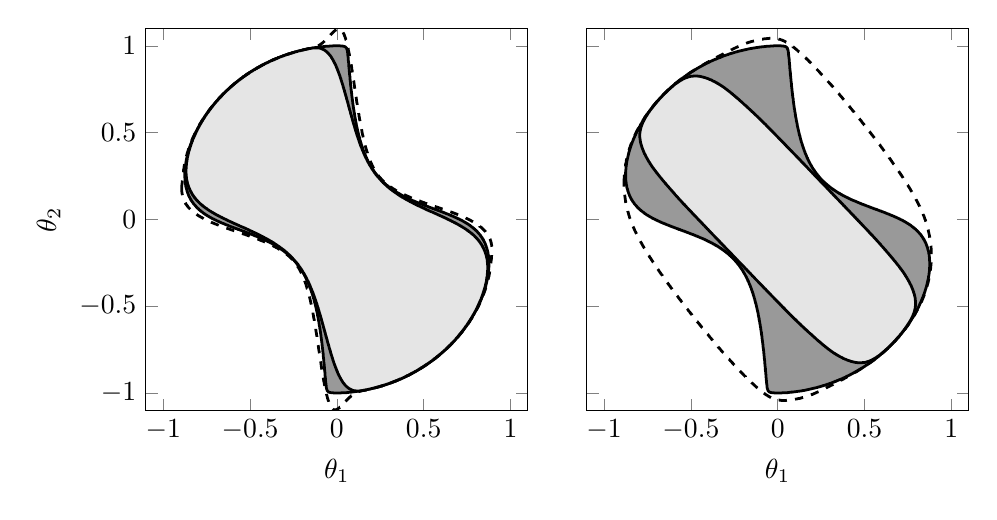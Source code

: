 % root=../report.tex

% This file was created by matlab2tikz v0.4.4 running on MATLAB 8.3.
% Copyright (c) 2008--2013, Nico Schlömer <nico.schloemer@gmail.com>
% All rights reserved.
% 
% The latest updates can be retrieved from
%   http://www.mathworks.com/matlabcentral/fileexchange/22022-matlab2tikz
% where you can also make suggestions and rate matlab2tikz.
% 
%
% defining custom colors

%
\begin{tikzpicture}

\begin{axis}[%
width=.4\textwidth,
height=.4\textwidth,
unbounded coords=jump,
scale only axis,
xmin=-1.1,
xmax=1.1,
ymin=-1.1,
ymax=1.1,
name=plot1,
ylabel={$\theta_2$},
xlabel={$\theta_1$}
]

\addplot[area legend,solid,fill=gray!80,forget plot,line width=1]
table[row sep=crcr]{
x y\\
-0.876 0.271 \\
-0.876 0.273 \\
-0.875 0.277 \\
-0.875 0.282 \\
-0.875 0.286 \\
-0.874 0.29 \\
-0.874 0.295 \\
-0.874 0.299 \\
-0.873 0.304 \\
-0.873 0.308 \\
-0.872 0.312 \\
-0.871 0.317 \\
-0.871 0.319 \\
-0.871 0.321 \\
-0.87 0.326 \\
-0.869 0.33 \\
-0.869 0.334 \\
-0.868 0.339 \\
-0.867 0.343 \\
-0.867 0.344 \\
-0.866 0.348 \\
-0.865 0.352 \\
-0.864 0.356 \\
-0.863 0.361 \\
-0.862 0.365 \\
-0.862 0.365 \\
-0.861 0.37 \\
-0.86 0.374 \\
-0.859 0.378 \\
-0.858 0.382 \\
-0.858 0.383 \\
-0.857 0.387 \\
-0.855 0.392 \\
-0.854 0.396 \\
-0.854 0.398 \\
-0.853 0.4 \\
-0.851 0.405 \\
-0.85 0.409 \\
-0.849 0.412 \\
-0.849 0.414 \\
-0.847 0.418 \\
-0.846 0.422 \\
-0.845 0.425 \\
-0.844 0.427 \\
-0.843 0.431 \\
-0.841 0.436 \\
-0.84 0.437 \\
-0.839 0.44 \\
-0.838 0.444 \\
-0.836 0.449 \\
-0.836 0.449 \\
-0.834 0.453 \\
-0.832 0.458 \\
-0.832 0.46 \\
-0.831 0.462 \\
-0.829 0.466 \\
-0.827 0.47 \\
-0.827 0.471 \\
-0.825 0.475 \\
-0.823 0.48 \\
-0.823 0.48 \\
-0.821 0.484 \\
-0.819 0.488 \\
-0.818 0.49 \\
-0.817 0.493 \\
-0.815 0.497 \\
-0.814 0.499 \\
-0.813 0.502 \\
-0.811 0.506 \\
-0.81 0.508 \\
-0.808 0.51 \\
-0.806 0.515 \\
-0.805 0.517 \\
-0.804 0.519 \\
-0.802 0.524 \\
-0.801 0.525 \\
-0.799 0.528 \\
-0.797 0.532 \\
-0.796 0.533 \\
-0.794 0.537 \\
-0.792 0.541 \\
-0.792 0.541 \\
-0.79 0.546 \\
-0.788 0.549 \\
-0.787 0.55 \\
-0.784 0.554 \\
-0.783 0.556 \\
-0.782 0.559 \\
-0.779 0.563 \\
-0.779 0.564 \\
-0.776 0.568 \\
-0.774 0.571 \\
-0.774 0.572 \\
-0.771 0.576 \\
-0.77 0.578 \\
-0.768 0.581 \\
-0.766 0.585 \\
-0.765 0.585 \\
-0.762 0.59 \\
-0.761 0.592 \\
-0.76 0.594 \\
-0.757 0.598 \\
-0.757 0.598 \\
-0.754 0.603 \\
-0.752 0.605 \\
-0.751 0.607 \\
-0.748 0.611 \\
-0.747 0.612 \\
-0.744 0.616 \\
-0.744 0.617 \\
-0.741 0.62 \\
-0.739 0.623 \\
-0.738 0.625 \\
-0.735 0.629 \\
-0.735 0.629 \\
-0.731 0.634 \\
-0.73 0.635 \\
-0.728 0.638 \\
-0.726 0.641 \\
-0.725 0.642 \\
-0.722 0.646 \\
-0.721 0.647 \\
-0.718 0.651 \\
-0.717 0.652 \\
-0.714 0.656 \\
-0.713 0.657 \\
-0.711 0.66 \\
-0.708 0.663 \\
-0.707 0.664 \\
-0.704 0.668 \\
-0.703 0.669 \\
-0.7 0.673 \\
-0.7 0.673 \\
-0.696 0.678 \\
-0.695 0.678 \\
-0.692 0.682 \\
-0.691 0.683 \\
-0.688 0.686 \\
-0.686 0.688 \\
-0.684 0.691 \\
-0.682 0.693 \\
-0.68 0.695 \\
-0.678 0.698 \\
-0.676 0.7 \\
-0.673 0.703 \\
-0.672 0.704 \\
-0.669 0.707 \\
-0.668 0.708 \\
-0.664 0.712 \\
-0.664 0.713 \\
-0.66 0.717 \\
-0.659 0.717 \\
-0.656 0.721 \\
-0.655 0.722 \\
-0.651 0.726 \\
-0.651 0.726 \\
-0.647 0.73 \\
-0.646 0.73 \\
-0.642 0.734 \\
-0.642 0.735 \\
-0.638 0.738 \\
-0.637 0.739 \\
-0.634 0.743 \\
-0.633 0.744 \\
-0.629 0.747 \\
-0.628 0.748 \\
-0.625 0.751 \\
-0.623 0.752 \\
-0.62 0.755 \\
-0.618 0.757 \\
-0.616 0.759 \\
-0.613 0.761 \\
-0.612 0.763 \\
-0.608 0.766 \\
-0.607 0.767 \\
-0.603 0.77 \\
-0.603 0.77 \\
-0.598 0.774 \\
-0.598 0.774 \\
-0.594 0.778 \\
-0.593 0.779 \\
-0.59 0.782 \\
-0.588 0.783 \\
-0.585 0.785 \\
-0.582 0.788 \\
-0.581 0.789 \\
-0.577 0.792 \\
-0.576 0.792 \\
-0.572 0.796 \\
-0.571 0.796 \\
-0.568 0.799 \\
-0.566 0.801 \\
-0.563 0.803 \\
-0.56 0.805 \\
-0.559 0.806 \\
-0.554 0.809 \\
-0.554 0.81 \\
-0.55 0.813 \\
-0.548 0.814 \\
-0.546 0.816 \\
-0.542 0.818 \\
-0.541 0.819 \\
-0.537 0.822 \\
-0.536 0.823 \\
-0.532 0.825 \\
-0.53 0.827 \\
-0.528 0.828 \\
-0.524 0.832 \\
-0.523 0.832 \\
-0.519 0.835 \\
-0.517 0.836 \\
-0.515 0.838 \\
-0.51 0.84 \\
-0.51 0.84 \\
-0.506 0.843 \\
-0.504 0.845 \\
-0.502 0.846 \\
-0.497 0.849 \\
-0.497 0.849 \\
-0.493 0.852 \\
-0.49 0.854 \\
-0.488 0.855 \\
-0.484 0.857 \\
-0.483 0.858 \\
-0.48 0.86 \\
-0.476 0.862 \\
-0.475 0.863 \\
-0.471 0.865 \\
-0.468 0.867 \\
-0.466 0.868 \\
-0.462 0.871 \\
-0.461 0.871 \\
-0.458 0.873 \\
-0.453 0.876 \\
-0.453 0.876 \\
-0.449 0.878 \\
-0.445 0.88 \\
-0.444 0.881 \\
-0.44 0.883 \\
-0.437 0.884 \\
-0.436 0.885 \\
-0.431 0.888 \\
-0.429 0.889 \\
-0.427 0.89 \\
-0.422 0.892 \\
-0.421 0.893 \\
-0.418 0.895 \\
-0.414 0.897 \\
-0.412 0.898 \\
-0.409 0.899 \\
-0.405 0.901 \\
-0.403 0.902 \\
-0.4 0.903 \\
-0.396 0.905 \\
-0.394 0.906 \\
-0.392 0.908 \\
-0.387 0.91 \\
-0.385 0.911 \\
-0.383 0.912 \\
-0.378 0.914 \\
-0.375 0.915 \\
-0.374 0.916 \\
-0.37 0.918 \\
-0.365 0.92 \\
-0.365 0.92 \\
-0.361 0.922 \\
-0.356 0.923 \\
-0.355 0.924 \\
-0.352 0.925 \\
-0.348 0.927 \\
-0.344 0.928 \\
-0.343 0.929 \\
-0.339 0.931 \\
-0.334 0.932 \\
-0.334 0.933 \\
-0.33 0.934 \\
-0.326 0.936 \\
-0.322 0.937 \\
-0.321 0.938 \\
-0.317 0.939 \\
-0.312 0.941 \\
-0.31 0.942 \\
-0.308 0.943 \\
-0.304 0.944 \\
-0.299 0.946 \\
-0.298 0.946 \\
-0.295 0.947 \\
-0.29 0.949 \\
-0.286 0.95 \\
-0.285 0.95 \\
-0.282 0.952 \\
-0.277 0.953 \\
-0.273 0.955 \\
-0.272 0.955 \\
-0.268 0.956 \\
-0.264 0.957 \\
-0.26 0.959 \\
-0.258 0.959 \\
-0.255 0.96 \\
-0.251 0.961 \\
-0.246 0.963 \\
-0.243 0.964 \\
-0.242 0.964 \\
-0.238 0.965 \\
-0.233 0.966 \\
-0.229 0.968 \\
-0.227 0.968 \\
-0.224 0.969 \\
-0.22 0.97 \\
-0.216 0.971 \\
-0.211 0.972 \\
-0.21 0.972 \\
-0.207 0.973 \\
-0.202 0.974 \\
-0.198 0.975 \\
-0.194 0.976 \\
-0.191 0.977 \\
-0.189 0.977 \\
-0.185 0.978 \\
-0.18 0.979 \\
-0.176 0.98 \\
-0.172 0.981 \\
-0.171 0.981 \\
-0.167 0.982 \\
-0.163 0.983 \\
-0.158 0.984 \\
-0.154 0.985 \\
-0.15 0.985 \\
-0.148 0.986 \\
-0.145 0.986 \\
-0.141 0.987 \\
-0.136 0.988 \\
-0.132 0.988 \\
-0.128 0.989 \\
-0.123 0.99 \\
-0.122 0.99 \\
-0.119 0.99 \\
-0.114 0.991 \\
-0.11 0.992 \\
-0.106 0.992 \\
-0.101 0.993 \\
-0.097 0.993 \\
-0.092 0.994 \\
-0.089 0.994 \\
-0.088 0.994 \\
-0.084 0.995 \\
-0.079 0.995 \\
-0.075 0.996 \\
-0.07 0.996 \\
-0.066 0.997 \\
-0.062 0.997 \\
-0.057 0.998 \\
-0.053 0.998 \\
-0.048 0.998 \\
-0.044 0.998 \\
-0.04 0.999 \\
-0.038 0.999 \\
-0.035 0.999 \\
-0.031 0.999 \\
-0.026 0.999 \\
-0.022 1.0 \\
-0.018 1.0 \\
-0.013 1.0 \\
-0.009 1.0 \\
-0.004 1.0 \\
0 1.0 \\
0.004 1.0 \\
0.009 1.0 \\
0.013 1.0 \\
0.018 1.0 \\
0.022 0.999 \\
0.026 0.999 \\
0.029 0.999 \\
0.031 0.999 \\
0.035 0.998 \\
0.04 0.997 \\
0.044 0.996 \\
0.047 0.994 \\
0.048 0.994 \\
0.053 0.99 \\
0.053 0.99 \\
0.056 0.986 \\
0.057 0.982 \\
0.057 0.981 \\
0.059 0.977 \\
0.06 0.972 \\
0.061 0.968 \\
0.061 0.964 \\
0.062 0.961 \\
0.062 0.959 \\
0.062 0.955 \\
0.063 0.95 \\
0.063 0.946 \\
0.064 0.942 \\
0.064 0.937 \\
0.065 0.933 \\
0.065 0.928 \\
0.066 0.924 \\
0.066 0.92 \\
0.066 0.92 \\
0.066 0.915 \\
0.067 0.911 \\
0.067 0.906 \\
0.068 0.902 \\
0.068 0.898 \\
0.068 0.893 \\
0.069 0.889 \\
0.069 0.884 \\
0.069 0.88 \\
0.07 0.876 \\
0.07 0.871 \\
0.07 0.869 \\
0.071 0.867 \\
0.071 0.862 \\
0.071 0.858 \\
0.072 0.854 \\
0.072 0.849 \\
0.073 0.845 \\
0.073 0.84 \\
0.073 0.836 \\
0.074 0.832 \\
0.074 0.827 \\
0.075 0.823 \\
0.075 0.821 \\
0.075 0.818 \\
0.075 0.814 \\
0.076 0.81 \\
0.076 0.805 \\
0.077 0.801 \\
0.077 0.796 \\
0.078 0.792 \\
0.078 0.788 \\
0.079 0.783 \\
0.079 0.779 \\
0.079 0.776 \\
0.079 0.774 \\
0.08 0.77 \\
0.08 0.766 \\
0.081 0.761 \\
0.081 0.757 \\
0.082 0.752 \\
0.082 0.748 \\
0.083 0.744 \\
0.083 0.739 \\
0.084 0.736 \\
0.084 0.735 \\
0.084 0.73 \\
0.085 0.726 \\
0.085 0.722 \\
0.086 0.717 \\
0.086 0.713 \\
0.087 0.708 \\
0.087 0.704 \\
0.088 0.7 \\
0.088 0.699 \\
0.089 0.695 \\
0.089 0.691 \\
0.09 0.686 \\
0.09 0.682 \\
0.091 0.678 \\
0.091 0.673 \\
0.092 0.669 \\
0.092 0.666 \\
0.093 0.664 \\
0.093 0.66 \\
0.094 0.656 \\
0.094 0.651 \\
0.095 0.647 \\
0.096 0.642 \\
0.096 0.638 \\
0.097 0.635 \\
0.097 0.634 \\
0.098 0.629 \\
0.098 0.625 \\
0.099 0.62 \\
0.1 0.616 \\
0.101 0.612 \\
0.101 0.607 \\
0.101 0.607 \\
0.102 0.603 \\
0.103 0.598 \\
0.103 0.594 \\
0.104 0.59 \\
0.105 0.585 \\
0.106 0.582 \\
0.106 0.581 \\
0.107 0.576 \\
0.107 0.572 \\
0.108 0.568 \\
0.109 0.563 \\
0.11 0.559 \\
0.11 0.558 \\
0.111 0.554 \\
0.112 0.55 \\
0.112 0.546 \\
0.113 0.541 \\
0.114 0.537 \\
0.114 0.536 \\
0.115 0.532 \\
0.116 0.528 \\
0.117 0.524 \\
0.118 0.519 \\
0.119 0.516 \\
0.119 0.515 \\
0.12 0.51 \\
0.121 0.506 \\
0.122 0.502 \\
0.123 0.497 \\
0.123 0.497 \\
0.124 0.493 \\
0.125 0.488 \\
0.126 0.484 \\
0.128 0.48 \\
0.128 0.479 \\
0.129 0.475 \\
0.13 0.471 \\
0.131 0.466 \\
0.132 0.463 \\
0.132 0.462 \\
0.133 0.458 \\
0.135 0.453 \\
0.136 0.449 \\
0.136 0.447 \\
0.137 0.444 \\
0.139 0.44 \\
0.14 0.436 \\
0.141 0.433 \\
0.141 0.431 \\
0.143 0.427 \\
0.144 0.422 \\
0.145 0.419 \\
0.146 0.418 \\
0.147 0.414 \\
0.149 0.409 \\
0.15 0.406 \\
0.15 0.405 \\
0.152 0.4 \\
0.153 0.396 \\
0.154 0.394 \\
0.155 0.392 \\
0.157 0.387 \\
0.158 0.383 \\
0.158 0.383 \\
0.16 0.378 \\
0.162 0.374 \\
0.163 0.372 \\
0.164 0.37 \\
0.166 0.365 \\
0.167 0.361 \\
0.167 0.361 \\
0.169 0.356 \\
0.171 0.352 \\
0.172 0.352 \\
0.173 0.348 \\
0.176 0.343 \\
0.176 0.342 \\
0.178 0.339 \\
0.18 0.334 \\
0.18 0.333 \\
0.182 0.33 \\
0.184 0.326 \\
0.185 0.325 \\
0.187 0.321 \\
0.189 0.317 \\
0.189 0.317 \\
0.192 0.312 \\
0.194 0.309 \\
0.194 0.308 \\
0.197 0.304 \\
0.198 0.301 \\
0.199 0.299 \\
0.202 0.295 \\
0.202 0.294 \\
0.205 0.29 \\
0.207 0.287 \\
0.208 0.286 \\
0.211 0.282 \\
0.211 0.281 \\
0.214 0.277 \\
0.216 0.275 \\
0.217 0.273 \\
0.22 0.268 \\
0.22 0.268 \\
0.223 0.264 \\
0.224 0.263 \\
0.227 0.26 \\
0.229 0.257 \\
0.23 0.255 \\
0.233 0.251 \\
0.234 0.251 \\
0.237 0.246 \\
0.238 0.246 \\
0.241 0.242 \\
0.242 0.241 \\
0.245 0.238 \\
0.246 0.236 \\
0.249 0.233 \\
0.251 0.231 \\
0.253 0.229 \\
0.255 0.227 \\
0.258 0.224 \\
0.26 0.222 \\
0.262 0.22 \\
0.264 0.218 \\
0.267 0.216 \\
0.268 0.214 \\
0.271 0.211 \\
0.273 0.21 \\
0.276 0.207 \\
0.277 0.206 \\
0.281 0.202 \\
0.282 0.202 \\
0.286 0.198 \\
0.286 0.198 \\
0.29 0.195 \\
0.292 0.194 \\
0.295 0.191 \\
0.297 0.189 \\
0.299 0.188 \\
0.303 0.185 \\
0.304 0.184 \\
0.308 0.181 \\
0.309 0.18 \\
0.312 0.178 \\
0.315 0.176 \\
0.317 0.175 \\
0.321 0.172 \\
0.321 0.171 \\
0.326 0.168 \\
0.327 0.167 \\
0.33 0.166 \\
0.334 0.163 \\
0.334 0.163 \\
0.339 0.16 \\
0.341 0.158 \\
0.343 0.157 \\
0.348 0.154 \\
0.348 0.154 \\
0.352 0.152 \\
0.356 0.15 \\
0.356 0.149 \\
0.361 0.147 \\
0.363 0.145 \\
0.365 0.144 \\
0.37 0.142 \\
0.371 0.141 \\
0.374 0.139 \\
0.378 0.137 \\
0.379 0.136 \\
0.383 0.135 \\
0.387 0.132 \\
0.388 0.132 \\
0.392 0.13 \\
0.396 0.128 \\
0.397 0.128 \\
0.4 0.126 \\
0.405 0.124 \\
0.406 0.123 \\
0.409 0.121 \\
0.414 0.119 \\
0.415 0.119 \\
0.418 0.117 \\
0.422 0.115 \\
0.424 0.114 \\
0.427 0.113 \\
0.431 0.111 \\
0.434 0.11 \\
0.436 0.109 \\
0.44 0.107 \\
0.444 0.106 \\
0.444 0.106 \\
0.449 0.104 \\
0.453 0.102 \\
0.455 0.101 \\
0.458 0.1 \\
0.462 0.098 \\
0.465 0.097 \\
0.466 0.096 \\
0.471 0.095 \\
0.475 0.093 \\
0.476 0.092 \\
0.48 0.091 \\
0.484 0.089 \\
0.487 0.088 \\
0.488 0.087 \\
0.493 0.086 \\
0.497 0.084 \\
0.498 0.084 \\
0.502 0.082 \\
0.506 0.081 \\
0.51 0.079 \\
0.51 0.079 \\
0.515 0.077 \\
0.519 0.076 \\
0.521 0.075 \\
0.524 0.074 \\
0.528 0.072 \\
0.532 0.071 \\
0.533 0.07 \\
0.537 0.069 \\
0.541 0.067 \\
0.545 0.066 \\
0.546 0.066 \\
0.55 0.064 \\
0.554 0.062 \\
0.557 0.062 \\
0.559 0.061 \\
0.563 0.059 \\
0.568 0.058 \\
0.568 0.057 \\
0.572 0.056 \\
0.576 0.054 \\
0.58 0.053 \\
0.581 0.053 \\
0.585 0.051 \\
0.59 0.049 \\
0.592 0.048 \\
0.594 0.048 \\
0.598 0.046 \\
0.603 0.044 \\
0.604 0.044 \\
0.607 0.043 \\
0.612 0.041 \\
0.615 0.04 \\
0.616 0.039 \\
0.62 0.038 \\
0.625 0.036 \\
0.626 0.035 \\
0.629 0.034 \\
0.634 0.032 \\
0.638 0.031 \\
0.638 0.031 \\
0.642 0.029 \\
0.647 0.027 \\
0.648 0.026 \\
0.651 0.025 \\
0.656 0.023 \\
0.659 0.022 \\
0.66 0.022 \\
0.664 0.02 \\
0.669 0.018 \\
0.669 0.018 \\
0.673 0.016 \\
0.678 0.014 \\
0.679 0.013 \\
0.682 0.012 \\
0.686 0.01 \\
0.689 0.009 \\
0.691 0.008 \\
0.695 0.006 \\
0.698 0.004 \\
0.7 0.004 \\
0.704 0.002 \\
0.707 0 \\
0.708 -0.001 \\
0.713 -0.003 \\
0.716 -0.004 \\
0.717 -0.005 \\
0.722 -0.007 \\
0.724 -0.009 \\
0.726 -0.01 \\
0.73 -0.012 \\
0.732 -0.013 \\
0.735 -0.015 \\
0.739 -0.017 \\
0.74 -0.018 \\
0.744 -0.02 \\
0.747 -0.022 \\
0.748 -0.023 \\
0.752 -0.025 \\
0.754 -0.026 \\
0.757 -0.028 \\
0.76 -0.031 \\
0.761 -0.031 \\
0.766 -0.034 \\
0.767 -0.035 \\
0.77 -0.037 \\
0.773 -0.04 \\
0.774 -0.041 \\
0.779 -0.044 \\
0.779 -0.044 \\
0.783 -0.048 \\
0.784 -0.048 \\
0.788 -0.051 \\
0.789 -0.053 \\
0.792 -0.055 \\
0.795 -0.057 \\
0.796 -0.059 \\
0.799 -0.062 \\
0.801 -0.063 \\
0.804 -0.066 \\
0.805 -0.067 \\
0.808 -0.07 \\
0.81 -0.072 \\
0.812 -0.075 \\
0.814 -0.077 \\
0.816 -0.079 \\
0.818 -0.082 \\
0.82 -0.084 \\
0.823 -0.087 \\
0.824 -0.088 \\
0.827 -0.092 \\
0.827 -0.093 \\
0.83 -0.097 \\
0.832 -0.099 \\
0.833 -0.101 \\
0.836 -0.105 \\
0.836 -0.106 \\
0.839 -0.11 \\
0.84 -0.113 \\
0.842 -0.114 \\
0.844 -0.119 \\
0.845 -0.12 \\
0.846 -0.123 \\
0.849 -0.128 \\
0.849 -0.129 \\
0.851 -0.132 \\
0.853 -0.136 \\
0.854 -0.138 \\
0.855 -0.141 \\
0.856 -0.145 \\
0.858 -0.149 \\
0.858 -0.15 \\
0.86 -0.154 \\
0.861 -0.158 \\
0.862 -0.162 \\
0.863 -0.163 \\
0.864 -0.167 \\
0.865 -0.172 \\
0.866 -0.176 \\
0.867 -0.177 \\
0.868 -0.18 \\
0.869 -0.185 \\
0.87 -0.189 \\
0.87 -0.194 \\
0.871 -0.198 \\
0.871 -0.198 \\
0.872 -0.202 \\
0.873 -0.207 \\
0.873 -0.211 \\
0.874 -0.216 \\
0.874 -0.22 \\
0.875 -0.224 \\
0.875 -0.229 \\
0.875 -0.233 \\
0.875 -0.238 \\
0.876 -0.24 \\
0.876 -0.242 \\
0.876 -0.246 \\
0.876 -0.251 \\
0.876 -0.255 \\
0.876 -0.26 \\
0.876 -0.264 \\
0.876 -0.268 \\
0.876 -0.271 \\
0.876 -0.273 \\
0.875 -0.277 \\
0.875 -0.282 \\
0.875 -0.286 \\
0.874 -0.29 \\
0.874 -0.295 \\
0.874 -0.299 \\
0.873 -0.304 \\
0.873 -0.308 \\
0.872 -0.312 \\
0.871 -0.317 \\
0.871 -0.319 \\
0.871 -0.321 \\
0.87 -0.326 \\
0.869 -0.33 \\
0.869 -0.334 \\
0.868 -0.339 \\
0.867 -0.343 \\
0.867 -0.344 \\
0.866 -0.348 \\
0.865 -0.352 \\
0.864 -0.356 \\
0.863 -0.361 \\
0.862 -0.365 \\
0.862 -0.365 \\
0.861 -0.37 \\
0.86 -0.374 \\
0.859 -0.378 \\
0.858 -0.382 \\
0.858 -0.383 \\
0.857 -0.387 \\
0.855 -0.392 \\
0.854 -0.396 \\
0.854 -0.398 \\
0.853 -0.4 \\
0.851 -0.405 \\
0.85 -0.409 \\
0.849 -0.412 \\
0.849 -0.414 \\
0.847 -0.418 \\
0.846 -0.422 \\
0.845 -0.425 \\
0.844 -0.427 \\
0.843 -0.431 \\
0.841 -0.436 \\
0.84 -0.437 \\
0.839 -0.44 \\
0.838 -0.444 \\
0.836 -0.449 \\
0.836 -0.449 \\
0.834 -0.453 \\
0.832 -0.458 \\
0.832 -0.46 \\
0.831 -0.462 \\
0.829 -0.466 \\
0.827 -0.47 \\
0.827 -0.471 \\
0.825 -0.475 \\
0.823 -0.48 \\
0.823 -0.48 \\
0.821 -0.484 \\
0.819 -0.488 \\
0.818 -0.49 \\
0.817 -0.493 \\
0.815 -0.497 \\
0.814 -0.499 \\
0.813 -0.502 \\
0.811 -0.506 \\
0.81 -0.508 \\
0.808 -0.51 \\
0.806 -0.515 \\
0.805 -0.517 \\
0.804 -0.519 \\
0.802 -0.524 \\
0.801 -0.525 \\
0.799 -0.528 \\
0.797 -0.532 \\
0.796 -0.533 \\
0.794 -0.537 \\
0.792 -0.541 \\
0.792 -0.541 \\
0.79 -0.546 \\
0.788 -0.549 \\
0.787 -0.55 \\
0.784 -0.554 \\
0.783 -0.556 \\
0.782 -0.559 \\
0.779 -0.563 \\
0.779 -0.564 \\
0.776 -0.568 \\
0.774 -0.571 \\
0.774 -0.572 \\
0.771 -0.576 \\
0.77 -0.578 \\
0.768 -0.581 \\
0.766 -0.585 \\
0.765 -0.585 \\
0.762 -0.59 \\
0.761 -0.592 \\
0.76 -0.594 \\
0.757 -0.598 \\
0.757 -0.598 \\
0.754 -0.603 \\
0.752 -0.605 \\
0.751 -0.607 \\
0.748 -0.611 \\
0.747 -0.612 \\
0.744 -0.616 \\
0.744 -0.617 \\
0.741 -0.62 \\
0.739 -0.623 \\
0.738 -0.625 \\
0.735 -0.629 \\
0.735 -0.629 \\
0.731 -0.634 \\
0.73 -0.635 \\
0.728 -0.638 \\
0.726 -0.641 \\
0.725 -0.642 \\
0.722 -0.646 \\
0.721 -0.647 \\
0.718 -0.651 \\
0.717 -0.652 \\
0.714 -0.656 \\
0.713 -0.657 \\
0.711 -0.66 \\
0.708 -0.663 \\
0.707 -0.664 \\
0.704 -0.668 \\
0.703 -0.669 \\
0.7 -0.673 \\
0.7 -0.673 \\
0.696 -0.678 \\
0.695 -0.678 \\
0.692 -0.682 \\
0.691 -0.683 \\
0.688 -0.686 \\
0.686 -0.688 \\
0.684 -0.691 \\
0.682 -0.693 \\
0.68 -0.695 \\
0.678 -0.698 \\
0.676 -0.7 \\
0.673 -0.703 \\
0.672 -0.704 \\
0.669 -0.707 \\
0.668 -0.708 \\
0.664 -0.712 \\
0.664 -0.713 \\
0.66 -0.717 \\
0.659 -0.717 \\
0.656 -0.721 \\
0.655 -0.722 \\
0.651 -0.726 \\
0.651 -0.726 \\
0.647 -0.73 \\
0.646 -0.73 \\
0.642 -0.734 \\
0.642 -0.735 \\
0.638 -0.738 \\
0.637 -0.739 \\
0.634 -0.743 \\
0.633 -0.744 \\
0.629 -0.747 \\
0.628 -0.748 \\
0.625 -0.751 \\
0.623 -0.752 \\
0.62 -0.755 \\
0.618 -0.757 \\
0.616 -0.759 \\
0.613 -0.761 \\
0.612 -0.763 \\
0.608 -0.766 \\
0.607 -0.767 \\
0.603 -0.77 \\
0.603 -0.77 \\
0.598 -0.774 \\
0.598 -0.774 \\
0.594 -0.778 \\
0.593 -0.779 \\
0.59 -0.782 \\
0.588 -0.783 \\
0.585 -0.785 \\
0.582 -0.788 \\
0.581 -0.789 \\
0.577 -0.792 \\
0.576 -0.792 \\
0.572 -0.796 \\
0.571 -0.796 \\
0.568 -0.799 \\
0.566 -0.801 \\
0.563 -0.803 \\
0.56 -0.805 \\
0.559 -0.806 \\
0.554 -0.809 \\
0.554 -0.81 \\
0.55 -0.813 \\
0.548 -0.814 \\
0.546 -0.816 \\
0.542 -0.818 \\
0.541 -0.819 \\
0.537 -0.822 \\
0.536 -0.823 \\
0.532 -0.825 \\
0.53 -0.827 \\
0.528 -0.828 \\
0.524 -0.832 \\
0.523 -0.832 \\
0.519 -0.835 \\
0.517 -0.836 \\
0.515 -0.838 \\
0.51 -0.84 \\
0.51 -0.84 \\
0.506 -0.843 \\
0.504 -0.845 \\
0.502 -0.846 \\
0.497 -0.849 \\
0.497 -0.849 \\
0.493 -0.852 \\
0.49 -0.854 \\
0.488 -0.855 \\
0.484 -0.857 \\
0.483 -0.858 \\
0.48 -0.86 \\
0.476 -0.862 \\
0.475 -0.863 \\
0.471 -0.865 \\
0.468 -0.867 \\
0.466 -0.868 \\
0.462 -0.871 \\
0.461 -0.871 \\
0.458 -0.873 \\
0.453 -0.876 \\
0.453 -0.876 \\
0.449 -0.878 \\
0.445 -0.88 \\
0.444 -0.881 \\
0.44 -0.883 \\
0.437 -0.884 \\
0.436 -0.885 \\
0.431 -0.888 \\
0.429 -0.889 \\
0.427 -0.89 \\
0.422 -0.892 \\
0.421 -0.893 \\
0.418 -0.895 \\
0.414 -0.897 \\
0.412 -0.898 \\
0.409 -0.899 \\
0.405 -0.901 \\
0.403 -0.902 \\
0.4 -0.903 \\
0.396 -0.905 \\
0.394 -0.906 \\
0.392 -0.908 \\
0.387 -0.91 \\
0.385 -0.911 \\
0.383 -0.912 \\
0.378 -0.914 \\
0.375 -0.915 \\
0.374 -0.916 \\
0.37 -0.918 \\
0.365 -0.92 \\
0.365 -0.92 \\
0.361 -0.922 \\
0.356 -0.923 \\
0.355 -0.924 \\
0.352 -0.925 \\
0.348 -0.927 \\
0.344 -0.928 \\
0.343 -0.929 \\
0.339 -0.931 \\
0.334 -0.932 \\
0.334 -0.933 \\
0.33 -0.934 \\
0.326 -0.936 \\
0.322 -0.937 \\
0.321 -0.938 \\
0.317 -0.939 \\
0.312 -0.941 \\
0.31 -0.942 \\
0.308 -0.943 \\
0.304 -0.944 \\
0.299 -0.946 \\
0.298 -0.946 \\
0.295 -0.947 \\
0.29 -0.949 \\
0.286 -0.95 \\
0.285 -0.95 \\
0.282 -0.952 \\
0.277 -0.953 \\
0.273 -0.955 \\
0.272 -0.955 \\
0.268 -0.956 \\
0.264 -0.957 \\
0.26 -0.959 \\
0.258 -0.959 \\
0.255 -0.96 \\
0.251 -0.961 \\
0.246 -0.963 \\
0.243 -0.964 \\
0.242 -0.964 \\
0.238 -0.965 \\
0.233 -0.966 \\
0.229 -0.968 \\
0.227 -0.968 \\
0.224 -0.969 \\
0.22 -0.97 \\
0.216 -0.971 \\
0.211 -0.972 \\
0.21 -0.972 \\
0.207 -0.973 \\
0.202 -0.974 \\
0.198 -0.975 \\
0.194 -0.976 \\
0.191 -0.977 \\
0.189 -0.977 \\
0.185 -0.978 \\
0.18 -0.979 \\
0.176 -0.98 \\
0.172 -0.981 \\
0.171 -0.981 \\
0.167 -0.982 \\
0.163 -0.983 \\
0.158 -0.984 \\
0.154 -0.985 \\
0.15 -0.985 \\
0.148 -0.986 \\
0.145 -0.986 \\
0.141 -0.987 \\
0.136 -0.988 \\
0.132 -0.988 \\
0.128 -0.989 \\
0.123 -0.99 \\
0.122 -0.99 \\
0.119 -0.99 \\
0.114 -0.991 \\
0.11 -0.992 \\
0.106 -0.992 \\
0.101 -0.993 \\
0.097 -0.993 \\
0.092 -0.994 \\
0.089 -0.994 \\
0.088 -0.994 \\
0.084 -0.995 \\
0.079 -0.995 \\
0.075 -0.996 \\
0.07 -0.996 \\
0.066 -0.997 \\
0.062 -0.997 \\
0.057 -0.998 \\
0.053 -0.998 \\
0.048 -0.998 \\
0.044 -0.998 \\
0.04 -0.999 \\
0.038 -0.999 \\
0.035 -0.999 \\
0.031 -0.999 \\
0.026 -0.999 \\
0.022 -1.0 \\
0.018 -1.0 \\
0.013 -1.0 \\
0.009 -1.0 \\
0.004 -1.0 \\
0 -1.0 \\
-0.004 -1.0 \\
-0.009 -1.0 \\
-0.013 -1.0 \\
-0.018 -1.0 \\
-0.022 -0.999 \\
-0.026 -0.999 \\
-0.029 -0.999 \\
-0.031 -0.999 \\
-0.035 -0.998 \\
-0.04 -0.997 \\
-0.044 -0.996 \\
-0.047 -0.994 \\
-0.048 -0.994 \\
-0.053 -0.99 \\
-0.053 -0.99 \\
-0.056 -0.986 \\
-0.057 -0.982 \\
-0.057 -0.981 \\
-0.059 -0.977 \\
-0.06 -0.972 \\
-0.061 -0.968 \\
-0.061 -0.964 \\
-0.062 -0.961 \\
-0.062 -0.959 \\
-0.062 -0.955 \\
-0.063 -0.95 \\
-0.063 -0.946 \\
-0.064 -0.942 \\
-0.064 -0.937 \\
-0.065 -0.933 \\
-0.065 -0.928 \\
-0.066 -0.924 \\
-0.066 -0.92 \\
-0.066 -0.92 \\
-0.066 -0.915 \\
-0.067 -0.911 \\
-0.067 -0.906 \\
-0.068 -0.902 \\
-0.068 -0.898 \\
-0.068 -0.893 \\
-0.069 -0.889 \\
-0.069 -0.884 \\
-0.069 -0.88 \\
-0.07 -0.876 \\
-0.07 -0.871 \\
-0.07 -0.869 \\
-0.071 -0.867 \\
-0.071 -0.862 \\
-0.071 -0.858 \\
-0.072 -0.854 \\
-0.072 -0.849 \\
-0.073 -0.845 \\
-0.073 -0.84 \\
-0.073 -0.836 \\
-0.074 -0.832 \\
-0.074 -0.827 \\
-0.075 -0.823 \\
-0.075 -0.821 \\
-0.075 -0.818 \\
-0.075 -0.814 \\
-0.076 -0.81 \\
-0.076 -0.805 \\
-0.077 -0.801 \\
-0.077 -0.796 \\
-0.078 -0.792 \\
-0.078 -0.788 \\
-0.079 -0.783 \\
-0.079 -0.779 \\
-0.079 -0.776 \\
-0.079 -0.774 \\
-0.08 -0.77 \\
-0.08 -0.766 \\
-0.081 -0.761 \\
-0.081 -0.757 \\
-0.082 -0.752 \\
-0.082 -0.748 \\
-0.083 -0.744 \\
-0.083 -0.739 \\
-0.084 -0.736 \\
-0.084 -0.735 \\
-0.084 -0.73 \\
-0.085 -0.726 \\
-0.085 -0.722 \\
-0.086 -0.717 \\
-0.086 -0.713 \\
-0.087 -0.708 \\
-0.087 -0.704 \\
-0.088 -0.7 \\
-0.088 -0.699 \\
-0.089 -0.695 \\
-0.089 -0.691 \\
-0.09 -0.686 \\
-0.09 -0.682 \\
-0.091 -0.678 \\
-0.091 -0.673 \\
-0.092 -0.669 \\
-0.092 -0.666 \\
-0.093 -0.664 \\
-0.093 -0.66 \\
-0.094 -0.656 \\
-0.094 -0.651 \\
-0.095 -0.647 \\
-0.096 -0.642 \\
-0.096 -0.638 \\
-0.097 -0.635 \\
-0.097 -0.634 \\
-0.098 -0.629 \\
-0.098 -0.625 \\
-0.099 -0.62 \\
-0.1 -0.616 \\
-0.101 -0.612 \\
-0.101 -0.607 \\
-0.101 -0.607 \\
-0.102 -0.603 \\
-0.103 -0.598 \\
-0.103 -0.594 \\
-0.104 -0.59 \\
-0.105 -0.585 \\
-0.106 -0.582 \\
-0.106 -0.581 \\
-0.107 -0.576 \\
-0.107 -0.572 \\
-0.108 -0.568 \\
-0.109 -0.563 \\
-0.11 -0.559 \\
-0.11 -0.558 \\
-0.111 -0.554 \\
-0.112 -0.55 \\
-0.112 -0.546 \\
-0.113 -0.541 \\
-0.114 -0.537 \\
-0.114 -0.536 \\
-0.115 -0.532 \\
-0.116 -0.528 \\
-0.117 -0.524 \\
-0.118 -0.519 \\
-0.119 -0.516 \\
-0.119 -0.515 \\
-0.12 -0.51 \\
-0.121 -0.506 \\
-0.122 -0.502 \\
-0.123 -0.497 \\
-0.123 -0.497 \\
-0.124 -0.493 \\
-0.125 -0.488 \\
-0.126 -0.484 \\
-0.128 -0.48 \\
-0.128 -0.479 \\
-0.129 -0.475 \\
-0.13 -0.471 \\
-0.131 -0.466 \\
-0.132 -0.463 \\
-0.132 -0.462 \\
-0.133 -0.458 \\
-0.135 -0.453 \\
-0.136 -0.449 \\
-0.136 -0.447 \\
-0.137 -0.444 \\
-0.139 -0.44 \\
-0.14 -0.436 \\
-0.141 -0.433 \\
-0.141 -0.431 \\
-0.143 -0.427 \\
-0.144 -0.422 \\
-0.145 -0.419 \\
-0.146 -0.418 \\
-0.147 -0.414 \\
-0.149 -0.409 \\
-0.15 -0.406 \\
-0.15 -0.405 \\
-0.152 -0.4 \\
-0.153 -0.396 \\
-0.154 -0.394 \\
-0.155 -0.392 \\
-0.157 -0.387 \\
-0.158 -0.383 \\
-0.158 -0.383 \\
-0.16 -0.378 \\
-0.162 -0.374 \\
-0.163 -0.372 \\
-0.164 -0.37 \\
-0.166 -0.365 \\
-0.167 -0.361 \\
-0.167 -0.361 \\
-0.169 -0.356 \\
-0.171 -0.352 \\
-0.172 -0.352 \\
-0.173 -0.348 \\
-0.176 -0.343 \\
-0.176 -0.342 \\
-0.178 -0.339 \\
-0.18 -0.334 \\
-0.18 -0.333 \\
-0.182 -0.33 \\
-0.184 -0.326 \\
-0.185 -0.325 \\
-0.187 -0.321 \\
-0.189 -0.317 \\
-0.189 -0.317 \\
-0.192 -0.312 \\
-0.194 -0.309 \\
-0.194 -0.308 \\
-0.197 -0.304 \\
-0.198 -0.301 \\
-0.199 -0.299 \\
-0.202 -0.295 \\
-0.202 -0.294 \\
-0.205 -0.29 \\
-0.207 -0.287 \\
-0.208 -0.286 \\
-0.211 -0.282 \\
-0.211 -0.281 \\
-0.214 -0.277 \\
-0.216 -0.275 \\
-0.217 -0.273 \\
-0.22 -0.268 \\
-0.22 -0.268 \\
-0.223 -0.264 \\
-0.224 -0.263 \\
-0.227 -0.26 \\
-0.229 -0.257 \\
-0.23 -0.255 \\
-0.233 -0.251 \\
-0.234 -0.251 \\
-0.237 -0.246 \\
-0.238 -0.246 \\
-0.241 -0.242 \\
-0.242 -0.241 \\
-0.245 -0.238 \\
-0.246 -0.236 \\
-0.249 -0.233 \\
-0.251 -0.231 \\
-0.253 -0.229 \\
-0.255 -0.227 \\
-0.258 -0.224 \\
-0.26 -0.222 \\
-0.262 -0.22 \\
-0.264 -0.218 \\
-0.267 -0.216 \\
-0.268 -0.214 \\
-0.271 -0.211 \\
-0.273 -0.21 \\
-0.276 -0.207 \\
-0.277 -0.206 \\
-0.281 -0.202 \\
-0.282 -0.202 \\
-0.286 -0.198 \\
-0.286 -0.198 \\
-0.29 -0.195 \\
-0.292 -0.194 \\
-0.295 -0.191 \\
-0.297 -0.189 \\
-0.299 -0.188 \\
-0.303 -0.185 \\
-0.304 -0.184 \\
-0.308 -0.181 \\
-0.309 -0.18 \\
-0.312 -0.178 \\
-0.315 -0.176 \\
-0.317 -0.175 \\
-0.321 -0.172 \\
-0.321 -0.171 \\
-0.326 -0.168 \\
-0.327 -0.167 \\
-0.33 -0.166 \\
-0.334 -0.163 \\
-0.334 -0.163 \\
-0.339 -0.16 \\
-0.341 -0.158 \\
-0.343 -0.157 \\
-0.348 -0.154 \\
-0.348 -0.154 \\
-0.352 -0.152 \\
-0.356 -0.15 \\
-0.356 -0.149 \\
-0.361 -0.147 \\
-0.363 -0.145 \\
-0.365 -0.144 \\
-0.37 -0.142 \\
-0.371 -0.141 \\
-0.374 -0.139 \\
-0.378 -0.137 \\
-0.379 -0.136 \\
-0.383 -0.135 \\
-0.387 -0.132 \\
-0.388 -0.132 \\
-0.392 -0.13 \\
-0.396 -0.128 \\
-0.397 -0.128 \\
-0.4 -0.126 \\
-0.405 -0.124 \\
-0.406 -0.123 \\
-0.409 -0.121 \\
-0.414 -0.119 \\
-0.415 -0.119 \\
-0.418 -0.117 \\
-0.422 -0.115 \\
-0.424 -0.114 \\
-0.427 -0.113 \\
-0.431 -0.111 \\
-0.434 -0.11 \\
-0.436 -0.109 \\
-0.44 -0.107 \\
-0.444 -0.106 \\
-0.444 -0.106 \\
-0.449 -0.104 \\
-0.453 -0.102 \\
-0.455 -0.101 \\
-0.458 -0.1 \\
-0.462 -0.098 \\
-0.465 -0.097 \\
-0.466 -0.096 \\
-0.471 -0.095 \\
-0.475 -0.093 \\
-0.476 -0.092 \\
-0.48 -0.091 \\
-0.484 -0.089 \\
-0.487 -0.088 \\
-0.488 -0.087 \\
-0.493 -0.086 \\
-0.497 -0.084 \\
-0.498 -0.084 \\
-0.502 -0.082 \\
-0.506 -0.081 \\
-0.51 -0.079 \\
-0.51 -0.079 \\
-0.515 -0.077 \\
-0.519 -0.076 \\
-0.521 -0.075 \\
-0.524 -0.074 \\
-0.528 -0.072 \\
-0.532 -0.071 \\
-0.533 -0.07 \\
-0.537 -0.069 \\
-0.541 -0.067 \\
-0.545 -0.066 \\
-0.546 -0.066 \\
-0.55 -0.064 \\
-0.554 -0.062 \\
-0.557 -0.062 \\
-0.559 -0.061 \\
-0.563 -0.059 \\
-0.568 -0.058 \\
-0.568 -0.057 \\
-0.572 -0.056 \\
-0.576 -0.054 \\
-0.58 -0.053 \\
-0.581 -0.053 \\
-0.585 -0.051 \\
-0.59 -0.049 \\
-0.592 -0.048 \\
-0.594 -0.048 \\
-0.598 -0.046 \\
-0.603 -0.044 \\
-0.604 -0.044 \\
-0.607 -0.043 \\
-0.612 -0.041 \\
-0.615 -0.04 \\
-0.616 -0.039 \\
-0.62 -0.038 \\
-0.625 -0.036 \\
-0.626 -0.035 \\
-0.629 -0.034 \\
-0.634 -0.032 \\
-0.638 -0.031 \\
-0.638 -0.031 \\
-0.642 -0.029 \\
-0.647 -0.027 \\
-0.648 -0.026 \\
-0.651 -0.025 \\
-0.656 -0.023 \\
-0.659 -0.022 \\
-0.66 -0.022 \\
-0.664 -0.02 \\
-0.669 -0.018 \\
-0.669 -0.018 \\
-0.673 -0.016 \\
-0.678 -0.014 \\
-0.679 -0.013 \\
-0.682 -0.012 \\
-0.686 -0.01 \\
-0.689 -0.009 \\
-0.691 -0.008 \\
-0.695 -0.006 \\
-0.698 -0.004 \\
-0.7 -0.004 \\
-0.704 -0.002 \\
-0.707 0 \\
-0.708 0.001 \\
-0.713 0.003 \\
-0.716 0.004 \\
-0.717 0.005 \\
-0.722 0.007 \\
-0.724 0.009 \\
-0.726 0.01 \\
-0.73 0.012 \\
-0.732 0.013 \\
-0.735 0.015 \\
-0.739 0.017 \\
-0.74 0.018 \\
-0.744 0.02 \\
-0.747 0.022 \\
-0.748 0.023 \\
-0.752 0.025 \\
-0.754 0.026 \\
-0.757 0.028 \\
-0.76 0.031 \\
-0.761 0.031 \\
-0.766 0.034 \\
-0.767 0.035 \\
-0.77 0.037 \\
-0.773 0.04 \\
-0.774 0.041 \\
-0.779 0.044 \\
-0.779 0.044 \\
-0.783 0.048 \\
-0.784 0.048 \\
-0.788 0.051 \\
-0.789 0.053 \\
-0.792 0.055 \\
-0.795 0.057 \\
-0.796 0.059 \\
-0.799 0.062 \\
-0.801 0.063 \\
-0.804 0.066 \\
-0.805 0.067 \\
-0.808 0.07 \\
-0.81 0.072 \\
-0.812 0.075 \\
-0.814 0.077 \\
-0.816 0.079 \\
-0.818 0.082 \\
-0.82 0.084 \\
-0.823 0.087 \\
-0.824 0.088 \\
-0.827 0.092 \\
-0.827 0.093 \\
-0.83 0.097 \\
-0.832 0.099 \\
-0.833 0.101 \\
-0.836 0.105 \\
-0.836 0.106 \\
-0.839 0.11 \\
-0.84 0.113 \\
-0.842 0.114 \\
-0.844 0.119 \\
-0.845 0.12 \\
-0.846 0.123 \\
-0.849 0.128 \\
-0.849 0.129 \\
-0.851 0.132 \\
-0.853 0.136 \\
-0.854 0.138 \\
-0.855 0.141 \\
-0.856 0.145 \\
-0.858 0.149 \\
-0.858 0.15 \\
-0.86 0.154 \\
-0.861 0.158 \\
-0.862 0.162 \\
-0.863 0.163 \\
-0.864 0.167 \\
-0.865 0.172 \\
-0.866 0.176 \\
-0.867 0.177 \\
-0.868 0.18 \\
-0.869 0.185 \\
-0.87 0.189 \\
-0.87 0.194 \\
-0.871 0.198 \\
-0.871 0.198 \\
-0.872 0.202 \\
-0.873 0.207 \\
-0.873 0.211 \\
-0.874 0.216 \\
-0.874 0.22 \\
-0.875 0.224 \\
-0.875 0.229 \\
-0.875 0.233 \\
-0.875 0.238 \\
-0.876 0.24 \\
-0.876 0.242 \\
-0.876 0.246 \\
-0.876 0.251 \\
-0.876 0.255 \\
-0.876 0.26 \\
-0.876 0.264 \\
-0.876 0.268 \\
-0.876 0.271 \\
NaN NaN \\
};


\addplot[area legend,line width=1, solid, black, fill=gray!20, forget plot]
table[row sep=crcr]{
x y\\
-0.867 0.316 \\
-0.867 0.312 \\
-0.868 0.308 \\
-0.868 0.304 \\
-0.868 0.299 \\
-0.868 0.295 \\
-0.869 0.29 \\
-0.869 0.286 \\
-0.869 0.282 \\
-0.869 0.277 \\
-0.869 0.273 \\
-0.869 0.268 \\
-0.869 0.264 \\
-0.868 0.26 \\
-0.868 0.255 \\
-0.868 0.251 \\
-0.867 0.246 \\
-0.867 0.242 \\
-0.867 0.241 \\
-0.866 0.238 \\
-0.866 0.233 \\
-0.865 0.229 \\
-0.864 0.224 \\
-0.863 0.22 \\
-0.862 0.217 \\
-0.862 0.216 \\
-0.861 0.211 \\
-0.86 0.207 \\
-0.859 0.202 \\
-0.858 0.2 \\
-0.857 0.198 \\
-0.856 0.194 \\
-0.854 0.189 \\
-0.854 0.187 \\
-0.853 0.185 \\
-0.851 0.18 \\
-0.849 0.176 \\
-0.849 0.176 \\
-0.847 0.172 \\
-0.845 0.167 \\
-0.845 0.167 \\
-0.843 0.163 \\
-0.841 0.158 \\
-0.84 0.158 \\
-0.838 0.154 \\
-0.836 0.15 \\
-0.836 0.15 \\
-0.833 0.145 \\
-0.832 0.143 \\
-0.83 0.141 \\
-0.827 0.136 \\
-0.827 0.136 \\
-0.824 0.132 \\
-0.823 0.13 \\
-0.821 0.128 \\
-0.818 0.124 \\
-0.818 0.123 \\
-0.814 0.119 \\
-0.814 0.119 \\
-0.81 0.114 \\
-0.81 0.114 \\
-0.806 0.11 \\
-0.805 0.109 \\
-0.802 0.106 \\
-0.801 0.104 \\
-0.798 0.101 \\
-0.796 0.1 \\
-0.794 0.097 \\
-0.792 0.095 \\
-0.789 0.092 \\
-0.788 0.091 \\
-0.784 0.088 \\
-0.783 0.087 \\
-0.779 0.084 \\
-0.779 0.083 \\
-0.774 0.08 \\
-0.774 0.079 \\
-0.77 0.076 \\
-0.768 0.075 \\
-0.766 0.073 \\
-0.762 0.07 \\
-0.761 0.07 \\
-0.757 0.066 \\
-0.756 0.066 \\
-0.752 0.063 \\
-0.75 0.062 \\
-0.748 0.06 \\
-0.744 0.057 \\
-0.744 0.057 \\
-0.739 0.054 \\
-0.737 0.053 \\
-0.735 0.051 \\
-0.73 0.048 \\
-0.73 0.048 \\
-0.726 0.046 \\
-0.723 0.044 \\
-0.722 0.043 \\
-0.717 0.04 \\
-0.716 0.04 \\
-0.713 0.038 \\
-0.708 0.035 \\
-0.708 0.035 \\
-0.704 0.033 \\
-0.701 0.031 \\
-0.7 0.03 \\
-0.695 0.028 \\
-0.693 0.026 \\
-0.691 0.025 \\
-0.686 0.023 \\
-0.685 0.022 \\
-0.682 0.021 \\
-0.678 0.018 \\
-0.676 0.018 \\
-0.673 0.016 \\
-0.669 0.014 \\
-0.668 0.013 \\
-0.664 0.012 \\
-0.66 0.009 \\
-0.659 0.009 \\
-0.656 0.007 \\
-0.651 0.005 \\
-0.65 0.004 \\
-0.647 0.003 \\
-0.642 0.001 \\
-0.641 0 \\
-0.638 -0.001 \\
-0.634 -0.004 \\
-0.632 -0.004 \\
-0.629 -0.006 \\
-0.625 -0.008 \\
-0.622 -0.009 \\
-0.62 -0.01 \\
-0.616 -0.012 \\
-0.613 -0.013 \\
-0.612 -0.014 \\
-0.607 -0.016 \\
-0.603 -0.018 \\
-0.603 -0.018 \\
-0.598 -0.02 \\
-0.594 -0.022 \\
-0.594 -0.022 \\
-0.59 -0.024 \\
-0.585 -0.026 \\
-0.584 -0.026 \\
-0.581 -0.028 \\
-0.576 -0.03 \\
-0.574 -0.031 \\
-0.572 -0.032 \\
-0.568 -0.034 \\
-0.564 -0.035 \\
-0.563 -0.036 \\
-0.559 -0.038 \\
-0.554 -0.04 \\
-0.554 -0.04 \\
-0.55 -0.042 \\
-0.546 -0.044 \\
-0.545 -0.044 \\
-0.541 -0.045 \\
-0.537 -0.047 \\
-0.535 -0.048 \\
-0.532 -0.049 \\
-0.528 -0.051 \\
-0.525 -0.053 \\
-0.524 -0.053 \\
-0.519 -0.055 \\
-0.515 -0.057 \\
-0.515 -0.057 \\
-0.51 -0.059 \\
-0.506 -0.061 \\
-0.506 -0.062 \\
-0.502 -0.064 \\
-0.497 -0.066 \\
-0.496 -0.066 \\
-0.493 -0.068 \\
-0.488 -0.07 \\
-0.487 -0.07 \\
-0.484 -0.072 \\
-0.48 -0.074 \\
-0.478 -0.075 \\
-0.475 -0.076 \\
-0.471 -0.078 \\
-0.468 -0.079 \\
-0.466 -0.08 \\
-0.462 -0.082 \\
-0.459 -0.084 \\
-0.458 -0.084 \\
-0.453 -0.087 \\
-0.45 -0.088 \\
-0.449 -0.089 \\
-0.444 -0.091 \\
-0.442 -0.092 \\
-0.44 -0.093 \\
-0.436 -0.096 \\
-0.433 -0.097 \\
-0.431 -0.098 \\
-0.427 -0.1 \\
-0.425 -0.101 \\
-0.422 -0.102 \\
-0.418 -0.105 \\
-0.416 -0.106 \\
-0.414 -0.107 \\
-0.409 -0.11 \\
-0.408 -0.11 \\
-0.405 -0.112 \\
-0.4 -0.114 \\
-0.4 -0.114 \\
-0.396 -0.117 \\
-0.393 -0.119 \\
-0.392 -0.119 \\
-0.387 -0.122 \\
-0.385 -0.123 \\
-0.383 -0.125 \\
-0.378 -0.127 \\
-0.378 -0.128 \\
-0.374 -0.13 \\
-0.37 -0.132 \\
-0.37 -0.133 \\
-0.365 -0.135 \\
-0.363 -0.136 \\
-0.361 -0.138 \\
-0.356 -0.141 \\
-0.356 -0.141 \\
-0.352 -0.144 \\
-0.35 -0.145 \\
-0.348 -0.147 \\
-0.343 -0.15 \\
-0.343 -0.15 \\
-0.339 -0.153 \\
-0.337 -0.154 \\
-0.334 -0.156 \\
-0.331 -0.158 \\
-0.33 -0.159 \\
-0.326 -0.162 \\
-0.325 -0.163 \\
-0.321 -0.165 \\
-0.319 -0.167 \\
-0.317 -0.169 \\
-0.313 -0.172 \\
-0.312 -0.172 \\
-0.308 -0.175 \\
-0.307 -0.176 \\
-0.304 -0.179 \\
-0.302 -0.18 \\
-0.299 -0.183 \\
-0.297 -0.185 \\
-0.295 -0.186 \\
-0.291 -0.189 \\
-0.29 -0.19 \\
-0.286 -0.194 \\
-0.286 -0.194 \\
-0.282 -0.198 \\
-0.282 -0.198 \\
-0.277 -0.202 \\
-0.277 -0.202 \\
-0.273 -0.206 \\
-0.272 -0.207 \\
-0.268 -0.21 \\
-0.268 -0.211 \\
-0.264 -0.215 \\
-0.263 -0.216 \\
-0.26 -0.219 \\
-0.259 -0.22 \\
-0.255 -0.224 \\
-0.255 -0.224 \\
-0.251 -0.229 \\
-0.251 -0.229 \\
-0.247 -0.233 \\
-0.246 -0.234 \\
-0.243 -0.238 \\
-0.242 -0.239 \\
-0.239 -0.242 \\
-0.238 -0.244 \\
-0.235 -0.246 \\
-0.233 -0.249 \\
-0.232 -0.251 \\
-0.229 -0.255 \\
-0.228 -0.255 \\
-0.225 -0.26 \\
-0.224 -0.26 \\
-0.222 -0.264 \\
-0.22 -0.266 \\
-0.218 -0.268 \\
-0.216 -0.272 \\
-0.215 -0.273 \\
-0.212 -0.277 \\
-0.211 -0.278 \\
-0.209 -0.282 \\
-0.207 -0.285 \\
-0.206 -0.286 \\
-0.203 -0.29 \\
-0.202 -0.292 \\
-0.2 -0.295 \\
-0.198 -0.299 \\
-0.198 -0.299 \\
-0.195 -0.304 \\
-0.194 -0.306 \\
-0.192 -0.308 \\
-0.19 -0.312 \\
-0.189 -0.313 \\
-0.187 -0.317 \\
-0.185 -0.321 \\
-0.185 -0.321 \\
-0.182 -0.326 \\
-0.18 -0.329 \\
-0.18 -0.33 \\
-0.177 -0.334 \\
-0.176 -0.337 \\
-0.175 -0.339 \\
-0.173 -0.343 \\
-0.172 -0.346 \\
-0.171 -0.348 \\
-0.169 -0.352 \\
-0.167 -0.355 \\
-0.166 -0.356 \\
-0.164 -0.361 \\
-0.163 -0.364 \\
-0.162 -0.365 \\
-0.16 -0.37 \\
-0.158 -0.374 \\
-0.158 -0.374 \\
-0.156 -0.378 \\
-0.154 -0.383 \\
-0.154 -0.384 \\
-0.153 -0.387 \\
-0.151 -0.392 \\
-0.15 -0.394 \\
-0.149 -0.396 \\
-0.147 -0.4 \\
-0.145 -0.405 \\
-0.145 -0.405 \\
-0.144 -0.409 \\
-0.142 -0.414 \\
-0.141 -0.416 \\
-0.14 -0.418 \\
-0.138 -0.422 \\
-0.137 -0.427 \\
-0.136 -0.428 \\
-0.135 -0.431 \\
-0.133 -0.436 \\
-0.132 -0.44 \\
-0.132 -0.44 \\
-0.13 -0.444 \\
-0.129 -0.449 \\
-0.128 -0.452 \\
-0.127 -0.453 \\
-0.126 -0.458 \\
-0.124 -0.462 \\
-0.123 -0.465 \\
-0.123 -0.466 \\
-0.121 -0.471 \\
-0.12 -0.475 \\
-0.119 -0.478 \\
-0.118 -0.48 \\
-0.117 -0.484 \\
-0.115 -0.488 \\
-0.114 -0.492 \\
-0.114 -0.493 \\
-0.113 -0.497 \\
-0.111 -0.502 \\
-0.11 -0.506 \\
-0.11 -0.506 \\
-0.108 -0.51 \\
-0.107 -0.515 \\
-0.106 -0.519 \\
-0.106 -0.52 \\
-0.104 -0.524 \\
-0.103 -0.528 \\
-0.102 -0.532 \\
-0.101 -0.534 \\
-0.101 -0.537 \\
-0.099 -0.541 \\
-0.098 -0.546 \\
-0.097 -0.549 \\
-0.097 -0.55 \\
-0.095 -0.554 \\
-0.094 -0.559 \\
-0.093 -0.563 \\
-0.092 -0.565 \\
-0.092 -0.568 \\
-0.09 -0.572 \\
-0.089 -0.576 \\
-0.088 -0.58 \\
-0.088 -0.581 \\
-0.087 -0.585 \\
-0.085 -0.59 \\
-0.084 -0.594 \\
-0.084 -0.596 \\
-0.083 -0.598 \\
-0.082 -0.603 \\
-0.08 -0.607 \\
-0.079 -0.612 \\
-0.079 -0.612 \\
-0.078 -0.616 \\
-0.077 -0.62 \\
-0.076 -0.625 \\
-0.075 -0.628 \\
-0.074 -0.629 \\
-0.073 -0.634 \\
-0.072 -0.638 \\
-0.071 -0.642 \\
-0.07 -0.644 \\
-0.07 -0.647 \\
-0.068 -0.651 \\
-0.067 -0.656 \\
-0.066 -0.66 \\
-0.066 -0.66 \\
-0.065 -0.664 \\
-0.064 -0.669 \\
-0.062 -0.673 \\
-0.062 -0.676 \\
-0.061 -0.678 \\
-0.06 -0.682 \\
-0.059 -0.686 \\
-0.057 -0.691 \\
-0.057 -0.692 \\
-0.056 -0.695 \\
-0.055 -0.7 \\
-0.054 -0.704 \\
-0.053 -0.708 \\
-0.053 -0.708 \\
-0.051 -0.713 \\
-0.05 -0.717 \\
-0.049 -0.722 \\
-0.048 -0.723 \\
-0.048 -0.726 \\
-0.046 -0.73 \\
-0.045 -0.735 \\
-0.044 -0.739 \\
-0.044 -0.739 \\
-0.043 -0.744 \\
-0.041 -0.748 \\
-0.04 -0.752 \\
-0.04 -0.754 \\
-0.039 -0.757 \\
-0.037 -0.761 \\
-0.036 -0.766 \\
-0.035 -0.769 \\
-0.035 -0.77 \\
-0.034 -0.774 \\
-0.032 -0.779 \\
-0.031 -0.783 \\
-0.031 -0.783 \\
-0.029 -0.788 \\
-0.028 -0.792 \\
-0.027 -0.796 \\
-0.026 -0.798 \\
-0.025 -0.801 \\
-0.024 -0.805 \\
-0.023 -0.81 \\
-0.022 -0.811 \\
-0.021 -0.814 \\
-0.02 -0.818 \\
-0.018 -0.823 \\
-0.018 -0.824 \\
-0.017 -0.827 \\
-0.015 -0.832 \\
-0.014 -0.836 \\
-0.013 -0.837 \\
-0.012 -0.84 \\
-0.01 -0.845 \\
-0.009 -0.849 \\
-0.009 -0.849 \\
-0.007 -0.854 \\
-0.005 -0.858 \\
-0.004 -0.861 \\
-0.004 -0.862 \\
-0.002 -0.867 \\
-0.0 -0.871 \\
0 -0.872 \\
0.002 -0.876 \\
0.004 -0.88 \\
0.004 -0.882 \\
0.005 -0.884 \\
0.007 -0.889 \\
0.009 -0.892 \\
0.009 -0.893 \\
0.012 -0.898 \\
0.013 -0.901 \\
0.014 -0.902 \\
0.016 -0.906 \\
0.018 -0.91 \\
0.018 -0.911 \\
0.021 -0.915 \\
0.022 -0.918 \\
0.023 -0.92 \\
0.026 -0.924 \\
0.026 -0.925 \\
0.028 -0.928 \\
0.031 -0.932 \\
0.031 -0.933 \\
0.034 -0.937 \\
0.035 -0.939 \\
0.037 -0.942 \\
0.04 -0.945 \\
0.041 -0.946 \\
0.044 -0.95 \\
0.044 -0.95 \\
0.048 -0.955 \\
0.048 -0.955 \\
0.052 -0.959 \\
0.053 -0.96 \\
0.057 -0.964 \\
0.057 -0.964 \\
0.062 -0.968 \\
0.062 -0.968 \\
0.066 -0.971 \\
0.067 -0.972 \\
0.07 -0.974 \\
0.074 -0.977 \\
0.075 -0.977 \\
0.079 -0.979 \\
0.083 -0.981 \\
0.084 -0.981 \\
0.088 -0.983 \\
0.092 -0.985 \\
0.096 -0.986 \\
0.097 -0.986 \\
0.101 -0.987 \\
0.106 -0.987 \\
0.11 -0.988 \\
0.114 -0.988 \\
0.119 -0.988 \\
0.123 -0.988 \\
0.128 -0.988 \\
0.132 -0.988 \\
0.136 -0.987 \\
0.141 -0.987 \\
0.145 -0.986 \\
0.147 -0.986 \\
0.15 -0.985 \\
0.154 -0.984 \\
0.158 -0.984 \\
0.163 -0.983 \\
0.167 -0.982 \\
0.17 -0.981 \\
0.172 -0.981 \\
0.176 -0.98 \\
0.18 -0.979 \\
0.185 -0.978 \\
0.189 -0.977 \\
0.191 -0.977 \\
0.194 -0.976 \\
0.198 -0.975 \\
0.202 -0.974 \\
0.207 -0.973 \\
0.209 -0.972 \\
0.211 -0.972 \\
0.216 -0.971 \\
0.22 -0.97 \\
0.224 -0.969 \\
0.227 -0.968 \\
0.229 -0.967 \\
0.233 -0.966 \\
0.238 -0.965 \\
0.242 -0.964 \\
0.243 -0.964 \\
0.246 -0.963 \\
0.251 -0.961 \\
0.255 -0.96 \\
0.258 -0.959 \\
0.26 -0.959 \\
0.264 -0.957 \\
0.268 -0.956 \\
0.272 -0.955 \\
0.273 -0.954 \\
0.277 -0.953 \\
0.282 -0.952 \\
0.285 -0.95 \\
0.286 -0.95 \\
0.29 -0.949 \\
0.295 -0.947 \\
0.298 -0.946 \\
0.299 -0.946 \\
0.304 -0.944 \\
0.308 -0.942 \\
0.31 -0.942 \\
0.312 -0.941 \\
0.317 -0.939 \\
0.321 -0.937 \\
0.322 -0.937 \\
0.326 -0.936 \\
0.33 -0.934 \\
0.333 -0.933 \\
0.334 -0.932 \\
0.339 -0.931 \\
0.343 -0.929 \\
0.344 -0.928 \\
0.348 -0.927 \\
0.352 -0.925 \\
0.355 -0.924 \\
0.356 -0.923 \\
0.361 -0.921 \\
0.365 -0.92 \\
0.365 -0.919 \\
0.37 -0.918 \\
0.374 -0.916 \\
0.375 -0.915 \\
0.378 -0.914 \\
0.383 -0.912 \\
0.384 -0.911 \\
0.387 -0.91 \\
0.392 -0.907 \\
0.394 -0.906 \\
0.396 -0.905 \\
0.4 -0.903 \\
0.403 -0.902 \\
0.405 -0.901 \\
0.409 -0.899 \\
0.412 -0.898 \\
0.414 -0.897 \\
0.418 -0.894 \\
0.42 -0.893 \\
0.422 -0.892 \\
0.427 -0.89 \\
0.429 -0.889 \\
0.431 -0.887 \\
0.436 -0.885 \\
0.437 -0.884 \\
0.44 -0.883 \\
0.444 -0.88 \\
0.445 -0.88 \\
0.449 -0.878 \\
0.453 -0.876 \\
0.453 -0.875 \\
0.458 -0.873 \\
0.461 -0.871 \\
0.462 -0.87 \\
0.466 -0.868 \\
0.468 -0.867 \\
0.471 -0.865 \\
0.475 -0.863 \\
0.475 -0.862 \\
0.48 -0.86 \\
0.483 -0.858 \\
0.484 -0.857 \\
0.488 -0.854 \\
0.49 -0.854 \\
0.493 -0.852 \\
0.497 -0.849 \\
0.497 -0.849 \\
0.502 -0.846 \\
0.503 -0.845 \\
0.506 -0.843 \\
0.51 -0.84 \\
0.51 -0.84 \\
0.515 -0.837 \\
0.517 -0.836 \\
0.519 -0.834 \\
0.523 -0.832 \\
0.524 -0.831 \\
0.528 -0.828 \\
0.529 -0.827 \\
0.532 -0.825 \\
0.536 -0.823 \\
0.537 -0.822 \\
0.541 -0.819 \\
0.542 -0.818 \\
0.546 -0.816 \\
0.548 -0.814 \\
0.55 -0.812 \\
0.554 -0.81 \\
0.554 -0.809 \\
0.559 -0.806 \\
0.559 -0.805 \\
0.563 -0.802 \\
0.565 -0.801 \\
0.568 -0.799 \\
0.571 -0.796 \\
0.572 -0.795 \\
0.576 -0.792 \\
0.576 -0.792 \\
0.581 -0.788 \\
0.582 -0.788 \\
0.585 -0.785 \\
0.587 -0.783 \\
0.59 -0.781 \\
0.592 -0.779 \\
0.594 -0.777 \\
0.598 -0.774 \\
0.598 -0.774 \\
0.603 -0.77 \\
0.603 -0.77 \\
0.607 -0.766 \\
0.608 -0.766 \\
0.612 -0.762 \\
0.613 -0.761 \\
0.616 -0.758 \\
0.618 -0.757 \\
0.62 -0.754 \\
0.623 -0.752 \\
0.625 -0.75 \\
0.627 -0.748 \\
0.629 -0.746 \\
0.632 -0.744 \\
0.634 -0.742 \\
0.637 -0.739 \\
0.638 -0.738 \\
0.641 -0.735 \\
0.642 -0.734 \\
0.646 -0.73 \\
0.647 -0.729 \\
0.65 -0.726 \\
0.651 -0.725 \\
0.655 -0.722 \\
0.656 -0.721 \\
0.659 -0.717 \\
0.66 -0.716 \\
0.663 -0.713 \\
0.664 -0.711 \\
0.667 -0.708 \\
0.669 -0.707 \\
0.671 -0.704 \\
0.673 -0.702 \\
0.676 -0.7 \\
0.678 -0.697 \\
0.68 -0.695 \\
0.682 -0.693 \\
0.684 -0.691 \\
0.686 -0.688 \\
0.687 -0.686 \\
0.691 -0.683 \\
0.691 -0.682 \\
0.695 -0.678 \\
0.695 -0.678 \\
0.699 -0.673 \\
0.7 -0.672 \\
0.703 -0.669 \\
0.704 -0.667 \\
0.706 -0.664 \\
0.708 -0.662 \\
0.71 -0.66 \\
0.713 -0.656 \\
0.713 -0.656 \\
0.717 -0.651 \\
0.717 -0.651 \\
0.72 -0.647 \\
0.722 -0.645 \\
0.724 -0.642 \\
0.726 -0.64 \\
0.727 -0.638 \\
0.73 -0.634 \\
0.731 -0.634 \\
0.734 -0.629 \\
0.735 -0.628 \\
0.737 -0.625 \\
0.739 -0.622 \\
0.74 -0.62 \\
0.743 -0.616 \\
0.744 -0.616 \\
0.747 -0.612 \\
0.748 -0.61 \\
0.75 -0.607 \\
0.752 -0.603 \\
0.753 -0.603 \\
0.756 -0.598 \\
0.757 -0.597 \\
0.759 -0.594 \\
0.761 -0.59 \\
0.762 -0.59 \\
0.764 -0.585 \\
0.766 -0.583 \\
0.767 -0.581 \\
0.77 -0.576 \\
0.77 -0.576 \\
0.773 -0.572 \\
0.774 -0.569 \\
0.775 -0.568 \\
0.778 -0.563 \\
0.779 -0.562 \\
0.781 -0.559 \\
0.783 -0.555 \\
0.783 -0.554 \\
0.786 -0.55 \\
0.788 -0.547 \\
0.788 -0.546 \\
0.791 -0.541 \\
0.792 -0.539 \\
0.793 -0.537 \\
0.796 -0.532 \\
0.796 -0.531 \\
0.798 -0.528 \\
0.8 -0.524 \\
0.801 -0.523 \\
0.803 -0.519 \\
0.805 -0.515 \\
0.805 -0.514 \\
0.807 -0.51 \\
0.809 -0.506 \\
0.81 -0.505 \\
0.811 -0.502 \\
0.813 -0.497 \\
0.814 -0.496 \\
0.815 -0.493 \\
0.817 -0.488 \\
0.818 -0.486 \\
0.819 -0.484 \\
0.821 -0.48 \\
0.823 -0.476 \\
0.823 -0.475 \\
0.825 -0.471 \\
0.827 -0.466 \\
0.827 -0.466 \\
0.829 -0.462 \\
0.831 -0.458 \\
0.832 -0.455 \\
0.832 -0.453 \\
0.834 -0.449 \\
0.836 -0.444 \\
0.836 -0.443 \\
0.837 -0.44 \\
0.839 -0.436 \\
0.84 -0.431 \\
0.84 -0.431 \\
0.842 -0.427 \\
0.843 -0.422 \\
0.845 -0.418 \\
0.845 -0.418 \\
0.846 -0.414 \\
0.847 -0.409 \\
0.849 -0.405 \\
0.849 -0.403 \\
0.85 -0.4 \\
0.851 -0.396 \\
0.853 -0.392 \\
0.854 -0.388 \\
0.854 -0.387 \\
0.855 -0.383 \\
0.856 -0.378 \\
0.857 -0.374 \\
0.858 -0.37 \\
0.858 -0.369 \\
0.859 -0.365 \\
0.86 -0.361 \\
0.861 -0.356 \\
0.862 -0.352 \\
0.862 -0.348 \\
0.862 -0.347 \\
0.863 -0.343 \\
0.864 -0.339 \\
0.864 -0.334 \\
0.865 -0.33 \\
0.866 -0.326 \\
0.866 -0.321 \\
0.867 -0.317 \\
0.867 -0.316 \\
0.867 -0.312 \\
0.868 -0.308 \\
0.868 -0.304 \\
0.868 -0.299 \\
0.868 -0.295 \\
0.869 -0.29 \\
0.869 -0.286 \\
0.869 -0.282 \\
0.869 -0.277 \\
0.869 -0.273 \\
0.869 -0.268 \\
0.869 -0.264 \\
0.868 -0.26 \\
0.868 -0.255 \\
0.868 -0.251 \\
0.867 -0.246 \\
0.867 -0.242 \\
0.867 -0.241 \\
0.866 -0.238 \\
0.866 -0.233 \\
0.865 -0.229 \\
0.864 -0.224 \\
0.863 -0.22 \\
0.862 -0.217 \\
0.862 -0.216 \\
0.861 -0.211 \\
0.86 -0.207 \\
0.859 -0.202 \\
0.858 -0.2 \\
0.857 -0.198 \\
0.856 -0.194 \\
0.854 -0.189 \\
0.854 -0.187 \\
0.853 -0.185 \\
0.851 -0.18 \\
0.849 -0.176 \\
0.849 -0.176 \\
0.847 -0.172 \\
0.845 -0.167 \\
0.845 -0.167 \\
0.843 -0.163 \\
0.841 -0.158 \\
0.84 -0.158 \\
0.838 -0.154 \\
0.836 -0.15 \\
0.836 -0.15 \\
0.833 -0.145 \\
0.832 -0.143 \\
0.83 -0.141 \\
0.827 -0.136 \\
0.827 -0.136 \\
0.824 -0.132 \\
0.823 -0.13 \\
0.821 -0.128 \\
0.818 -0.124 \\
0.818 -0.123 \\
0.814 -0.119 \\
0.814 -0.119 \\
0.81 -0.114 \\
0.81 -0.114 \\
0.806 -0.11 \\
0.805 -0.109 \\
0.802 -0.106 \\
0.801 -0.104 \\
0.798 -0.101 \\
0.796 -0.1 \\
0.794 -0.097 \\
0.792 -0.095 \\
0.789 -0.092 \\
0.788 -0.091 \\
0.784 -0.088 \\
0.783 -0.087 \\
0.779 -0.084 \\
0.779 -0.083 \\
0.774 -0.08 \\
0.774 -0.079 \\
0.77 -0.076 \\
0.768 -0.075 \\
0.766 -0.073 \\
0.762 -0.07 \\
0.761 -0.07 \\
0.757 -0.066 \\
0.756 -0.066 \\
0.752 -0.063 \\
0.75 -0.062 \\
0.748 -0.06 \\
0.744 -0.057 \\
0.744 -0.057 \\
0.739 -0.054 \\
0.737 -0.053 \\
0.735 -0.051 \\
0.73 -0.048 \\
0.73 -0.048 \\
0.726 -0.046 \\
0.723 -0.044 \\
0.722 -0.043 \\
0.717 -0.04 \\
0.716 -0.04 \\
0.713 -0.038 \\
0.708 -0.035 \\
0.708 -0.035 \\
0.704 -0.033 \\
0.701 -0.031 \\
0.7 -0.03 \\
0.695 -0.028 \\
0.693 -0.026 \\
0.691 -0.025 \\
0.686 -0.023 \\
0.685 -0.022 \\
0.682 -0.021 \\
0.678 -0.018 \\
0.676 -0.018 \\
0.673 -0.016 \\
0.669 -0.014 \\
0.668 -0.013 \\
0.664 -0.012 \\
0.66 -0.009 \\
0.659 -0.009 \\
0.656 -0.007 \\
0.651 -0.005 \\
0.65 -0.004 \\
0.647 -0.003 \\
0.642 -0.001 \\
0.641 0 \\
0.638 0.001 \\
0.634 0.004 \\
0.632 0.004 \\
0.629 0.006 \\
0.625 0.008 \\
0.622 0.009 \\
0.62 0.01 \\
0.616 0.012 \\
0.613 0.013 \\
0.612 0.014 \\
0.607 0.016 \\
0.603 0.018 \\
0.603 0.018 \\
0.598 0.02 \\
0.594 0.022 \\
0.594 0.022 \\
0.59 0.024 \\
0.585 0.026 \\
0.584 0.026 \\
0.581 0.028 \\
0.576 0.03 \\
0.574 0.031 \\
0.572 0.032 \\
0.568 0.034 \\
0.564 0.035 \\
0.563 0.036 \\
0.559 0.038 \\
0.554 0.04 \\
0.554 0.04 \\
0.55 0.042 \\
0.546 0.044 \\
0.545 0.044 \\
0.541 0.045 \\
0.537 0.047 \\
0.535 0.048 \\
0.532 0.049 \\
0.528 0.051 \\
0.525 0.053 \\
0.524 0.053 \\
0.519 0.055 \\
0.515 0.057 \\
0.515 0.057 \\
0.51 0.059 \\
0.506 0.061 \\
0.506 0.062 \\
0.502 0.064 \\
0.497 0.066 \\
0.496 0.066 \\
0.493 0.068 \\
0.488 0.07 \\
0.487 0.07 \\
0.484 0.072 \\
0.48 0.074 \\
0.478 0.075 \\
0.475 0.076 \\
0.471 0.078 \\
0.468 0.079 \\
0.466 0.08 \\
0.462 0.082 \\
0.459 0.084 \\
0.458 0.084 \\
0.453 0.087 \\
0.45 0.088 \\
0.449 0.089 \\
0.444 0.091 \\
0.442 0.092 \\
0.44 0.093 \\
0.436 0.096 \\
0.433 0.097 \\
0.431 0.098 \\
0.427 0.1 \\
0.425 0.101 \\
0.422 0.102 \\
0.418 0.105 \\
0.416 0.106 \\
0.414 0.107 \\
0.409 0.11 \\
0.408 0.11 \\
0.405 0.112 \\
0.4 0.114 \\
0.4 0.114 \\
0.396 0.117 \\
0.393 0.119 \\
0.392 0.119 \\
0.387 0.122 \\
0.385 0.123 \\
0.383 0.125 \\
0.378 0.127 \\
0.378 0.128 \\
0.374 0.13 \\
0.37 0.132 \\
0.37 0.133 \\
0.365 0.135 \\
0.363 0.136 \\
0.361 0.138 \\
0.356 0.141 \\
0.356 0.141 \\
0.352 0.144 \\
0.35 0.145 \\
0.348 0.147 \\
0.343 0.15 \\
0.343 0.15 \\
0.339 0.153 \\
0.337 0.154 \\
0.334 0.156 \\
0.331 0.158 \\
0.33 0.159 \\
0.326 0.162 \\
0.325 0.163 \\
0.321 0.165 \\
0.319 0.167 \\
0.317 0.169 \\
0.313 0.172 \\
0.312 0.172 \\
0.308 0.175 \\
0.307 0.176 \\
0.304 0.179 \\
0.302 0.18 \\
0.299 0.183 \\
0.297 0.185 \\
0.295 0.186 \\
0.291 0.189 \\
0.29 0.19 \\
0.286 0.194 \\
0.286 0.194 \\
0.282 0.198 \\
0.282 0.198 \\
0.277 0.202 \\
0.277 0.202 \\
0.273 0.206 \\
0.272 0.207 \\
0.268 0.21 \\
0.268 0.211 \\
0.264 0.215 \\
0.263 0.216 \\
0.26 0.219 \\
0.259 0.22 \\
0.255 0.224 \\
0.255 0.224 \\
0.251 0.229 \\
0.251 0.229 \\
0.247 0.233 \\
0.246 0.234 \\
0.243 0.238 \\
0.242 0.239 \\
0.239 0.242 \\
0.238 0.244 \\
0.235 0.246 \\
0.233 0.249 \\
0.232 0.251 \\
0.229 0.255 \\
0.228 0.255 \\
0.225 0.26 \\
0.224 0.26 \\
0.222 0.264 \\
0.22 0.266 \\
0.218 0.268 \\
0.216 0.272 \\
0.215 0.273 \\
0.212 0.277 \\
0.211 0.278 \\
0.209 0.282 \\
0.207 0.285 \\
0.206 0.286 \\
0.203 0.29 \\
0.202 0.292 \\
0.2 0.295 \\
0.198 0.299 \\
0.198 0.299 \\
0.195 0.304 \\
0.194 0.306 \\
0.192 0.308 \\
0.19 0.312 \\
0.189 0.313 \\
0.187 0.317 \\
0.185 0.321 \\
0.185 0.321 \\
0.182 0.326 \\
0.18 0.329 \\
0.18 0.33 \\
0.177 0.334 \\
0.176 0.337 \\
0.175 0.339 \\
0.173 0.343 \\
0.172 0.346 \\
0.171 0.348 \\
0.169 0.352 \\
0.167 0.355 \\
0.166 0.356 \\
0.164 0.361 \\
0.163 0.364 \\
0.162 0.365 \\
0.16 0.37 \\
0.158 0.374 \\
0.158 0.374 \\
0.156 0.378 \\
0.154 0.383 \\
0.154 0.384 \\
0.153 0.387 \\
0.151 0.392 \\
0.15 0.394 \\
0.149 0.396 \\
0.147 0.4 \\
0.145 0.405 \\
0.145 0.405 \\
0.144 0.409 \\
0.142 0.414 \\
0.141 0.416 \\
0.14 0.418 \\
0.138 0.422 \\
0.137 0.427 \\
0.136 0.428 \\
0.135 0.431 \\
0.133 0.436 \\
0.132 0.44 \\
0.132 0.44 \\
0.13 0.444 \\
0.129 0.449 \\
0.128 0.452 \\
0.127 0.453 \\
0.126 0.458 \\
0.124 0.462 \\
0.123 0.465 \\
0.123 0.466 \\
0.121 0.471 \\
0.12 0.475 \\
0.119 0.478 \\
0.118 0.48 \\
0.117 0.484 \\
0.115 0.488 \\
0.114 0.492 \\
0.114 0.493 \\
0.113 0.497 \\
0.111 0.502 \\
0.11 0.506 \\
0.11 0.506 \\
0.108 0.51 \\
0.107 0.515 \\
0.106 0.519 \\
0.106 0.52 \\
0.104 0.524 \\
0.103 0.528 \\
0.102 0.532 \\
0.101 0.534 \\
0.101 0.537 \\
0.099 0.541 \\
0.098 0.546 \\
0.097 0.549 \\
0.097 0.55 \\
0.095 0.554 \\
0.094 0.559 \\
0.093 0.563 \\
0.092 0.565 \\
0.092 0.568 \\
0.09 0.572 \\
0.089 0.576 \\
0.088 0.58 \\
0.088 0.581 \\
0.087 0.585 \\
0.085 0.59 \\
0.084 0.594 \\
0.084 0.596 \\
0.083 0.598 \\
0.082 0.603 \\
0.08 0.607 \\
0.079 0.612 \\
0.079 0.612 \\
0.078 0.616 \\
0.077 0.62 \\
0.076 0.625 \\
0.075 0.628 \\
0.074 0.629 \\
0.073 0.634 \\
0.072 0.638 \\
0.071 0.642 \\
0.07 0.644 \\
0.07 0.647 \\
0.068 0.651 \\
0.067 0.656 \\
0.066 0.66 \\
0.066 0.66 \\
0.065 0.664 \\
0.064 0.669 \\
0.062 0.673 \\
0.062 0.676 \\
0.061 0.678 \\
0.06 0.682 \\
0.059 0.686 \\
0.057 0.691 \\
0.057 0.692 \\
0.056 0.695 \\
0.055 0.7 \\
0.054 0.704 \\
0.053 0.708 \\
0.053 0.708 \\
0.051 0.713 \\
0.05 0.717 \\
0.049 0.722 \\
0.048 0.723 \\
0.048 0.726 \\
0.046 0.73 \\
0.045 0.735 \\
0.044 0.739 \\
0.044 0.739 \\
0.043 0.744 \\
0.041 0.748 \\
0.04 0.752 \\
0.04 0.754 \\
0.039 0.757 \\
0.037 0.761 \\
0.036 0.766 \\
0.035 0.769 \\
0.035 0.77 \\
0.034 0.774 \\
0.032 0.779 \\
0.031 0.783 \\
0.031 0.783 \\
0.029 0.788 \\
0.028 0.792 \\
0.027 0.796 \\
0.026 0.798 \\
0.025 0.801 \\
0.024 0.805 \\
0.023 0.81 \\
0.022 0.811 \\
0.021 0.814 \\
0.02 0.818 \\
0.018 0.823 \\
0.018 0.824 \\
0.017 0.827 \\
0.015 0.832 \\
0.014 0.836 \\
0.013 0.837 \\
0.012 0.84 \\
0.01 0.845 \\
0.009 0.849 \\
0.009 0.849 \\
0.007 0.854 \\
0.005 0.858 \\
0.004 0.861 \\
0.004 0.862 \\
0.002 0.867 \\
0.0 0.871 \\
0 0.872 \\
-0.002 0.876 \\
-0.004 0.88 \\
-0.004 0.882 \\
-0.005 0.884 \\
-0.007 0.889 \\
-0.009 0.892 \\
-0.009 0.893 \\
-0.012 0.898 \\
-0.013 0.901 \\
-0.014 0.902 \\
-0.016 0.906 \\
-0.018 0.91 \\
-0.018 0.911 \\
-0.021 0.915 \\
-0.022 0.918 \\
-0.023 0.92 \\
-0.026 0.924 \\
-0.026 0.925 \\
-0.028 0.928 \\
-0.031 0.932 \\
-0.031 0.933 \\
-0.034 0.937 \\
-0.035 0.939 \\
-0.037 0.942 \\
-0.04 0.945 \\
-0.041 0.946 \\
-0.044 0.95 \\
-0.044 0.95 \\
-0.048 0.955 \\
-0.048 0.955 \\
-0.052 0.959 \\
-0.053 0.96 \\
-0.057 0.964 \\
-0.057 0.964 \\
-0.062 0.968 \\
-0.062 0.968 \\
-0.066 0.971 \\
-0.067 0.972 \\
-0.07 0.974 \\
-0.074 0.977 \\
-0.075 0.977 \\
-0.079 0.979 \\
-0.083 0.981 \\
-0.084 0.981 \\
-0.088 0.983 \\
-0.092 0.985 \\
-0.096 0.986 \\
-0.097 0.986 \\
-0.101 0.987 \\
-0.106 0.987 \\
-0.11 0.988 \\
-0.114 0.988 \\
-0.119 0.988 \\
-0.123 0.988 \\
-0.128 0.988 \\
-0.132 0.988 \\
-0.136 0.987 \\
-0.141 0.987 \\
-0.145 0.986 \\
-0.147 0.986 \\
-0.15 0.985 \\
-0.154 0.984 \\
-0.158 0.984 \\
-0.163 0.983 \\
-0.167 0.982 \\
-0.17 0.981 \\
-0.172 0.981 \\
-0.176 0.98 \\
-0.18 0.979 \\
-0.185 0.978 \\
-0.189 0.977 \\
-0.191 0.977 \\
-0.194 0.976 \\
-0.198 0.975 \\
-0.202 0.974 \\
-0.207 0.973 \\
-0.209 0.972 \\
-0.211 0.972 \\
-0.216 0.971 \\
-0.22 0.97 \\
-0.224 0.969 \\
-0.227 0.968 \\
-0.229 0.967 \\
-0.233 0.966 \\
-0.238 0.965 \\
-0.242 0.964 \\
-0.243 0.964 \\
-0.246 0.963 \\
-0.251 0.961 \\
-0.255 0.96 \\
-0.258 0.959 \\
-0.26 0.959 \\
-0.264 0.957 \\
-0.268 0.956 \\
-0.272 0.955 \\
-0.273 0.954 \\
-0.277 0.953 \\
-0.282 0.952 \\
-0.285 0.95 \\
-0.286 0.95 \\
-0.29 0.949 \\
-0.295 0.947 \\
-0.298 0.946 \\
-0.299 0.946 \\
-0.304 0.944 \\
-0.308 0.942 \\
-0.31 0.942 \\
-0.312 0.941 \\
-0.317 0.939 \\
-0.321 0.937 \\
-0.322 0.937 \\
-0.326 0.936 \\
-0.33 0.934 \\
-0.333 0.933 \\
-0.334 0.932 \\
-0.339 0.931 \\
-0.343 0.929 \\
-0.344 0.928 \\
-0.348 0.927 \\
-0.352 0.925 \\
-0.355 0.924 \\
-0.356 0.923 \\
-0.361 0.921 \\
-0.365 0.92 \\
-0.365 0.919 \\
-0.37 0.918 \\
-0.374 0.916 \\
-0.375 0.915 \\
-0.378 0.914 \\
-0.383 0.912 \\
-0.384 0.911 \\
-0.387 0.91 \\
-0.392 0.907 \\
-0.394 0.906 \\
-0.396 0.905 \\
-0.4 0.903 \\
-0.403 0.902 \\
-0.405 0.901 \\
-0.409 0.899 \\
-0.412 0.898 \\
-0.414 0.897 \\
-0.418 0.894 \\
-0.42 0.893 \\
-0.422 0.892 \\
-0.427 0.89 \\
-0.429 0.889 \\
-0.431 0.887 \\
-0.436 0.885 \\
-0.437 0.884 \\
-0.44 0.883 \\
-0.444 0.88 \\
-0.445 0.88 \\
-0.449 0.878 \\
-0.453 0.876 \\
-0.453 0.875 \\
-0.458 0.873 \\
-0.461 0.871 \\
-0.462 0.87 \\
-0.466 0.868 \\
-0.468 0.867 \\
-0.471 0.865 \\
-0.475 0.863 \\
-0.475 0.862 \\
-0.48 0.86 \\
-0.483 0.858 \\
-0.484 0.857 \\
-0.488 0.854 \\
-0.49 0.854 \\
-0.493 0.852 \\
-0.497 0.849 \\
-0.497 0.849 \\
-0.502 0.846 \\
-0.503 0.845 \\
-0.506 0.843 \\
-0.51 0.84 \\
-0.51 0.84 \\
-0.515 0.837 \\
-0.517 0.836 \\
-0.519 0.834 \\
-0.523 0.832 \\
-0.524 0.831 \\
-0.528 0.828 \\
-0.529 0.827 \\
-0.532 0.825 \\
-0.536 0.823 \\
-0.537 0.822 \\
-0.541 0.819 \\
-0.542 0.818 \\
-0.546 0.816 \\
-0.548 0.814 \\
-0.55 0.812 \\
-0.554 0.81 \\
-0.554 0.809 \\
-0.559 0.806 \\
-0.559 0.805 \\
-0.563 0.802 \\
-0.565 0.801 \\
-0.568 0.799 \\
-0.571 0.796 \\
-0.572 0.795 \\
-0.576 0.792 \\
-0.576 0.792 \\
-0.581 0.788 \\
-0.582 0.788 \\
-0.585 0.785 \\
-0.587 0.783 \\
-0.59 0.781 \\
-0.592 0.779 \\
-0.594 0.777 \\
-0.598 0.774 \\
-0.598 0.774 \\
-0.603 0.77 \\
-0.603 0.77 \\
-0.607 0.766 \\
-0.608 0.766 \\
-0.612 0.762 \\
-0.613 0.761 \\
-0.616 0.758 \\
-0.618 0.757 \\
-0.62 0.754 \\
-0.623 0.752 \\
-0.625 0.75 \\
-0.627 0.748 \\
-0.629 0.746 \\
-0.632 0.744 \\
-0.634 0.742 \\
-0.637 0.739 \\
-0.638 0.738 \\
-0.641 0.735 \\
-0.642 0.734 \\
-0.646 0.73 \\
-0.647 0.729 \\
-0.65 0.726 \\
-0.651 0.725 \\
-0.655 0.722 \\
-0.656 0.721 \\
-0.659 0.717 \\
-0.66 0.716 \\
-0.663 0.713 \\
-0.664 0.711 \\
-0.667 0.708 \\
-0.669 0.707 \\
-0.671 0.704 \\
-0.673 0.702 \\
-0.676 0.7 \\
-0.678 0.697 \\
-0.68 0.695 \\
-0.682 0.693 \\
-0.684 0.691 \\
-0.686 0.688 \\
-0.687 0.686 \\
-0.691 0.683 \\
-0.691 0.682 \\
-0.695 0.678 \\
-0.695 0.678 \\
-0.699 0.673 \\
-0.7 0.672 \\
-0.703 0.669 \\
-0.704 0.667 \\
-0.706 0.664 \\
-0.708 0.662 \\
-0.71 0.66 \\
-0.713 0.656 \\
-0.713 0.656 \\
-0.717 0.651 \\
-0.717 0.651 \\
-0.72 0.647 \\
-0.722 0.645 \\
-0.724 0.642 \\
-0.726 0.64 \\
-0.727 0.638 \\
-0.73 0.634 \\
-0.731 0.634 \\
-0.734 0.629 \\
-0.735 0.628 \\
-0.737 0.625 \\
-0.739 0.622 \\
-0.74 0.62 \\
-0.743 0.616 \\
-0.744 0.616 \\
-0.747 0.612 \\
-0.748 0.61 \\
-0.75 0.607 \\
-0.752 0.603 \\
-0.753 0.603 \\
-0.756 0.598 \\
-0.757 0.597 \\
-0.759 0.594 \\
-0.761 0.59 \\
-0.762 0.59 \\
-0.764 0.585 \\
-0.766 0.583 \\
-0.767 0.581 \\
-0.77 0.576 \\
-0.77 0.576 \\
-0.773 0.572 \\
-0.774 0.569 \\
-0.775 0.568 \\
-0.778 0.563 \\
-0.779 0.562 \\
-0.781 0.559 \\
-0.783 0.555 \\
-0.783 0.554 \\
-0.786 0.55 \\
-0.788 0.547 \\
-0.788 0.546 \\
-0.791 0.541 \\
-0.792 0.539 \\
-0.793 0.537 \\
-0.796 0.532 \\
-0.796 0.531 \\
-0.798 0.528 \\
-0.8 0.524 \\
-0.801 0.523 \\
-0.803 0.519 \\
-0.805 0.515 \\
-0.805 0.514 \\
-0.807 0.51 \\
-0.809 0.506 \\
-0.81 0.505 \\
-0.811 0.502 \\
-0.813 0.497 \\
-0.814 0.496 \\
-0.815 0.493 \\
-0.817 0.488 \\
-0.818 0.486 \\
-0.819 0.484 \\
-0.821 0.48 \\
-0.823 0.476 \\
-0.823 0.475 \\
-0.825 0.471 \\
-0.827 0.466 \\
-0.827 0.466 \\
-0.829 0.462 \\
-0.831 0.458 \\
-0.832 0.455 \\
-0.832 0.453 \\
-0.834 0.449 \\
-0.836 0.444 \\
-0.836 0.443 \\
-0.837 0.44 \\
-0.839 0.436 \\
-0.84 0.431 \\
-0.84 0.431 \\
-0.842 0.427 \\
-0.843 0.422 \\
-0.845 0.418 \\
-0.845 0.418 \\
-0.846 0.414 \\
-0.847 0.409 \\
-0.849 0.405 \\
-0.849 0.403 \\
-0.85 0.4 \\
-0.851 0.396 \\
-0.853 0.392 \\
-0.854 0.388 \\
-0.854 0.387 \\
-0.855 0.383 \\
-0.856 0.378 \\
-0.857 0.374 \\
-0.858 0.37 \\
-0.858 0.369 \\
-0.859 0.365 \\
-0.86 0.361 \\
-0.861 0.356 \\
-0.862 0.352 \\
-0.862 0.348 \\
-0.862 0.347 \\
-0.863 0.343 \\
-0.864 0.339 \\
-0.864 0.334 \\
-0.865 0.33 \\
-0.866 0.326 \\
-0.866 0.321 \\
-0.867 0.317 \\
-0.867 0.316 \\
NaN NaN \\
};


\addplot[area legend,solid,dashed, line width=1, forget plot]
table[row sep=crcr]{
x y\\
-0.893 0.187 \\
-0.893 0.185 \\
-0.893 0.18 \\
-0.893 0.176 \\
-0.893 0.172 \\
-0.893 0.167 \\
-0.893 0.165 \\
-0.893 0.163 \\
-0.893 0.158 \\
-0.892 0.154 \\
-0.892 0.15 \\
-0.891 0.145 \\
-0.89 0.141 \\
-0.889 0.136 \\
-0.889 0.134 \\
-0.888 0.132 \\
-0.887 0.128 \\
-0.886 0.123 \\
-0.884 0.119 \\
-0.884 0.119 \\
-0.883 0.114 \\
-0.881 0.11 \\
-0.88 0.108 \\
-0.879 0.106 \\
-0.877 0.101 \\
-0.876 0.099 \\
-0.874 0.097 \\
-0.872 0.092 \\
-0.871 0.092 \\
-0.869 0.088 \\
-0.867 0.085 \\
-0.866 0.084 \\
-0.863 0.079 \\
-0.862 0.079 \\
-0.859 0.075 \\
-0.858 0.073 \\
-0.856 0.07 \\
-0.854 0.068 \\
-0.852 0.066 \\
-0.849 0.063 \\
-0.848 0.062 \\
-0.845 0.059 \\
-0.843 0.057 \\
-0.84 0.054 \\
-0.839 0.053 \\
-0.836 0.05 \\
-0.834 0.048 \\
-0.832 0.046 \\
-0.829 0.044 \\
-0.827 0.043 \\
-0.823 0.04 \\
-0.823 0.039 \\
-0.818 0.036 \\
-0.817 0.035 \\
-0.814 0.033 \\
-0.811 0.031 \\
-0.81 0.03 \\
-0.805 0.027 \\
-0.805 0.026 \\
-0.801 0.024 \\
-0.798 0.022 \\
-0.796 0.021 \\
-0.792 0.018 \\
-0.791 0.018 \\
-0.788 0.016 \\
-0.783 0.013 \\
-0.783 0.013 \\
-0.779 0.011 \\
-0.775 0.009 \\
-0.774 0.008 \\
-0.77 0.006 \\
-0.767 0.004 \\
-0.766 0.004 \\
-0.761 0.001 \\
-0.759 0 \\
-0.757 -0.001 \\
-0.752 -0.003 \\
-0.75 -0.004 \\
-0.748 -0.005 \\
-0.744 -0.007 \\
-0.741 -0.009 \\
-0.739 -0.009 \\
-0.735 -0.011 \\
-0.731 -0.013 \\
-0.73 -0.013 \\
-0.726 -0.015 \\
-0.722 -0.017 \\
-0.721 -0.018 \\
-0.717 -0.019 \\
-0.713 -0.021 \\
-0.711 -0.022 \\
-0.708 -0.023 \\
-0.704 -0.025 \\
-0.7 -0.026 \\
-0.7 -0.026 \\
-0.695 -0.028 \\
-0.691 -0.03 \\
-0.689 -0.031 \\
-0.686 -0.032 \\
-0.682 -0.033 \\
-0.678 -0.035 \\
-0.677 -0.035 \\
-0.673 -0.037 \\
-0.669 -0.038 \\
-0.665 -0.04 \\
-0.664 -0.04 \\
-0.66 -0.042 \\
-0.656 -0.043 \\
-0.653 -0.044 \\
-0.651 -0.045 \\
-0.647 -0.046 \\
-0.642 -0.048 \\
-0.641 -0.048 \\
-0.638 -0.05 \\
-0.634 -0.051 \\
-0.629 -0.053 \\
-0.629 -0.053 \\
-0.625 -0.054 \\
-0.62 -0.056 \\
-0.616 -0.057 \\
-0.616 -0.057 \\
-0.612 -0.059 \\
-0.607 -0.06 \\
-0.603 -0.062 \\
-0.603 -0.062 \\
-0.598 -0.063 \\
-0.594 -0.065 \\
-0.59 -0.066 \\
-0.59 -0.066 \\
-0.585 -0.068 \\
-0.581 -0.069 \\
-0.577 -0.07 \\
-0.576 -0.071 \\
-0.572 -0.072 \\
-0.568 -0.074 \\
-0.564 -0.075 \\
-0.563 -0.075 \\
-0.559 -0.077 \\
-0.554 -0.078 \\
-0.552 -0.079 \\
-0.55 -0.08 \\
-0.546 -0.081 \\
-0.541 -0.083 \\
-0.539 -0.084 \\
-0.537 -0.084 \\
-0.532 -0.086 \\
-0.528 -0.087 \\
-0.526 -0.088 \\
-0.524 -0.089 \\
-0.519 -0.09 \\
-0.515 -0.092 \\
-0.513 -0.092 \\
-0.51 -0.093 \\
-0.506 -0.095 \\
-0.502 -0.097 \\
-0.501 -0.097 \\
-0.497 -0.098 \\
-0.493 -0.1 \\
-0.489 -0.101 \\
-0.488 -0.101 \\
-0.484 -0.103 \\
-0.48 -0.105 \\
-0.477 -0.106 \\
-0.475 -0.106 \\
-0.471 -0.108 \\
-0.466 -0.11 \\
-0.465 -0.11 \\
-0.462 -0.111 \\
-0.458 -0.113 \\
-0.454 -0.114 \\
-0.453 -0.115 \\
-0.449 -0.116 \\
-0.444 -0.118 \\
-0.443 -0.119 \\
-0.44 -0.12 \\
-0.436 -0.122 \\
-0.432 -0.123 \\
-0.431 -0.123 \\
-0.427 -0.125 \\
-0.422 -0.127 \\
-0.421 -0.128 \\
-0.418 -0.129 \\
-0.414 -0.131 \\
-0.411 -0.132 \\
-0.409 -0.133 \\
-0.405 -0.135 \\
-0.401 -0.136 \\
-0.4 -0.137 \\
-0.396 -0.139 \\
-0.392 -0.141 \\
-0.391 -0.141 \\
-0.387 -0.143 \\
-0.383 -0.145 \\
-0.382 -0.145 \\
-0.378 -0.147 \\
-0.374 -0.149 \\
-0.373 -0.15 \\
-0.37 -0.151 \\
-0.365 -0.154 \\
-0.364 -0.154 \\
-0.361 -0.156 \\
-0.356 -0.158 \\
-0.356 -0.158 \\
-0.352 -0.161 \\
-0.348 -0.163 \\
-0.348 -0.163 \\
-0.343 -0.165 \\
-0.34 -0.167 \\
-0.339 -0.168 \\
-0.334 -0.171 \\
-0.333 -0.172 \\
-0.33 -0.173 \\
-0.326 -0.176 \\
-0.326 -0.176 \\
-0.321 -0.179 \\
-0.319 -0.18 \\
-0.317 -0.182 \\
-0.312 -0.184 \\
-0.312 -0.185 \\
-0.308 -0.187 \\
-0.306 -0.189 \\
-0.304 -0.191 \\
-0.299 -0.194 \\
-0.299 -0.194 \\
-0.295 -0.197 \\
-0.293 -0.198 \\
-0.29 -0.2 \\
-0.288 -0.202 \\
-0.286 -0.204 \\
-0.282 -0.207 \\
-0.282 -0.207 \\
-0.277 -0.211 \\
-0.277 -0.211 \\
-0.273 -0.215 \\
-0.272 -0.216 \\
-0.268 -0.219 \\
-0.268 -0.22 \\
-0.264 -0.224 \\
-0.263 -0.224 \\
-0.26 -0.228 \\
-0.259 -0.229 \\
-0.255 -0.233 \\
-0.255 -0.233 \\
-0.251 -0.238 \\
-0.251 -0.238 \\
-0.247 -0.242 \\
-0.246 -0.243 \\
-0.243 -0.246 \\
-0.242 -0.248 \\
-0.24 -0.251 \\
-0.238 -0.254 \\
-0.237 -0.255 \\
-0.233 -0.26 \\
-0.233 -0.26 \\
-0.23 -0.264 \\
-0.229 -0.266 \\
-0.227 -0.268 \\
-0.225 -0.273 \\
-0.224 -0.273 \\
-0.222 -0.277 \\
-0.22 -0.28 \\
-0.219 -0.282 \\
-0.217 -0.286 \\
-0.216 -0.288 \\
-0.214 -0.29 \\
-0.212 -0.295 \\
-0.211 -0.296 \\
-0.21 -0.299 \\
-0.207 -0.304 \\
-0.207 -0.305 \\
-0.205 -0.308 \\
-0.203 -0.312 \\
-0.202 -0.314 \\
-0.201 -0.317 \\
-0.199 -0.321 \\
-0.198 -0.323 \\
-0.197 -0.326 \\
-0.195 -0.33 \\
-0.194 -0.333 \\
-0.193 -0.334 \\
-0.191 -0.339 \\
-0.19 -0.343 \\
-0.189 -0.344 \\
-0.188 -0.348 \\
-0.186 -0.352 \\
-0.185 -0.356 \\
-0.185 -0.356 \\
-0.183 -0.361 \\
-0.181 -0.365 \\
-0.18 -0.368 \\
-0.18 -0.37 \\
-0.178 -0.374 \\
-0.177 -0.378 \\
-0.176 -0.382 \\
-0.176 -0.383 \\
-0.174 -0.387 \\
-0.173 -0.392 \\
-0.172 -0.396 \\
-0.171 -0.396 \\
-0.17 -0.4 \\
-0.169 -0.405 \\
-0.168 -0.409 \\
-0.167 -0.411 \\
-0.166 -0.414 \\
-0.165 -0.418 \\
-0.164 -0.422 \\
-0.163 -0.427 \\
-0.163 -0.427 \\
-0.162 -0.431 \\
-0.16 -0.436 \\
-0.159 -0.44 \\
-0.158 -0.444 \\
-0.158 -0.444 \\
-0.157 -0.449 \\
-0.156 -0.453 \\
-0.155 -0.458 \\
-0.154 -0.462 \\
-0.154 -0.462 \\
-0.153 -0.466 \\
-0.152 -0.471 \\
-0.151 -0.475 \\
-0.15 -0.48 \\
-0.15 -0.482 \\
-0.149 -0.484 \\
-0.148 -0.488 \\
-0.147 -0.493 \\
-0.146 -0.497 \\
-0.145 -0.502 \\
-0.145 -0.503 \\
-0.145 -0.506 \\
-0.144 -0.51 \\
-0.143 -0.515 \\
-0.142 -0.519 \\
-0.141 -0.524 \\
-0.141 -0.525 \\
-0.14 -0.528 \\
-0.139 -0.532 \\
-0.138 -0.537 \\
-0.138 -0.541 \\
-0.137 -0.546 \\
-0.136 -0.548 \\
-0.136 -0.55 \\
-0.135 -0.554 \\
-0.134 -0.559 \\
-0.134 -0.563 \\
-0.133 -0.568 \\
-0.132 -0.572 \\
-0.132 -0.572 \\
-0.131 -0.576 \\
-0.13 -0.581 \\
-0.13 -0.585 \\
-0.129 -0.59 \\
-0.128 -0.594 \\
-0.128 -0.598 \\
-0.127 -0.598 \\
-0.127 -0.603 \\
-0.126 -0.607 \\
-0.125 -0.612 \\
-0.125 -0.616 \\
-0.124 -0.62 \\
-0.123 -0.624 \\
-0.123 -0.625 \\
-0.122 -0.629 \\
-0.122 -0.634 \\
-0.121 -0.638 \\
-0.12 -0.642 \\
-0.12 -0.647 \\
-0.119 -0.651 \\
-0.119 -0.652 \\
-0.118 -0.656 \\
-0.118 -0.66 \\
-0.117 -0.664 \\
-0.116 -0.669 \\
-0.115 -0.673 \\
-0.115 -0.678 \\
-0.114 -0.68 \\
-0.114 -0.682 \\
-0.113 -0.686 \\
-0.113 -0.691 \\
-0.112 -0.695 \\
-0.111 -0.7 \\
-0.111 -0.704 \\
-0.11 -0.708 \\
-0.11 -0.709 \\
-0.109 -0.713 \\
-0.109 -0.717 \\
-0.108 -0.722 \\
-0.107 -0.726 \\
-0.107 -0.73 \\
-0.106 -0.735 \\
-0.106 -0.739 \\
-0.106 -0.739 \\
-0.105 -0.744 \\
-0.104 -0.748 \\
-0.104 -0.752 \\
-0.103 -0.757 \\
-0.102 -0.761 \\
-0.102 -0.766 \\
-0.101 -0.768 \\
-0.101 -0.77 \\
-0.1 -0.774 \\
-0.1 -0.779 \\
-0.099 -0.783 \\
-0.098 -0.788 \\
-0.098 -0.792 \\
-0.097 -0.796 \\
-0.097 -0.798 \\
-0.096 -0.801 \\
-0.096 -0.805 \\
-0.095 -0.81 \\
-0.094 -0.814 \\
-0.094 -0.818 \\
-0.093 -0.823 \\
-0.092 -0.827 \\
-0.092 -0.827 \\
-0.092 -0.832 \\
-0.091 -0.836 \\
-0.09 -0.84 \\
-0.09 -0.845 \\
-0.089 -0.849 \\
-0.088 -0.854 \\
-0.088 -0.855 \\
-0.088 -0.858 \\
-0.087 -0.862 \\
-0.086 -0.867 \\
-0.085 -0.871 \\
-0.085 -0.876 \\
-0.084 -0.88 \\
-0.084 -0.883 \\
-0.083 -0.884 \\
-0.083 -0.889 \\
-0.082 -0.893 \\
-0.081 -0.898 \\
-0.08 -0.902 \\
-0.08 -0.906 \\
-0.079 -0.909 \\
-0.079 -0.911 \\
-0.078 -0.915 \\
-0.077 -0.92 \\
-0.077 -0.924 \\
-0.076 -0.928 \\
-0.075 -0.933 \\
-0.075 -0.934 \\
-0.074 -0.937 \\
-0.073 -0.942 \\
-0.073 -0.946 \\
-0.072 -0.95 \\
-0.071 -0.955 \\
-0.07 -0.958 \\
-0.07 -0.959 \\
-0.069 -0.964 \\
-0.068 -0.968 \\
-0.067 -0.972 \\
-0.066 -0.977 \\
-0.066 -0.979 \\
-0.066 -0.981 \\
-0.065 -0.986 \\
-0.064 -0.99 \\
-0.063 -0.994 \\
-0.062 -0.999 \\
-0.062 -0.999 \\
-0.061 -1.003 \\
-0.06 -1.008 \\
-0.058 -1.012 \\
-0.057 -1.016 \\
-0.057 -1.017 \\
-0.056 -1.021 \\
-0.055 -1.025 \\
-0.054 -1.03 \\
-0.053 -1.033 \\
-0.052 -1.034 \\
-0.051 -1.038 \\
-0.05 -1.043 \\
-0.048 -1.047 \\
-0.048 -1.047 \\
-0.047 -1.052 \\
-0.045 -1.056 \\
-0.044 -1.059 \\
-0.043 -1.06 \\
-0.042 -1.065 \\
-0.04 -1.069 \\
-0.04 -1.069 \\
-0.037 -1.074 \\
-0.035 -1.078 \\
-0.035 -1.078 \\
-0.032 -1.082 \\
-0.031 -1.085 \\
-0.029 -1.087 \\
-0.026 -1.09 \\
-0.025 -1.091 \\
-0.022 -1.094 \\
-0.018 -1.096 \\
-0.018 -1.096 \\
-0.013 -1.097 \\
-0.009 -1.097 \\
-0.004 -1.096 \\
-0.003 -1.096 \\
0 -1.094 \\
0.004 -1.092 \\
0.006 -1.091 \\
0.009 -1.089 \\
0.012 -1.087 \\
0.013 -1.086 \\
0.017 -1.082 \\
0.018 -1.082 \\
0.022 -1.078 \\
0.022 -1.078 \\
0.026 -1.074 \\
0.026 -1.074 \\
0.031 -1.069 \\
0.031 -1.069 \\
0.035 -1.065 \\
0.035 -1.064 \\
0.039 -1.06 \\
0.04 -1.06 \\
0.043 -1.056 \\
0.044 -1.055 \\
0.047 -1.052 \\
0.048 -1.05 \\
0.051 -1.047 \\
0.053 -1.045 \\
0.055 -1.043 \\
0.057 -1.041 \\
0.06 -1.038 \\
0.062 -1.036 \\
0.064 -1.034 \\
0.066 -1.032 \\
0.068 -1.03 \\
0.07 -1.028 \\
0.073 -1.025 \\
0.075 -1.024 \\
0.078 -1.021 \\
0.079 -1.02 \\
0.083 -1.016 \\
0.084 -1.016 \\
0.088 -1.013 \\
0.089 -1.012 \\
0.092 -1.009 \\
0.095 -1.008 \\
0.097 -1.006 \\
0.101 -1.004 \\
0.102 -1.003 \\
0.106 -1.001 \\
0.11 -0.999 \\
0.11 -0.999 \\
0.114 -0.997 \\
0.119 -0.995 \\
0.12 -0.994 \\
0.123 -0.993 \\
0.128 -0.992 \\
0.132 -0.99 \\
0.133 -0.99 \\
0.136 -0.989 \\
0.141 -0.988 \\
0.145 -0.987 \\
0.15 -0.986 \\
0.152 -0.986 \\
0.154 -0.985 \\
0.158 -0.984 \\
0.163 -0.984 \\
0.167 -0.983 \\
0.172 -0.982 \\
0.174 -0.981 \\
0.176 -0.981 \\
0.18 -0.98 \\
0.185 -0.979 \\
0.189 -0.978 \\
0.193 -0.977 \\
0.194 -0.977 \\
0.198 -0.976 \\
0.202 -0.975 \\
0.207 -0.974 \\
0.211 -0.972 \\
0.211 -0.972 \\
0.216 -0.971 \\
0.22 -0.97 \\
0.224 -0.969 \\
0.228 -0.968 \\
0.229 -0.968 \\
0.233 -0.967 \\
0.238 -0.965 \\
0.242 -0.964 \\
0.244 -0.964 \\
0.246 -0.963 \\
0.251 -0.961 \\
0.255 -0.96 \\
0.258 -0.959 \\
0.26 -0.959 \\
0.264 -0.957 \\
0.268 -0.956 \\
0.272 -0.955 \\
0.273 -0.955 \\
0.277 -0.953 \\
0.282 -0.952 \\
0.286 -0.95 \\
0.286 -0.95 \\
0.29 -0.949 \\
0.295 -0.947 \\
0.299 -0.946 \\
0.299 -0.946 \\
0.304 -0.944 \\
0.308 -0.943 \\
0.311 -0.942 \\
0.312 -0.941 \\
0.317 -0.939 \\
0.321 -0.938 \\
0.323 -0.937 \\
0.326 -0.936 \\
0.33 -0.934 \\
0.334 -0.933 \\
0.334 -0.933 \\
0.339 -0.931 \\
0.343 -0.929 \\
0.345 -0.928 \\
0.348 -0.927 \\
0.352 -0.925 \\
0.355 -0.924 \\
0.356 -0.924 \\
0.361 -0.922 \\
0.365 -0.92 \\
0.366 -0.92 \\
0.37 -0.918 \\
0.374 -0.916 \\
0.375 -0.915 \\
0.378 -0.914 \\
0.383 -0.912 \\
0.385 -0.911 \\
0.387 -0.91 \\
0.392 -0.908 \\
0.394 -0.906 \\
0.396 -0.906 \\
0.4 -0.903 \\
0.403 -0.902 \\
0.405 -0.901 \\
0.409 -0.899 \\
0.412 -0.898 \\
0.414 -0.897 \\
0.418 -0.895 \\
0.421 -0.893 \\
0.422 -0.892 \\
0.427 -0.89 \\
0.429 -0.889 \\
0.431 -0.888 \\
0.436 -0.885 \\
0.438 -0.884 \\
0.44 -0.883 \\
0.444 -0.881 \\
0.446 -0.88 \\
0.449 -0.878 \\
0.453 -0.876 \\
0.453 -0.876 \\
0.458 -0.873 \\
0.461 -0.871 \\
0.462 -0.871 \\
0.466 -0.868 \\
0.469 -0.867 \\
0.471 -0.866 \\
0.475 -0.863 \\
0.476 -0.862 \\
0.48 -0.86 \\
0.483 -0.858 \\
0.484 -0.858 \\
0.488 -0.855 \\
0.49 -0.854 \\
0.493 -0.852 \\
0.497 -0.849 \\
0.497 -0.849 \\
0.502 -0.846 \\
0.504 -0.845 \\
0.506 -0.844 \\
0.51 -0.841 \\
0.511 -0.84 \\
0.515 -0.838 \\
0.517 -0.836 \\
0.519 -0.835 \\
0.524 -0.832 \\
0.524 -0.832 \\
0.528 -0.829 \\
0.53 -0.827 \\
0.532 -0.826 \\
0.536 -0.823 \\
0.537 -0.823 \\
0.541 -0.819 \\
0.543 -0.818 \\
0.546 -0.816 \\
0.549 -0.814 \\
0.55 -0.813 \\
0.554 -0.81 \\
0.554 -0.81 \\
0.559 -0.806 \\
0.56 -0.805 \\
0.563 -0.803 \\
0.566 -0.801 \\
0.568 -0.8 \\
0.572 -0.796 \\
0.572 -0.796 \\
0.576 -0.793 \\
0.577 -0.792 \\
0.581 -0.789 \\
0.583 -0.788 \\
0.585 -0.786 \\
0.588 -0.783 \\
0.59 -0.782 \\
0.593 -0.779 \\
0.594 -0.778 \\
0.598 -0.775 \\
0.599 -0.774 \\
0.603 -0.771 \\
0.604 -0.77 \\
0.607 -0.767 \\
0.609 -0.766 \\
0.612 -0.763 \\
0.614 -0.761 \\
0.616 -0.759 \\
0.619 -0.757 \\
0.62 -0.755 \\
0.624 -0.752 \\
0.625 -0.751 \\
0.628 -0.748 \\
0.629 -0.747 \\
0.633 -0.744 \\
0.634 -0.743 \\
0.638 -0.739 \\
0.638 -0.739 \\
0.642 -0.735 \\
0.642 -0.735 \\
0.647 -0.73 \\
0.647 -0.73 \\
0.651 -0.726 \\
0.651 -0.726 \\
0.656 -0.722 \\
0.656 -0.722 \\
0.66 -0.717 \\
0.66 -0.717 \\
0.664 -0.713 \\
0.664 -0.713 \\
0.669 -0.708 \\
0.669 -0.708 \\
0.673 -0.704 \\
0.673 -0.703 \\
0.677 -0.7 \\
0.678 -0.699 \\
0.681 -0.695 \\
0.682 -0.694 \\
0.685 -0.691 \\
0.686 -0.689 \\
0.689 -0.686 \\
0.691 -0.684 \\
0.693 -0.682 \\
0.695 -0.679 \\
0.697 -0.678 \\
0.7 -0.674 \\
0.7 -0.673 \\
0.704 -0.669 \\
0.704 -0.669 \\
0.708 -0.664 \\
0.708 -0.664 \\
0.711 -0.66 \\
0.713 -0.658 \\
0.715 -0.656 \\
0.717 -0.653 \\
0.719 -0.651 \\
0.722 -0.647 \\
0.722 -0.647 \\
0.726 -0.642 \\
0.726 -0.642 \\
0.729 -0.638 \\
0.73 -0.636 \\
0.732 -0.634 \\
0.735 -0.63 \\
0.736 -0.629 \\
0.739 -0.625 \\
0.739 -0.624 \\
0.742 -0.62 \\
0.744 -0.618 \\
0.745 -0.616 \\
0.748 -0.612 \\
0.748 -0.612 \\
0.752 -0.607 \\
0.752 -0.606 \\
0.755 -0.603 \\
0.757 -0.6 \\
0.758 -0.598 \\
0.761 -0.594 \\
0.761 -0.593 \\
0.764 -0.59 \\
0.766 -0.587 \\
0.766 -0.585 \\
0.769 -0.581 \\
0.77 -0.58 \\
0.772 -0.576 \\
0.774 -0.573 \\
0.775 -0.572 \\
0.778 -0.568 \\
0.779 -0.566 \\
0.78 -0.563 \\
0.783 -0.559 \\
0.783 -0.559 \\
0.786 -0.554 \\
0.788 -0.551 \\
0.788 -0.55 \\
0.791 -0.546 \\
0.792 -0.544 \\
0.793 -0.541 \\
0.796 -0.537 \\
0.796 -0.536 \\
0.798 -0.532 \\
0.801 -0.528 \\
0.801 -0.528 \\
0.803 -0.524 \\
0.805 -0.52 \\
0.805 -0.519 \\
0.808 -0.515 \\
0.81 -0.511 \\
0.81 -0.51 \\
0.812 -0.506 \\
0.814 -0.503 \\
0.815 -0.502 \\
0.817 -0.497 \\
0.818 -0.494 \\
0.819 -0.493 \\
0.821 -0.488 \\
0.823 -0.484 \\
0.823 -0.484 \\
0.825 -0.48 \\
0.827 -0.475 \\
0.827 -0.475 \\
0.829 -0.471 \\
0.831 -0.466 \\
0.832 -0.465 \\
0.833 -0.462 \\
0.835 -0.458 \\
0.836 -0.454 \\
0.836 -0.453 \\
0.838 -0.449 \\
0.84 -0.444 \\
0.84 -0.443 \\
0.842 -0.44 \\
0.843 -0.436 \\
0.845 -0.432 \\
0.845 -0.431 \\
0.847 -0.427 \\
0.848 -0.422 \\
0.849 -0.42 \\
0.85 -0.418 \\
0.851 -0.414 \\
0.853 -0.409 \\
0.854 -0.407 \\
0.854 -0.405 \\
0.856 -0.4 \\
0.857 -0.396 \\
0.858 -0.394 \\
0.859 -0.392 \\
0.86 -0.387 \\
0.862 -0.383 \\
0.862 -0.38 \\
0.863 -0.378 \\
0.864 -0.374 \\
0.865 -0.37 \\
0.867 -0.365 \\
0.867 -0.364 \\
0.868 -0.361 \\
0.869 -0.356 \\
0.87 -0.352 \\
0.871 -0.348 \\
0.871 -0.347 \\
0.872 -0.343 \\
0.873 -0.339 \\
0.874 -0.334 \\
0.875 -0.33 \\
0.876 -0.328 \\
0.876 -0.326 \\
0.877 -0.321 \\
0.878 -0.317 \\
0.879 -0.312 \\
0.879 -0.308 \\
0.88 -0.304 \\
0.88 -0.304 \\
0.881 -0.299 \\
0.881 -0.295 \\
0.882 -0.29 \\
0.883 -0.286 \\
0.883 -0.282 \\
0.884 -0.277 \\
0.884 -0.273 \\
0.884 -0.272 \\
0.885 -0.268 \\
0.885 -0.264 \\
0.886 -0.26 \\
0.886 -0.255 \\
0.887 -0.251 \\
0.888 -0.246 \\
0.888 -0.242 \\
0.889 -0.238 \\
0.889 -0.236 \\
0.889 -0.233 \\
0.89 -0.229 \\
0.89 -0.224 \\
0.891 -0.22 \\
0.891 -0.216 \\
0.891 -0.211 \\
0.892 -0.207 \\
0.892 -0.202 \\
0.893 -0.198 \\
0.893 -0.194 \\
0.893 -0.189 \\
0.893 -0.187 \\
0.893 -0.185 \\
0.893 -0.18 \\
0.893 -0.176 \\
0.893 -0.172 \\
0.893 -0.167 \\
0.893 -0.165 \\
0.893 -0.163 \\
0.893 -0.158 \\
0.892 -0.154 \\
0.892 -0.15 \\
0.891 -0.145 \\
0.89 -0.141 \\
0.889 -0.136 \\
0.889 -0.134 \\
0.888 -0.132 \\
0.887 -0.128 \\
0.886 -0.123 \\
0.884 -0.119 \\
0.884 -0.119 \\
0.883 -0.114 \\
0.881 -0.11 \\
0.88 -0.108 \\
0.879 -0.106 \\
0.877 -0.101 \\
0.876 -0.099 \\
0.874 -0.097 \\
0.872 -0.092 \\
0.871 -0.092 \\
0.869 -0.088 \\
0.867 -0.085 \\
0.866 -0.084 \\
0.863 -0.079 \\
0.862 -0.079 \\
0.859 -0.075 \\
0.858 -0.073 \\
0.856 -0.07 \\
0.854 -0.068 \\
0.852 -0.066 \\
0.849 -0.063 \\
0.848 -0.062 \\
0.845 -0.059 \\
0.843 -0.057 \\
0.84 -0.054 \\
0.839 -0.053 \\
0.836 -0.05 \\
0.834 -0.048 \\
0.832 -0.046 \\
0.829 -0.044 \\
0.827 -0.043 \\
0.823 -0.04 \\
0.823 -0.039 \\
0.818 -0.036 \\
0.817 -0.035 \\
0.814 -0.033 \\
0.811 -0.031 \\
0.81 -0.03 \\
0.805 -0.027 \\
0.805 -0.026 \\
0.801 -0.024 \\
0.798 -0.022 \\
0.796 -0.021 \\
0.792 -0.018 \\
0.791 -0.018 \\
0.788 -0.016 \\
0.783 -0.013 \\
0.783 -0.013 \\
0.779 -0.011 \\
0.775 -0.009 \\
0.774 -0.008 \\
0.77 -0.006 \\
0.767 -0.004 \\
0.766 -0.004 \\
0.761 -0.001 \\
0.759 0 \\
0.757 0.001 \\
0.752 0.003 \\
0.75 0.004 \\
0.748 0.005 \\
0.744 0.007 \\
0.741 0.009 \\
0.739 0.009 \\
0.735 0.011 \\
0.731 0.013 \\
0.73 0.013 \\
0.726 0.015 \\
0.722 0.017 \\
0.721 0.018 \\
0.717 0.019 \\
0.713 0.021 \\
0.711 0.022 \\
0.708 0.023 \\
0.704 0.025 \\
0.7 0.026 \\
0.7 0.026 \\
0.695 0.028 \\
0.691 0.03 \\
0.689 0.031 \\
0.686 0.032 \\
0.682 0.033 \\
0.678 0.035 \\
0.677 0.035 \\
0.673 0.037 \\
0.669 0.038 \\
0.665 0.04 \\
0.664 0.04 \\
0.66 0.042 \\
0.656 0.043 \\
0.653 0.044 \\
0.651 0.045 \\
0.647 0.046 \\
0.642 0.048 \\
0.641 0.048 \\
0.638 0.05 \\
0.634 0.051 \\
0.629 0.053 \\
0.629 0.053 \\
0.625 0.054 \\
0.62 0.056 \\
0.616 0.057 \\
0.616 0.057 \\
0.612 0.059 \\
0.607 0.06 \\
0.603 0.062 \\
0.603 0.062 \\
0.598 0.063 \\
0.594 0.065 \\
0.59 0.066 \\
0.59 0.066 \\
0.585 0.068 \\
0.581 0.069 \\
0.577 0.07 \\
0.576 0.071 \\
0.572 0.072 \\
0.568 0.074 \\
0.564 0.075 \\
0.563 0.075 \\
0.559 0.077 \\
0.554 0.078 \\
0.552 0.079 \\
0.55 0.08 \\
0.546 0.081 \\
0.541 0.083 \\
0.539 0.084 \\
0.537 0.084 \\
0.532 0.086 \\
0.528 0.087 \\
0.526 0.088 \\
0.524 0.089 \\
0.519 0.09 \\
0.515 0.092 \\
0.513 0.092 \\
0.51 0.093 \\
0.506 0.095 \\
0.502 0.097 \\
0.501 0.097 \\
0.497 0.098 \\
0.493 0.1 \\
0.489 0.101 \\
0.488 0.101 \\
0.484 0.103 \\
0.48 0.105 \\
0.477 0.106 \\
0.475 0.106 \\
0.471 0.108 \\
0.466 0.11 \\
0.465 0.11 \\
0.462 0.111 \\
0.458 0.113 \\
0.454 0.114 \\
0.453 0.115 \\
0.449 0.116 \\
0.444 0.118 \\
0.443 0.119 \\
0.44 0.12 \\
0.436 0.122 \\
0.432 0.123 \\
0.431 0.123 \\
0.427 0.125 \\
0.422 0.127 \\
0.421 0.128 \\
0.418 0.129 \\
0.414 0.131 \\
0.411 0.132 \\
0.409 0.133 \\
0.405 0.135 \\
0.401 0.136 \\
0.4 0.137 \\
0.396 0.139 \\
0.392 0.141 \\
0.391 0.141 \\
0.387 0.143 \\
0.383 0.145 \\
0.382 0.145 \\
0.378 0.147 \\
0.374 0.149 \\
0.373 0.15 \\
0.37 0.151 \\
0.365 0.154 \\
0.364 0.154 \\
0.361 0.156 \\
0.356 0.158 \\
0.356 0.158 \\
0.352 0.161 \\
0.348 0.163 \\
0.348 0.163 \\
0.343 0.165 \\
0.34 0.167 \\
0.339 0.168 \\
0.334 0.171 \\
0.333 0.172 \\
0.33 0.173 \\
0.326 0.176 \\
0.326 0.176 \\
0.321 0.179 \\
0.319 0.18 \\
0.317 0.182 \\
0.312 0.184 \\
0.312 0.185 \\
0.308 0.187 \\
0.306 0.189 \\
0.304 0.191 \\
0.299 0.194 \\
0.299 0.194 \\
0.295 0.197 \\
0.293 0.198 \\
0.29 0.2 \\
0.288 0.202 \\
0.286 0.204 \\
0.282 0.207 \\
0.282 0.207 \\
0.277 0.211 \\
0.277 0.211 \\
0.273 0.215 \\
0.272 0.216 \\
0.268 0.219 \\
0.268 0.22 \\
0.264 0.224 \\
0.263 0.224 \\
0.26 0.228 \\
0.259 0.229 \\
0.255 0.233 \\
0.255 0.233 \\
0.251 0.238 \\
0.251 0.238 \\
0.247 0.242 \\
0.246 0.243 \\
0.243 0.246 \\
0.242 0.248 \\
0.24 0.251 \\
0.238 0.254 \\
0.237 0.255 \\
0.233 0.26 \\
0.233 0.26 \\
0.23 0.264 \\
0.229 0.266 \\
0.227 0.268 \\
0.225 0.273 \\
0.224 0.273 \\
0.222 0.277 \\
0.22 0.28 \\
0.219 0.282 \\
0.217 0.286 \\
0.216 0.288 \\
0.214 0.29 \\
0.212 0.295 \\
0.211 0.296 \\
0.21 0.299 \\
0.207 0.304 \\
0.207 0.305 \\
0.205 0.308 \\
0.203 0.312 \\
0.202 0.314 \\
0.201 0.317 \\
0.199 0.321 \\
0.198 0.323 \\
0.197 0.326 \\
0.195 0.33 \\
0.194 0.333 \\
0.193 0.334 \\
0.191 0.339 \\
0.19 0.343 \\
0.189 0.344 \\
0.188 0.348 \\
0.186 0.352 \\
0.185 0.356 \\
0.185 0.356 \\
0.183 0.361 \\
0.181 0.365 \\
0.18 0.368 \\
0.18 0.37 \\
0.178 0.374 \\
0.177 0.378 \\
0.176 0.382 \\
0.176 0.383 \\
0.174 0.387 \\
0.173 0.392 \\
0.172 0.396 \\
0.171 0.396 \\
0.17 0.4 \\
0.169 0.405 \\
0.168 0.409 \\
0.167 0.411 \\
0.166 0.414 \\
0.165 0.418 \\
0.164 0.422 \\
0.163 0.427 \\
0.163 0.427 \\
0.162 0.431 \\
0.16 0.436 \\
0.159 0.44 \\
0.158 0.444 \\
0.158 0.444 \\
0.157 0.449 \\
0.156 0.453 \\
0.155 0.458 \\
0.154 0.462 \\
0.154 0.462 \\
0.153 0.466 \\
0.152 0.471 \\
0.151 0.475 \\
0.15 0.48 \\
0.15 0.482 \\
0.149 0.484 \\
0.148 0.488 \\
0.147 0.493 \\
0.146 0.497 \\
0.145 0.502 \\
0.145 0.503 \\
0.145 0.506 \\
0.144 0.51 \\
0.143 0.515 \\
0.142 0.519 \\
0.141 0.524 \\
0.141 0.525 \\
0.14 0.528 \\
0.139 0.532 \\
0.138 0.537 \\
0.138 0.541 \\
0.137 0.546 \\
0.136 0.548 \\
0.136 0.55 \\
0.135 0.554 \\
0.134 0.559 \\
0.134 0.563 \\
0.133 0.568 \\
0.132 0.572 \\
0.132 0.572 \\
0.131 0.576 \\
0.13 0.581 \\
0.13 0.585 \\
0.129 0.59 \\
0.128 0.594 \\
0.128 0.598 \\
0.127 0.598 \\
0.127 0.603 \\
0.126 0.607 \\
0.125 0.612 \\
0.125 0.616 \\
0.124 0.62 \\
0.123 0.624 \\
0.123 0.625 \\
0.122 0.629 \\
0.122 0.634 \\
0.121 0.638 \\
0.12 0.642 \\
0.12 0.647 \\
0.119 0.651 \\
0.119 0.652 \\
0.118 0.656 \\
0.118 0.66 \\
0.117 0.664 \\
0.116 0.669 \\
0.115 0.673 \\
0.115 0.678 \\
0.114 0.68 \\
0.114 0.682 \\
0.113 0.686 \\
0.113 0.691 \\
0.112 0.695 \\
0.111 0.7 \\
0.111 0.704 \\
0.11 0.708 \\
0.11 0.709 \\
0.109 0.713 \\
0.109 0.717 \\
0.108 0.722 \\
0.107 0.726 \\
0.107 0.73 \\
0.106 0.735 \\
0.106 0.739 \\
0.106 0.739 \\
0.105 0.744 \\
0.104 0.748 \\
0.104 0.752 \\
0.103 0.757 \\
0.102 0.761 \\
0.102 0.766 \\
0.101 0.768 \\
0.101 0.77 \\
0.1 0.774 \\
0.1 0.779 \\
0.099 0.783 \\
0.098 0.788 \\
0.098 0.792 \\
0.097 0.796 \\
0.097 0.798 \\
0.096 0.801 \\
0.096 0.805 \\
0.095 0.81 \\
0.094 0.814 \\
0.094 0.818 \\
0.093 0.823 \\
0.092 0.827 \\
0.092 0.827 \\
0.092 0.832 \\
0.091 0.836 \\
0.09 0.84 \\
0.09 0.845 \\
0.089 0.849 \\
0.088 0.854 \\
0.088 0.855 \\
0.088 0.858 \\
0.087 0.862 \\
0.086 0.867 \\
0.085 0.871 \\
0.085 0.876 \\
0.084 0.88 \\
0.084 0.883 \\
0.083 0.884 \\
0.083 0.889 \\
0.082 0.893 \\
0.081 0.898 \\
0.08 0.902 \\
0.08 0.906 \\
0.079 0.909 \\
0.079 0.911 \\
0.078 0.915 \\
0.077 0.92 \\
0.077 0.924 \\
0.076 0.928 \\
0.075 0.933 \\
0.075 0.934 \\
0.074 0.937 \\
0.073 0.942 \\
0.073 0.946 \\
0.072 0.95 \\
0.071 0.955 \\
0.07 0.958 \\
0.07 0.959 \\
0.069 0.964 \\
0.068 0.968 \\
0.067 0.972 \\
0.066 0.977 \\
0.066 0.979 \\
0.066 0.981 \\
0.065 0.986 \\
0.064 0.99 \\
0.063 0.994 \\
0.062 0.999 \\
0.062 0.999 \\
0.061 1.003 \\
0.06 1.008 \\
0.058 1.012 \\
0.057 1.016 \\
0.057 1.017 \\
0.056 1.021 \\
0.055 1.025 \\
0.054 1.03 \\
0.053 1.033 \\
0.052 1.034 \\
0.051 1.038 \\
0.05 1.043 \\
0.048 1.047 \\
0.048 1.047 \\
0.047 1.052 \\
0.045 1.056 \\
0.044 1.059 \\
0.043 1.06 \\
0.042 1.065 \\
0.04 1.069 \\
0.04 1.069 \\
0.037 1.074 \\
0.035 1.078 \\
0.035 1.078 \\
0.032 1.082 \\
0.031 1.085 \\
0.029 1.087 \\
0.026 1.09 \\
0.025 1.091 \\
0.022 1.094 \\
0.018 1.096 \\
0.018 1.096 \\
0.013 1.097 \\
0.009 1.097 \\
0.004 1.096 \\
0.003 1.096 \\
0 1.094 \\
-0.004 1.092 \\
-0.006 1.091 \\
-0.009 1.089 \\
-0.012 1.087 \\
-0.013 1.086 \\
-0.017 1.082 \\
-0.018 1.082 \\
-0.022 1.078 \\
-0.022 1.078 \\
-0.026 1.074 \\
-0.026 1.074 \\
-0.031 1.069 \\
-0.031 1.069 \\
-0.035 1.065 \\
-0.035 1.064 \\
-0.039 1.06 \\
-0.04 1.06 \\
-0.043 1.056 \\
-0.044 1.055 \\
-0.047 1.052 \\
-0.048 1.05 \\
-0.051 1.047 \\
-0.053 1.045 \\
-0.055 1.043 \\
-0.057 1.041 \\
-0.06 1.038 \\
-0.062 1.036 \\
-0.064 1.034 \\
-0.066 1.032 \\
-0.068 1.03 \\
-0.07 1.028 \\
-0.073 1.025 \\
-0.075 1.024 \\
-0.078 1.021 \\
-0.079 1.02 \\
-0.083 1.016 \\
-0.084 1.016 \\
-0.088 1.013 \\
-0.089 1.012 \\
-0.092 1.009 \\
-0.095 1.008 \\
-0.097 1.006 \\
-0.101 1.004 \\
-0.102 1.003 \\
-0.106 1.001 \\
-0.11 0.999 \\
-0.11 0.999 \\
-0.114 0.997 \\
-0.119 0.995 \\
-0.12 0.994 \\
-0.123 0.993 \\
-0.128 0.992 \\
-0.132 0.99 \\
-0.133 0.99 \\
-0.136 0.989 \\
-0.141 0.988 \\
-0.145 0.987 \\
-0.15 0.986 \\
-0.152 0.986 \\
-0.154 0.985 \\
-0.158 0.984 \\
-0.163 0.984 \\
-0.167 0.983 \\
-0.172 0.982 \\
-0.174 0.981 \\
-0.176 0.981 \\
-0.18 0.98 \\
-0.185 0.979 \\
-0.189 0.978 \\
-0.193 0.977 \\
-0.194 0.977 \\
-0.198 0.976 \\
-0.202 0.975 \\
-0.207 0.974 \\
-0.211 0.972 \\
-0.211 0.972 \\
-0.216 0.971 \\
-0.22 0.97 \\
-0.224 0.969 \\
-0.228 0.968 \\
-0.229 0.968 \\
-0.233 0.967 \\
-0.238 0.965 \\
-0.242 0.964 \\
-0.244 0.964 \\
-0.246 0.963 \\
-0.251 0.961 \\
-0.255 0.96 \\
-0.258 0.959 \\
-0.26 0.959 \\
-0.264 0.957 \\
-0.268 0.956 \\
-0.272 0.955 \\
-0.273 0.955 \\
-0.277 0.953 \\
-0.282 0.952 \\
-0.286 0.95 \\
-0.286 0.95 \\
-0.29 0.949 \\
-0.295 0.947 \\
-0.299 0.946 \\
-0.299 0.946 \\
-0.304 0.944 \\
-0.308 0.943 \\
-0.311 0.942 \\
-0.312 0.941 \\
-0.317 0.939 \\
-0.321 0.938 \\
-0.323 0.937 \\
-0.326 0.936 \\
-0.33 0.934 \\
-0.334 0.933 \\
-0.334 0.933 \\
-0.339 0.931 \\
-0.343 0.929 \\
-0.345 0.928 \\
-0.348 0.927 \\
-0.352 0.925 \\
-0.355 0.924 \\
-0.356 0.924 \\
-0.361 0.922 \\
-0.365 0.92 \\
-0.366 0.92 \\
-0.37 0.918 \\
-0.374 0.916 \\
-0.375 0.915 \\
-0.378 0.914 \\
-0.383 0.912 \\
-0.385 0.911 \\
-0.387 0.91 \\
-0.392 0.908 \\
-0.394 0.906 \\
-0.396 0.906 \\
-0.4 0.903 \\
-0.403 0.902 \\
-0.405 0.901 \\
-0.409 0.899 \\
-0.412 0.898 \\
-0.414 0.897 \\
-0.418 0.895 \\
-0.421 0.893 \\
-0.422 0.892 \\
-0.427 0.89 \\
-0.429 0.889 \\
-0.431 0.888 \\
-0.436 0.885 \\
-0.438 0.884 \\
-0.44 0.883 \\
-0.444 0.881 \\
-0.446 0.88 \\
-0.449 0.878 \\
-0.453 0.876 \\
-0.453 0.876 \\
-0.458 0.873 \\
-0.461 0.871 \\
-0.462 0.871 \\
-0.466 0.868 \\
-0.469 0.867 \\
-0.471 0.866 \\
-0.475 0.863 \\
-0.476 0.862 \\
-0.48 0.86 \\
-0.483 0.858 \\
-0.484 0.858 \\
-0.488 0.855 \\
-0.49 0.854 \\
-0.493 0.852 \\
-0.497 0.849 \\
-0.497 0.849 \\
-0.502 0.846 \\
-0.504 0.845 \\
-0.506 0.844 \\
-0.51 0.841 \\
-0.511 0.84 \\
-0.515 0.838 \\
-0.517 0.836 \\
-0.519 0.835 \\
-0.524 0.832 \\
-0.524 0.832 \\
-0.528 0.829 \\
-0.53 0.827 \\
-0.532 0.826 \\
-0.536 0.823 \\
-0.537 0.823 \\
-0.541 0.819 \\
-0.543 0.818 \\
-0.546 0.816 \\
-0.549 0.814 \\
-0.55 0.813 \\
-0.554 0.81 \\
-0.554 0.81 \\
-0.559 0.806 \\
-0.56 0.805 \\
-0.563 0.803 \\
-0.566 0.801 \\
-0.568 0.8 \\
-0.572 0.796 \\
-0.572 0.796 \\
-0.576 0.793 \\
-0.577 0.792 \\
-0.581 0.789 \\
-0.583 0.788 \\
-0.585 0.786 \\
-0.588 0.783 \\
-0.59 0.782 \\
-0.593 0.779 \\
-0.594 0.778 \\
-0.598 0.775 \\
-0.599 0.774 \\
-0.603 0.771 \\
-0.604 0.77 \\
-0.607 0.767 \\
-0.609 0.766 \\
-0.612 0.763 \\
-0.614 0.761 \\
-0.616 0.759 \\
-0.619 0.757 \\
-0.62 0.755 \\
-0.624 0.752 \\
-0.625 0.751 \\
-0.628 0.748 \\
-0.629 0.747 \\
-0.633 0.744 \\
-0.634 0.743 \\
-0.638 0.739 \\
-0.638 0.739 \\
-0.642 0.735 \\
-0.642 0.735 \\
-0.647 0.73 \\
-0.647 0.73 \\
-0.651 0.726 \\
-0.651 0.726 \\
-0.656 0.722 \\
-0.656 0.722 \\
-0.66 0.717 \\
-0.66 0.717 \\
-0.664 0.713 \\
-0.664 0.713 \\
-0.669 0.708 \\
-0.669 0.708 \\
-0.673 0.704 \\
-0.673 0.703 \\
-0.677 0.7 \\
-0.678 0.699 \\
-0.681 0.695 \\
-0.682 0.694 \\
-0.685 0.691 \\
-0.686 0.689 \\
-0.689 0.686 \\
-0.691 0.684 \\
-0.693 0.682 \\
-0.695 0.679 \\
-0.697 0.678 \\
-0.7 0.674 \\
-0.7 0.673 \\
-0.704 0.669 \\
-0.704 0.669 \\
-0.708 0.664 \\
-0.708 0.664 \\
-0.711 0.66 \\
-0.713 0.658 \\
-0.715 0.656 \\
-0.717 0.653 \\
-0.719 0.651 \\
-0.722 0.647 \\
-0.722 0.647 \\
-0.726 0.642 \\
-0.726 0.642 \\
-0.729 0.638 \\
-0.73 0.636 \\
-0.732 0.634 \\
-0.735 0.63 \\
-0.736 0.629 \\
-0.739 0.625 \\
-0.739 0.624 \\
-0.742 0.62 \\
-0.744 0.618 \\
-0.745 0.616 \\
-0.748 0.612 \\
-0.748 0.612 \\
-0.752 0.607 \\
-0.752 0.606 \\
-0.755 0.603 \\
-0.757 0.6 \\
-0.758 0.598 \\
-0.761 0.594 \\
-0.761 0.593 \\
-0.764 0.59 \\
-0.766 0.587 \\
-0.766 0.585 \\
-0.769 0.581 \\
-0.77 0.58 \\
-0.772 0.576 \\
-0.774 0.573 \\
-0.775 0.572 \\
-0.778 0.568 \\
-0.779 0.566 \\
-0.78 0.563 \\
-0.783 0.559 \\
-0.783 0.559 \\
-0.786 0.554 \\
-0.788 0.551 \\
-0.788 0.55 \\
-0.791 0.546 \\
-0.792 0.544 \\
-0.793 0.541 \\
-0.796 0.537 \\
-0.796 0.536 \\
-0.798 0.532 \\
-0.801 0.528 \\
-0.801 0.528 \\
-0.803 0.524 \\
-0.805 0.52 \\
-0.805 0.519 \\
-0.808 0.515 \\
-0.81 0.511 \\
-0.81 0.51 \\
-0.812 0.506 \\
-0.814 0.503 \\
-0.815 0.502 \\
-0.817 0.497 \\
-0.818 0.494 \\
-0.819 0.493 \\
-0.821 0.488 \\
-0.823 0.484 \\
-0.823 0.484 \\
-0.825 0.48 \\
-0.827 0.475 \\
-0.827 0.475 \\
-0.829 0.471 \\
-0.831 0.466 \\
-0.832 0.465 \\
-0.833 0.462 \\
-0.835 0.458 \\
-0.836 0.454 \\
-0.836 0.453 \\
-0.838 0.449 \\
-0.84 0.444 \\
-0.84 0.443 \\
-0.842 0.44 \\
-0.843 0.436 \\
-0.845 0.432 \\
-0.845 0.431 \\
-0.847 0.427 \\
-0.848 0.422 \\
-0.849 0.42 \\
-0.85 0.418 \\
-0.851 0.414 \\
-0.853 0.409 \\
-0.854 0.407 \\
-0.854 0.405 \\
-0.856 0.4 \\
-0.857 0.396 \\
-0.858 0.394 \\
-0.859 0.392 \\
-0.86 0.387 \\
-0.862 0.383 \\
-0.862 0.38 \\
-0.863 0.378 \\
-0.864 0.374 \\
-0.865 0.37 \\
-0.867 0.365 \\
-0.867 0.364 \\
-0.868 0.361 \\
-0.869 0.356 \\
-0.87 0.352 \\
-0.871 0.348 \\
-0.871 0.347 \\
-0.872 0.343 \\
-0.873 0.339 \\
-0.874 0.334 \\
-0.875 0.33 \\
-0.876 0.328 \\
-0.876 0.326 \\
-0.877 0.321 \\
-0.878 0.317 \\
-0.879 0.312 \\
-0.879 0.308 \\
-0.88 0.304 \\
-0.88 0.304 \\
-0.881 0.299 \\
-0.881 0.295 \\
-0.882 0.29 \\
-0.883 0.286 \\
-0.883 0.282 \\
-0.884 0.277 \\
-0.884 0.273 \\
-0.884 0.272 \\
-0.885 0.268 \\
-0.885 0.264 \\
-0.886 0.26 \\
-0.886 0.255 \\
-0.887 0.251 \\
-0.888 0.246 \\
-0.888 0.242 \\
-0.889 0.238 \\
-0.889 0.236 \\
-0.889 0.233 \\
-0.89 0.229 \\
-0.89 0.224 \\
-0.891 0.22 \\
-0.891 0.216 \\
-0.891 0.211 \\
-0.892 0.207 \\
-0.892 0.202 \\
-0.893 0.198 \\
-0.893 0.194 \\
-0.893 0.189 \\
-0.893 0.187 \\
NaN NaN \\
};



\end{axis}

\begin{axis}[%
width=.4\textwidth,
height=.4\textwidth,
unbounded coords=jump,
scale only axis,
xmin=-1.1,
xmax=1.1,
ymin=-1.1,
ymax=1.1,
at=(plot1.right of south east),
xshift=0.5cm,
anchor=left of south west,
yticklabel=\empty,
xlabel={$\theta_1$}
]

\addplot[area legend,solid,forget plot,fill=gray!80,line width=1]
table[row sep=crcr]{
x y\\
-0.876 0.271 \\
-0.876 0.273 \\
-0.875 0.277 \\
-0.875 0.282 \\
-0.875 0.286 \\
-0.874 0.29 \\
-0.874 0.295 \\
-0.874 0.299 \\
-0.873 0.304 \\
-0.873 0.308 \\
-0.872 0.312 \\
-0.871 0.317 \\
-0.871 0.319 \\
-0.871 0.321 \\
-0.87 0.326 \\
-0.869 0.33 \\
-0.869 0.334 \\
-0.868 0.339 \\
-0.867 0.343 \\
-0.867 0.344 \\
-0.866 0.348 \\
-0.865 0.352 \\
-0.864 0.356 \\
-0.863 0.361 \\
-0.862 0.365 \\
-0.862 0.365 \\
-0.861 0.37 \\
-0.86 0.374 \\
-0.859 0.378 \\
-0.858 0.382 \\
-0.858 0.383 \\
-0.857 0.387 \\
-0.855 0.392 \\
-0.854 0.396 \\
-0.854 0.398 \\
-0.853 0.4 \\
-0.851 0.405 \\
-0.85 0.409 \\
-0.849 0.412 \\
-0.849 0.414 \\
-0.847 0.418 \\
-0.846 0.422 \\
-0.845 0.425 \\
-0.844 0.427 \\
-0.843 0.431 \\
-0.841 0.436 \\
-0.84 0.437 \\
-0.839 0.44 \\
-0.838 0.444 \\
-0.836 0.449 \\
-0.836 0.449 \\
-0.834 0.453 \\
-0.832 0.458 \\
-0.832 0.46 \\
-0.831 0.462 \\
-0.829 0.466 \\
-0.827 0.47 \\
-0.827 0.471 \\
-0.825 0.475 \\
-0.823 0.48 \\
-0.823 0.48 \\
-0.821 0.484 \\
-0.819 0.488 \\
-0.818 0.49 \\
-0.817 0.493 \\
-0.815 0.497 \\
-0.814 0.499 \\
-0.813 0.502 \\
-0.811 0.506 \\
-0.81 0.508 \\
-0.808 0.51 \\
-0.806 0.515 \\
-0.805 0.517 \\
-0.804 0.519 \\
-0.802 0.524 \\
-0.801 0.525 \\
-0.799 0.528 \\
-0.797 0.532 \\
-0.796 0.533 \\
-0.794 0.537 \\
-0.792 0.541 \\
-0.792 0.541 \\
-0.79 0.546 \\
-0.788 0.549 \\
-0.787 0.55 \\
-0.784 0.554 \\
-0.783 0.556 \\
-0.782 0.559 \\
-0.779 0.563 \\
-0.779 0.564 \\
-0.776 0.568 \\
-0.774 0.571 \\
-0.774 0.572 \\
-0.771 0.576 \\
-0.77 0.578 \\
-0.768 0.581 \\
-0.766 0.585 \\
-0.765 0.585 \\
-0.762 0.59 \\
-0.761 0.592 \\
-0.76 0.594 \\
-0.757 0.598 \\
-0.757 0.598 \\
-0.754 0.603 \\
-0.752 0.605 \\
-0.751 0.607 \\
-0.748 0.611 \\
-0.747 0.612 \\
-0.744 0.616 \\
-0.744 0.617 \\
-0.741 0.62 \\
-0.739 0.623 \\
-0.738 0.625 \\
-0.735 0.629 \\
-0.735 0.629 \\
-0.731 0.634 \\
-0.73 0.635 \\
-0.728 0.638 \\
-0.726 0.641 \\
-0.725 0.642 \\
-0.722 0.646 \\
-0.721 0.647 \\
-0.718 0.651 \\
-0.717 0.652 \\
-0.714 0.656 \\
-0.713 0.657 \\
-0.711 0.66 \\
-0.708 0.663 \\
-0.707 0.664 \\
-0.704 0.668 \\
-0.703 0.669 \\
-0.7 0.673 \\
-0.7 0.673 \\
-0.696 0.678 \\
-0.695 0.678 \\
-0.692 0.682 \\
-0.691 0.683 \\
-0.688 0.686 \\
-0.686 0.688 \\
-0.684 0.691 \\
-0.682 0.693 \\
-0.68 0.695 \\
-0.678 0.698 \\
-0.676 0.7 \\
-0.673 0.703 \\
-0.672 0.704 \\
-0.669 0.707 \\
-0.668 0.708 \\
-0.664 0.712 \\
-0.664 0.713 \\
-0.66 0.717 \\
-0.659 0.717 \\
-0.656 0.721 \\
-0.655 0.722 \\
-0.651 0.726 \\
-0.651 0.726 \\
-0.647 0.73 \\
-0.646 0.73 \\
-0.642 0.734 \\
-0.642 0.735 \\
-0.638 0.738 \\
-0.637 0.739 \\
-0.634 0.743 \\
-0.633 0.744 \\
-0.629 0.747 \\
-0.628 0.748 \\
-0.625 0.751 \\
-0.623 0.752 \\
-0.62 0.755 \\
-0.618 0.757 \\
-0.616 0.759 \\
-0.613 0.761 \\
-0.612 0.763 \\
-0.608 0.766 \\
-0.607 0.767 \\
-0.603 0.77 \\
-0.603 0.77 \\
-0.598 0.774 \\
-0.598 0.774 \\
-0.594 0.778 \\
-0.593 0.779 \\
-0.59 0.782 \\
-0.588 0.783 \\
-0.585 0.785 \\
-0.582 0.788 \\
-0.581 0.789 \\
-0.577 0.792 \\
-0.576 0.792 \\
-0.572 0.796 \\
-0.571 0.796 \\
-0.568 0.799 \\
-0.566 0.801 \\
-0.563 0.803 \\
-0.56 0.805 \\
-0.559 0.806 \\
-0.554 0.809 \\
-0.554 0.81 \\
-0.55 0.813 \\
-0.548 0.814 \\
-0.546 0.816 \\
-0.542 0.818 \\
-0.541 0.819 \\
-0.537 0.822 \\
-0.536 0.823 \\
-0.532 0.825 \\
-0.53 0.827 \\
-0.528 0.828 \\
-0.524 0.832 \\
-0.523 0.832 \\
-0.519 0.835 \\
-0.517 0.836 \\
-0.515 0.838 \\
-0.51 0.84 \\
-0.51 0.84 \\
-0.506 0.843 \\
-0.504 0.845 \\
-0.502 0.846 \\
-0.497 0.849 \\
-0.497 0.849 \\
-0.493 0.852 \\
-0.49 0.854 \\
-0.488 0.855 \\
-0.484 0.857 \\
-0.483 0.858 \\
-0.48 0.86 \\
-0.476 0.862 \\
-0.475 0.863 \\
-0.471 0.865 \\
-0.468 0.867 \\
-0.466 0.868 \\
-0.462 0.871 \\
-0.461 0.871 \\
-0.458 0.873 \\
-0.453 0.876 \\
-0.453 0.876 \\
-0.449 0.878 \\
-0.445 0.88 \\
-0.444 0.881 \\
-0.44 0.883 \\
-0.437 0.884 \\
-0.436 0.885 \\
-0.431 0.888 \\
-0.429 0.889 \\
-0.427 0.89 \\
-0.422 0.892 \\
-0.421 0.893 \\
-0.418 0.895 \\
-0.414 0.897 \\
-0.412 0.898 \\
-0.409 0.899 \\
-0.405 0.901 \\
-0.403 0.902 \\
-0.4 0.903 \\
-0.396 0.905 \\
-0.394 0.906 \\
-0.392 0.908 \\
-0.387 0.91 \\
-0.385 0.911 \\
-0.383 0.912 \\
-0.378 0.914 \\
-0.375 0.915 \\
-0.374 0.916 \\
-0.37 0.918 \\
-0.365 0.92 \\
-0.365 0.92 \\
-0.361 0.922 \\
-0.356 0.923 \\
-0.355 0.924 \\
-0.352 0.925 \\
-0.348 0.927 \\
-0.344 0.928 \\
-0.343 0.929 \\
-0.339 0.931 \\
-0.334 0.932 \\
-0.334 0.933 \\
-0.33 0.934 \\
-0.326 0.936 \\
-0.322 0.937 \\
-0.321 0.938 \\
-0.317 0.939 \\
-0.312 0.941 \\
-0.31 0.942 \\
-0.308 0.943 \\
-0.304 0.944 \\
-0.299 0.946 \\
-0.298 0.946 \\
-0.295 0.947 \\
-0.29 0.949 \\
-0.286 0.95 \\
-0.285 0.95 \\
-0.282 0.952 \\
-0.277 0.953 \\
-0.273 0.955 \\
-0.272 0.955 \\
-0.268 0.956 \\
-0.264 0.957 \\
-0.26 0.959 \\
-0.258 0.959 \\
-0.255 0.96 \\
-0.251 0.961 \\
-0.246 0.963 \\
-0.243 0.964 \\
-0.242 0.964 \\
-0.238 0.965 \\
-0.233 0.966 \\
-0.229 0.968 \\
-0.227 0.968 \\
-0.224 0.969 \\
-0.22 0.97 \\
-0.216 0.971 \\
-0.211 0.972 \\
-0.21 0.972 \\
-0.207 0.973 \\
-0.202 0.974 \\
-0.198 0.975 \\
-0.194 0.976 \\
-0.191 0.977 \\
-0.189 0.977 \\
-0.185 0.978 \\
-0.18 0.979 \\
-0.176 0.98 \\
-0.172 0.981 \\
-0.171 0.981 \\
-0.167 0.982 \\
-0.163 0.983 \\
-0.158 0.984 \\
-0.154 0.985 \\
-0.15 0.985 \\
-0.148 0.986 \\
-0.145 0.986 \\
-0.141 0.987 \\
-0.136 0.988 \\
-0.132 0.988 \\
-0.128 0.989 \\
-0.123 0.99 \\
-0.122 0.99 \\
-0.119 0.99 \\
-0.114 0.991 \\
-0.11 0.992 \\
-0.106 0.992 \\
-0.101 0.993 \\
-0.097 0.993 \\
-0.092 0.994 \\
-0.089 0.994 \\
-0.088 0.994 \\
-0.084 0.995 \\
-0.079 0.995 \\
-0.075 0.996 \\
-0.07 0.996 \\
-0.066 0.997 \\
-0.062 0.997 \\
-0.057 0.998 \\
-0.053 0.998 \\
-0.048 0.998 \\
-0.044 0.998 \\
-0.04 0.999 \\
-0.038 0.999 \\
-0.035 0.999 \\
-0.031 0.999 \\
-0.026 0.999 \\
-0.022 1.0 \\
-0.018 1.0 \\
-0.013 1.0 \\
-0.009 1.0 \\
-0.004 1.0 \\
0 1.0 \\
0.004 1.0 \\
0.009 1.0 \\
0.013 1.0 \\
0.018 1.0 \\
0.022 0.999 \\
0.026 0.999 \\
0.029 0.999 \\
0.031 0.999 \\
0.035 0.998 \\
0.04 0.997 \\
0.044 0.996 \\
0.047 0.994 \\
0.048 0.994 \\
0.053 0.99 \\
0.053 0.99 \\
0.056 0.986 \\
0.057 0.982 \\
0.057 0.981 \\
0.059 0.977 \\
0.06 0.972 \\
0.061 0.968 \\
0.061 0.964 \\
0.062 0.961 \\
0.062 0.959 \\
0.062 0.955 \\
0.063 0.95 \\
0.063 0.946 \\
0.064 0.942 \\
0.064 0.937 \\
0.065 0.933 \\
0.065 0.928 \\
0.066 0.924 \\
0.066 0.92 \\
0.066 0.92 \\
0.066 0.915 \\
0.067 0.911 \\
0.067 0.906 \\
0.068 0.902 \\
0.068 0.898 \\
0.068 0.893 \\
0.069 0.889 \\
0.069 0.884 \\
0.069 0.88 \\
0.07 0.876 \\
0.07 0.871 \\
0.07 0.869 \\
0.071 0.867 \\
0.071 0.862 \\
0.071 0.858 \\
0.072 0.854 \\
0.072 0.849 \\
0.073 0.845 \\
0.073 0.84 \\
0.073 0.836 \\
0.074 0.832 \\
0.074 0.827 \\
0.075 0.823 \\
0.075 0.821 \\
0.075 0.818 \\
0.075 0.814 \\
0.076 0.81 \\
0.076 0.805 \\
0.077 0.801 \\
0.077 0.796 \\
0.078 0.792 \\
0.078 0.788 \\
0.079 0.783 \\
0.079 0.779 \\
0.079 0.776 \\
0.079 0.774 \\
0.08 0.77 \\
0.08 0.766 \\
0.081 0.761 \\
0.081 0.757 \\
0.082 0.752 \\
0.082 0.748 \\
0.083 0.744 \\
0.083 0.739 \\
0.084 0.736 \\
0.084 0.735 \\
0.084 0.73 \\
0.085 0.726 \\
0.085 0.722 \\
0.086 0.717 \\
0.086 0.713 \\
0.087 0.708 \\
0.087 0.704 \\
0.088 0.7 \\
0.088 0.699 \\
0.089 0.695 \\
0.089 0.691 \\
0.09 0.686 \\
0.09 0.682 \\
0.091 0.678 \\
0.091 0.673 \\
0.092 0.669 \\
0.092 0.666 \\
0.093 0.664 \\
0.093 0.66 \\
0.094 0.656 \\
0.094 0.651 \\
0.095 0.647 \\
0.096 0.642 \\
0.096 0.638 \\
0.097 0.635 \\
0.097 0.634 \\
0.098 0.629 \\
0.098 0.625 \\
0.099 0.62 \\
0.1 0.616 \\
0.101 0.612 \\
0.101 0.607 \\
0.101 0.607 \\
0.102 0.603 \\
0.103 0.598 \\
0.103 0.594 \\
0.104 0.59 \\
0.105 0.585 \\
0.106 0.582 \\
0.106 0.581 \\
0.107 0.576 \\
0.107 0.572 \\
0.108 0.568 \\
0.109 0.563 \\
0.11 0.559 \\
0.11 0.558 \\
0.111 0.554 \\
0.112 0.55 \\
0.112 0.546 \\
0.113 0.541 \\
0.114 0.537 \\
0.114 0.536 \\
0.115 0.532 \\
0.116 0.528 \\
0.117 0.524 \\
0.118 0.519 \\
0.119 0.516 \\
0.119 0.515 \\
0.12 0.51 \\
0.121 0.506 \\
0.122 0.502 \\
0.123 0.497 \\
0.123 0.497 \\
0.124 0.493 \\
0.125 0.488 \\
0.126 0.484 \\
0.128 0.48 \\
0.128 0.479 \\
0.129 0.475 \\
0.13 0.471 \\
0.131 0.466 \\
0.132 0.463 \\
0.132 0.462 \\
0.133 0.458 \\
0.135 0.453 \\
0.136 0.449 \\
0.136 0.447 \\
0.137 0.444 \\
0.139 0.44 \\
0.14 0.436 \\
0.141 0.433 \\
0.141 0.431 \\
0.143 0.427 \\
0.144 0.422 \\
0.145 0.419 \\
0.146 0.418 \\
0.147 0.414 \\
0.149 0.409 \\
0.15 0.406 \\
0.15 0.405 \\
0.152 0.4 \\
0.153 0.396 \\
0.154 0.394 \\
0.155 0.392 \\
0.157 0.387 \\
0.158 0.383 \\
0.158 0.383 \\
0.16 0.378 \\
0.162 0.374 \\
0.163 0.372 \\
0.164 0.37 \\
0.166 0.365 \\
0.167 0.361 \\
0.167 0.361 \\
0.169 0.356 \\
0.171 0.352 \\
0.172 0.352 \\
0.173 0.348 \\
0.176 0.343 \\
0.176 0.342 \\
0.178 0.339 \\
0.18 0.334 \\
0.18 0.333 \\
0.182 0.33 \\
0.184 0.326 \\
0.185 0.325 \\
0.187 0.321 \\
0.189 0.317 \\
0.189 0.317 \\
0.192 0.312 \\
0.194 0.309 \\
0.194 0.308 \\
0.197 0.304 \\
0.198 0.301 \\
0.199 0.299 \\
0.202 0.295 \\
0.202 0.294 \\
0.205 0.29 \\
0.207 0.287 \\
0.208 0.286 \\
0.211 0.282 \\
0.211 0.281 \\
0.214 0.277 \\
0.216 0.275 \\
0.217 0.273 \\
0.22 0.268 \\
0.22 0.268 \\
0.223 0.264 \\
0.224 0.263 \\
0.227 0.26 \\
0.229 0.257 \\
0.23 0.255 \\
0.233 0.251 \\
0.234 0.251 \\
0.237 0.246 \\
0.238 0.246 \\
0.241 0.242 \\
0.242 0.241 \\
0.245 0.238 \\
0.246 0.236 \\
0.249 0.233 \\
0.251 0.231 \\
0.253 0.229 \\
0.255 0.227 \\
0.258 0.224 \\
0.26 0.222 \\
0.262 0.22 \\
0.264 0.218 \\
0.267 0.216 \\
0.268 0.214 \\
0.271 0.211 \\
0.273 0.21 \\
0.276 0.207 \\
0.277 0.206 \\
0.281 0.202 \\
0.282 0.202 \\
0.286 0.198 \\
0.286 0.198 \\
0.29 0.195 \\
0.292 0.194 \\
0.295 0.191 \\
0.297 0.189 \\
0.299 0.188 \\
0.303 0.185 \\
0.304 0.184 \\
0.308 0.181 \\
0.309 0.18 \\
0.312 0.178 \\
0.315 0.176 \\
0.317 0.175 \\
0.321 0.172 \\
0.321 0.171 \\
0.326 0.168 \\
0.327 0.167 \\
0.33 0.166 \\
0.334 0.163 \\
0.334 0.163 \\
0.339 0.16 \\
0.341 0.158 \\
0.343 0.157 \\
0.348 0.154 \\
0.348 0.154 \\
0.352 0.152 \\
0.356 0.15 \\
0.356 0.149 \\
0.361 0.147 \\
0.363 0.145 \\
0.365 0.144 \\
0.37 0.142 \\
0.371 0.141 \\
0.374 0.139 \\
0.378 0.137 \\
0.379 0.136 \\
0.383 0.135 \\
0.387 0.132 \\
0.388 0.132 \\
0.392 0.13 \\
0.396 0.128 \\
0.397 0.128 \\
0.4 0.126 \\
0.405 0.124 \\
0.406 0.123 \\
0.409 0.121 \\
0.414 0.119 \\
0.415 0.119 \\
0.418 0.117 \\
0.422 0.115 \\
0.424 0.114 \\
0.427 0.113 \\
0.431 0.111 \\
0.434 0.11 \\
0.436 0.109 \\
0.44 0.107 \\
0.444 0.106 \\
0.444 0.106 \\
0.449 0.104 \\
0.453 0.102 \\
0.455 0.101 \\
0.458 0.1 \\
0.462 0.098 \\
0.465 0.097 \\
0.466 0.096 \\
0.471 0.095 \\
0.475 0.093 \\
0.476 0.092 \\
0.48 0.091 \\
0.484 0.089 \\
0.487 0.088 \\
0.488 0.087 \\
0.493 0.086 \\
0.497 0.084 \\
0.498 0.084 \\
0.502 0.082 \\
0.506 0.081 \\
0.51 0.079 \\
0.51 0.079 \\
0.515 0.077 \\
0.519 0.076 \\
0.521 0.075 \\
0.524 0.074 \\
0.528 0.072 \\
0.532 0.071 \\
0.533 0.07 \\
0.537 0.069 \\
0.541 0.067 \\
0.545 0.066 \\
0.546 0.066 \\
0.55 0.064 \\
0.554 0.062 \\
0.557 0.062 \\
0.559 0.061 \\
0.563 0.059 \\
0.568 0.058 \\
0.568 0.057 \\
0.572 0.056 \\
0.576 0.054 \\
0.58 0.053 \\
0.581 0.053 \\
0.585 0.051 \\
0.59 0.049 \\
0.592 0.048 \\
0.594 0.048 \\
0.598 0.046 \\
0.603 0.044 \\
0.604 0.044 \\
0.607 0.043 \\
0.612 0.041 \\
0.615 0.04 \\
0.616 0.039 \\
0.62 0.038 \\
0.625 0.036 \\
0.626 0.035 \\
0.629 0.034 \\
0.634 0.032 \\
0.638 0.031 \\
0.638 0.031 \\
0.642 0.029 \\
0.647 0.027 \\
0.648 0.026 \\
0.651 0.025 \\
0.656 0.023 \\
0.659 0.022 \\
0.66 0.022 \\
0.664 0.02 \\
0.669 0.018 \\
0.669 0.018 \\
0.673 0.016 \\
0.678 0.014 \\
0.679 0.013 \\
0.682 0.012 \\
0.686 0.01 \\
0.689 0.009 \\
0.691 0.008 \\
0.695 0.006 \\
0.698 0.004 \\
0.7 0.004 \\
0.704 0.002 \\
0.707 0 \\
0.708 -0.001 \\
0.713 -0.003 \\
0.716 -0.004 \\
0.717 -0.005 \\
0.722 -0.007 \\
0.724 -0.009 \\
0.726 -0.01 \\
0.73 -0.012 \\
0.732 -0.013 \\
0.735 -0.015 \\
0.739 -0.017 \\
0.74 -0.018 \\
0.744 -0.02 \\
0.747 -0.022 \\
0.748 -0.023 \\
0.752 -0.025 \\
0.754 -0.026 \\
0.757 -0.028 \\
0.76 -0.031 \\
0.761 -0.031 \\
0.766 -0.034 \\
0.767 -0.035 \\
0.77 -0.037 \\
0.773 -0.04 \\
0.774 -0.041 \\
0.779 -0.044 \\
0.779 -0.044 \\
0.783 -0.048 \\
0.784 -0.048 \\
0.788 -0.051 \\
0.789 -0.053 \\
0.792 -0.055 \\
0.795 -0.057 \\
0.796 -0.059 \\
0.799 -0.062 \\
0.801 -0.063 \\
0.804 -0.066 \\
0.805 -0.067 \\
0.808 -0.07 \\
0.81 -0.072 \\
0.812 -0.075 \\
0.814 -0.077 \\
0.816 -0.079 \\
0.818 -0.082 \\
0.82 -0.084 \\
0.823 -0.087 \\
0.824 -0.088 \\
0.827 -0.092 \\
0.827 -0.093 \\
0.83 -0.097 \\
0.832 -0.099 \\
0.833 -0.101 \\
0.836 -0.105 \\
0.836 -0.106 \\
0.839 -0.11 \\
0.84 -0.113 \\
0.842 -0.114 \\
0.844 -0.119 \\
0.845 -0.12 \\
0.846 -0.123 \\
0.849 -0.128 \\
0.849 -0.129 \\
0.851 -0.132 \\
0.853 -0.136 \\
0.854 -0.138 \\
0.855 -0.141 \\
0.856 -0.145 \\
0.858 -0.149 \\
0.858 -0.15 \\
0.86 -0.154 \\
0.861 -0.158 \\
0.862 -0.162 \\
0.863 -0.163 \\
0.864 -0.167 \\
0.865 -0.172 \\
0.866 -0.176 \\
0.867 -0.177 \\
0.868 -0.18 \\
0.869 -0.185 \\
0.87 -0.189 \\
0.87 -0.194 \\
0.871 -0.198 \\
0.871 -0.198 \\
0.872 -0.202 \\
0.873 -0.207 \\
0.873 -0.211 \\
0.874 -0.216 \\
0.874 -0.22 \\
0.875 -0.224 \\
0.875 -0.229 \\
0.875 -0.233 \\
0.875 -0.238 \\
0.876 -0.24 \\
0.876 -0.242 \\
0.876 -0.246 \\
0.876 -0.251 \\
0.876 -0.255 \\
0.876 -0.26 \\
0.876 -0.264 \\
0.876 -0.268 \\
0.876 -0.271 \\
0.876 -0.273 \\
0.875 -0.277 \\
0.875 -0.282 \\
0.875 -0.286 \\
0.874 -0.29 \\
0.874 -0.295 \\
0.874 -0.299 \\
0.873 -0.304 \\
0.873 -0.308 \\
0.872 -0.312 \\
0.871 -0.317 \\
0.871 -0.319 \\
0.871 -0.321 \\
0.87 -0.326 \\
0.869 -0.33 \\
0.869 -0.334 \\
0.868 -0.339 \\
0.867 -0.343 \\
0.867 -0.344 \\
0.866 -0.348 \\
0.865 -0.352 \\
0.864 -0.356 \\
0.863 -0.361 \\
0.862 -0.365 \\
0.862 -0.365 \\
0.861 -0.37 \\
0.86 -0.374 \\
0.859 -0.378 \\
0.858 -0.382 \\
0.858 -0.383 \\
0.857 -0.387 \\
0.855 -0.392 \\
0.854 -0.396 \\
0.854 -0.398 \\
0.853 -0.4 \\
0.851 -0.405 \\
0.85 -0.409 \\
0.849 -0.412 \\
0.849 -0.414 \\
0.847 -0.418 \\
0.846 -0.422 \\
0.845 -0.425 \\
0.844 -0.427 \\
0.843 -0.431 \\
0.841 -0.436 \\
0.84 -0.437 \\
0.839 -0.44 \\
0.838 -0.444 \\
0.836 -0.449 \\
0.836 -0.449 \\
0.834 -0.453 \\
0.832 -0.458 \\
0.832 -0.46 \\
0.831 -0.462 \\
0.829 -0.466 \\
0.827 -0.47 \\
0.827 -0.471 \\
0.825 -0.475 \\
0.823 -0.48 \\
0.823 -0.48 \\
0.821 -0.484 \\
0.819 -0.488 \\
0.818 -0.49 \\
0.817 -0.493 \\
0.815 -0.497 \\
0.814 -0.499 \\
0.813 -0.502 \\
0.811 -0.506 \\
0.81 -0.508 \\
0.808 -0.51 \\
0.806 -0.515 \\
0.805 -0.517 \\
0.804 -0.519 \\
0.802 -0.524 \\
0.801 -0.525 \\
0.799 -0.528 \\
0.797 -0.532 \\
0.796 -0.533 \\
0.794 -0.537 \\
0.792 -0.541 \\
0.792 -0.541 \\
0.79 -0.546 \\
0.788 -0.549 \\
0.787 -0.55 \\
0.784 -0.554 \\
0.783 -0.556 \\
0.782 -0.559 \\
0.779 -0.563 \\
0.779 -0.564 \\
0.776 -0.568 \\
0.774 -0.571 \\
0.774 -0.572 \\
0.771 -0.576 \\
0.77 -0.578 \\
0.768 -0.581 \\
0.766 -0.585 \\
0.765 -0.585 \\
0.762 -0.59 \\
0.761 -0.592 \\
0.76 -0.594 \\
0.757 -0.598 \\
0.757 -0.598 \\
0.754 -0.603 \\
0.752 -0.605 \\
0.751 -0.607 \\
0.748 -0.611 \\
0.747 -0.612 \\
0.744 -0.616 \\
0.744 -0.617 \\
0.741 -0.62 \\
0.739 -0.623 \\
0.738 -0.625 \\
0.735 -0.629 \\
0.735 -0.629 \\
0.731 -0.634 \\
0.73 -0.635 \\
0.728 -0.638 \\
0.726 -0.641 \\
0.725 -0.642 \\
0.722 -0.646 \\
0.721 -0.647 \\
0.718 -0.651 \\
0.717 -0.652 \\
0.714 -0.656 \\
0.713 -0.657 \\
0.711 -0.66 \\
0.708 -0.663 \\
0.707 -0.664 \\
0.704 -0.668 \\
0.703 -0.669 \\
0.7 -0.673 \\
0.7 -0.673 \\
0.696 -0.678 \\
0.695 -0.678 \\
0.692 -0.682 \\
0.691 -0.683 \\
0.688 -0.686 \\
0.686 -0.688 \\
0.684 -0.691 \\
0.682 -0.693 \\
0.68 -0.695 \\
0.678 -0.698 \\
0.676 -0.7 \\
0.673 -0.703 \\
0.672 -0.704 \\
0.669 -0.707 \\
0.668 -0.708 \\
0.664 -0.712 \\
0.664 -0.713 \\
0.66 -0.717 \\
0.659 -0.717 \\
0.656 -0.721 \\
0.655 -0.722 \\
0.651 -0.726 \\
0.651 -0.726 \\
0.647 -0.73 \\
0.646 -0.73 \\
0.642 -0.734 \\
0.642 -0.735 \\
0.638 -0.738 \\
0.637 -0.739 \\
0.634 -0.743 \\
0.633 -0.744 \\
0.629 -0.747 \\
0.628 -0.748 \\
0.625 -0.751 \\
0.623 -0.752 \\
0.62 -0.755 \\
0.618 -0.757 \\
0.616 -0.759 \\
0.613 -0.761 \\
0.612 -0.763 \\
0.608 -0.766 \\
0.607 -0.767 \\
0.603 -0.77 \\
0.603 -0.77 \\
0.598 -0.774 \\
0.598 -0.774 \\
0.594 -0.778 \\
0.593 -0.779 \\
0.59 -0.782 \\
0.588 -0.783 \\
0.585 -0.785 \\
0.582 -0.788 \\
0.581 -0.789 \\
0.577 -0.792 \\
0.576 -0.792 \\
0.572 -0.796 \\
0.571 -0.796 \\
0.568 -0.799 \\
0.566 -0.801 \\
0.563 -0.803 \\
0.56 -0.805 \\
0.559 -0.806 \\
0.554 -0.809 \\
0.554 -0.81 \\
0.55 -0.813 \\
0.548 -0.814 \\
0.546 -0.816 \\
0.542 -0.818 \\
0.541 -0.819 \\
0.537 -0.822 \\
0.536 -0.823 \\
0.532 -0.825 \\
0.53 -0.827 \\
0.528 -0.828 \\
0.524 -0.832 \\
0.523 -0.832 \\
0.519 -0.835 \\
0.517 -0.836 \\
0.515 -0.838 \\
0.51 -0.84 \\
0.51 -0.84 \\
0.506 -0.843 \\
0.504 -0.845 \\
0.502 -0.846 \\
0.497 -0.849 \\
0.497 -0.849 \\
0.493 -0.852 \\
0.49 -0.854 \\
0.488 -0.855 \\
0.484 -0.857 \\
0.483 -0.858 \\
0.48 -0.86 \\
0.476 -0.862 \\
0.475 -0.863 \\
0.471 -0.865 \\
0.468 -0.867 \\
0.466 -0.868 \\
0.462 -0.871 \\
0.461 -0.871 \\
0.458 -0.873 \\
0.453 -0.876 \\
0.453 -0.876 \\
0.449 -0.878 \\
0.445 -0.88 \\
0.444 -0.881 \\
0.44 -0.883 \\
0.437 -0.884 \\
0.436 -0.885 \\
0.431 -0.888 \\
0.429 -0.889 \\
0.427 -0.89 \\
0.422 -0.892 \\
0.421 -0.893 \\
0.418 -0.895 \\
0.414 -0.897 \\
0.412 -0.898 \\
0.409 -0.899 \\
0.405 -0.901 \\
0.403 -0.902 \\
0.4 -0.903 \\
0.396 -0.905 \\
0.394 -0.906 \\
0.392 -0.908 \\
0.387 -0.91 \\
0.385 -0.911 \\
0.383 -0.912 \\
0.378 -0.914 \\
0.375 -0.915 \\
0.374 -0.916 \\
0.37 -0.918 \\
0.365 -0.92 \\
0.365 -0.92 \\
0.361 -0.922 \\
0.356 -0.923 \\
0.355 -0.924 \\
0.352 -0.925 \\
0.348 -0.927 \\
0.344 -0.928 \\
0.343 -0.929 \\
0.339 -0.931 \\
0.334 -0.932 \\
0.334 -0.933 \\
0.33 -0.934 \\
0.326 -0.936 \\
0.322 -0.937 \\
0.321 -0.938 \\
0.317 -0.939 \\
0.312 -0.941 \\
0.31 -0.942 \\
0.308 -0.943 \\
0.304 -0.944 \\
0.299 -0.946 \\
0.298 -0.946 \\
0.295 -0.947 \\
0.29 -0.949 \\
0.286 -0.95 \\
0.285 -0.95 \\
0.282 -0.952 \\
0.277 -0.953 \\
0.273 -0.955 \\
0.272 -0.955 \\
0.268 -0.956 \\
0.264 -0.957 \\
0.26 -0.959 \\
0.258 -0.959 \\
0.255 -0.96 \\
0.251 -0.961 \\
0.246 -0.963 \\
0.243 -0.964 \\
0.242 -0.964 \\
0.238 -0.965 \\
0.233 -0.966 \\
0.229 -0.968 \\
0.227 -0.968 \\
0.224 -0.969 \\
0.22 -0.97 \\
0.216 -0.971 \\
0.211 -0.972 \\
0.21 -0.972 \\
0.207 -0.973 \\
0.202 -0.974 \\
0.198 -0.975 \\
0.194 -0.976 \\
0.191 -0.977 \\
0.189 -0.977 \\
0.185 -0.978 \\
0.18 -0.979 \\
0.176 -0.98 \\
0.172 -0.981 \\
0.171 -0.981 \\
0.167 -0.982 \\
0.163 -0.983 \\
0.158 -0.984 \\
0.154 -0.985 \\
0.15 -0.985 \\
0.148 -0.986 \\
0.145 -0.986 \\
0.141 -0.987 \\
0.136 -0.988 \\
0.132 -0.988 \\
0.128 -0.989 \\
0.123 -0.99 \\
0.122 -0.99 \\
0.119 -0.99 \\
0.114 -0.991 \\
0.11 -0.992 \\
0.106 -0.992 \\
0.101 -0.993 \\
0.097 -0.993 \\
0.092 -0.994 \\
0.089 -0.994 \\
0.088 -0.994 \\
0.084 -0.995 \\
0.079 -0.995 \\
0.075 -0.996 \\
0.07 -0.996 \\
0.066 -0.997 \\
0.062 -0.997 \\
0.057 -0.998 \\
0.053 -0.998 \\
0.048 -0.998 \\
0.044 -0.998 \\
0.04 -0.999 \\
0.038 -0.999 \\
0.035 -0.999 \\
0.031 -0.999 \\
0.026 -0.999 \\
0.022 -1.0 \\
0.018 -1.0 \\
0.013 -1.0 \\
0.009 -1.0 \\
0.004 -1.0 \\
0 -1.0 \\
-0.004 -1.0 \\
-0.009 -1.0 \\
-0.013 -1.0 \\
-0.018 -1.0 \\
-0.022 -0.999 \\
-0.026 -0.999 \\
-0.029 -0.999 \\
-0.031 -0.999 \\
-0.035 -0.998 \\
-0.04 -0.997 \\
-0.044 -0.996 \\
-0.047 -0.994 \\
-0.048 -0.994 \\
-0.053 -0.99 \\
-0.053 -0.99 \\
-0.056 -0.986 \\
-0.057 -0.982 \\
-0.057 -0.981 \\
-0.059 -0.977 \\
-0.06 -0.972 \\
-0.061 -0.968 \\
-0.061 -0.964 \\
-0.062 -0.961 \\
-0.062 -0.959 \\
-0.062 -0.955 \\
-0.063 -0.95 \\
-0.063 -0.946 \\
-0.064 -0.942 \\
-0.064 -0.937 \\
-0.065 -0.933 \\
-0.065 -0.928 \\
-0.066 -0.924 \\
-0.066 -0.92 \\
-0.066 -0.92 \\
-0.066 -0.915 \\
-0.067 -0.911 \\
-0.067 -0.906 \\
-0.068 -0.902 \\
-0.068 -0.898 \\
-0.068 -0.893 \\
-0.069 -0.889 \\
-0.069 -0.884 \\
-0.069 -0.88 \\
-0.07 -0.876 \\
-0.07 -0.871 \\
-0.07 -0.869 \\
-0.071 -0.867 \\
-0.071 -0.862 \\
-0.071 -0.858 \\
-0.072 -0.854 \\
-0.072 -0.849 \\
-0.073 -0.845 \\
-0.073 -0.84 \\
-0.073 -0.836 \\
-0.074 -0.832 \\
-0.074 -0.827 \\
-0.075 -0.823 \\
-0.075 -0.821 \\
-0.075 -0.818 \\
-0.075 -0.814 \\
-0.076 -0.81 \\
-0.076 -0.805 \\
-0.077 -0.801 \\
-0.077 -0.796 \\
-0.078 -0.792 \\
-0.078 -0.788 \\
-0.079 -0.783 \\
-0.079 -0.779 \\
-0.079 -0.776 \\
-0.079 -0.774 \\
-0.08 -0.77 \\
-0.08 -0.766 \\
-0.081 -0.761 \\
-0.081 -0.757 \\
-0.082 -0.752 \\
-0.082 -0.748 \\
-0.083 -0.744 \\
-0.083 -0.739 \\
-0.084 -0.736 \\
-0.084 -0.735 \\
-0.084 -0.73 \\
-0.085 -0.726 \\
-0.085 -0.722 \\
-0.086 -0.717 \\
-0.086 -0.713 \\
-0.087 -0.708 \\
-0.087 -0.704 \\
-0.088 -0.7 \\
-0.088 -0.699 \\
-0.089 -0.695 \\
-0.089 -0.691 \\
-0.09 -0.686 \\
-0.09 -0.682 \\
-0.091 -0.678 \\
-0.091 -0.673 \\
-0.092 -0.669 \\
-0.092 -0.666 \\
-0.093 -0.664 \\
-0.093 -0.66 \\
-0.094 -0.656 \\
-0.094 -0.651 \\
-0.095 -0.647 \\
-0.096 -0.642 \\
-0.096 -0.638 \\
-0.097 -0.635 \\
-0.097 -0.634 \\
-0.098 -0.629 \\
-0.098 -0.625 \\
-0.099 -0.62 \\
-0.1 -0.616 \\
-0.101 -0.612 \\
-0.101 -0.607 \\
-0.101 -0.607 \\
-0.102 -0.603 \\
-0.103 -0.598 \\
-0.103 -0.594 \\
-0.104 -0.59 \\
-0.105 -0.585 \\
-0.106 -0.582 \\
-0.106 -0.581 \\
-0.107 -0.576 \\
-0.107 -0.572 \\
-0.108 -0.568 \\
-0.109 -0.563 \\
-0.11 -0.559 \\
-0.11 -0.558 \\
-0.111 -0.554 \\
-0.112 -0.55 \\
-0.112 -0.546 \\
-0.113 -0.541 \\
-0.114 -0.537 \\
-0.114 -0.536 \\
-0.115 -0.532 \\
-0.116 -0.528 \\
-0.117 -0.524 \\
-0.118 -0.519 \\
-0.119 -0.516 \\
-0.119 -0.515 \\
-0.12 -0.51 \\
-0.121 -0.506 \\
-0.122 -0.502 \\
-0.123 -0.497 \\
-0.123 -0.497 \\
-0.124 -0.493 \\
-0.125 -0.488 \\
-0.126 -0.484 \\
-0.128 -0.48 \\
-0.128 -0.479 \\
-0.129 -0.475 \\
-0.13 -0.471 \\
-0.131 -0.466 \\
-0.132 -0.463 \\
-0.132 -0.462 \\
-0.133 -0.458 \\
-0.135 -0.453 \\
-0.136 -0.449 \\
-0.136 -0.447 \\
-0.137 -0.444 \\
-0.139 -0.44 \\
-0.14 -0.436 \\
-0.141 -0.433 \\
-0.141 -0.431 \\
-0.143 -0.427 \\
-0.144 -0.422 \\
-0.145 -0.419 \\
-0.146 -0.418 \\
-0.147 -0.414 \\
-0.149 -0.409 \\
-0.15 -0.406 \\
-0.15 -0.405 \\
-0.152 -0.4 \\
-0.153 -0.396 \\
-0.154 -0.394 \\
-0.155 -0.392 \\
-0.157 -0.387 \\
-0.158 -0.383 \\
-0.158 -0.383 \\
-0.16 -0.378 \\
-0.162 -0.374 \\
-0.163 -0.372 \\
-0.164 -0.37 \\
-0.166 -0.365 \\
-0.167 -0.361 \\
-0.167 -0.361 \\
-0.169 -0.356 \\
-0.171 -0.352 \\
-0.172 -0.352 \\
-0.173 -0.348 \\
-0.176 -0.343 \\
-0.176 -0.342 \\
-0.178 -0.339 \\
-0.18 -0.334 \\
-0.18 -0.333 \\
-0.182 -0.33 \\
-0.184 -0.326 \\
-0.185 -0.325 \\
-0.187 -0.321 \\
-0.189 -0.317 \\
-0.189 -0.317 \\
-0.192 -0.312 \\
-0.194 -0.309 \\
-0.194 -0.308 \\
-0.197 -0.304 \\
-0.198 -0.301 \\
-0.199 -0.299 \\
-0.202 -0.295 \\
-0.202 -0.294 \\
-0.205 -0.29 \\
-0.207 -0.287 \\
-0.208 -0.286 \\
-0.211 -0.282 \\
-0.211 -0.281 \\
-0.214 -0.277 \\
-0.216 -0.275 \\
-0.217 -0.273 \\
-0.22 -0.268 \\
-0.22 -0.268 \\
-0.223 -0.264 \\
-0.224 -0.263 \\
-0.227 -0.26 \\
-0.229 -0.257 \\
-0.23 -0.255 \\
-0.233 -0.251 \\
-0.234 -0.251 \\
-0.237 -0.246 \\
-0.238 -0.246 \\
-0.241 -0.242 \\
-0.242 -0.241 \\
-0.245 -0.238 \\
-0.246 -0.236 \\
-0.249 -0.233 \\
-0.251 -0.231 \\
-0.253 -0.229 \\
-0.255 -0.227 \\
-0.258 -0.224 \\
-0.26 -0.222 \\
-0.262 -0.22 \\
-0.264 -0.218 \\
-0.267 -0.216 \\
-0.268 -0.214 \\
-0.271 -0.211 \\
-0.273 -0.21 \\
-0.276 -0.207 \\
-0.277 -0.206 \\
-0.281 -0.202 \\
-0.282 -0.202 \\
-0.286 -0.198 \\
-0.286 -0.198 \\
-0.29 -0.195 \\
-0.292 -0.194 \\
-0.295 -0.191 \\
-0.297 -0.189 \\
-0.299 -0.188 \\
-0.303 -0.185 \\
-0.304 -0.184 \\
-0.308 -0.181 \\
-0.309 -0.18 \\
-0.312 -0.178 \\
-0.315 -0.176 \\
-0.317 -0.175 \\
-0.321 -0.172 \\
-0.321 -0.171 \\
-0.326 -0.168 \\
-0.327 -0.167 \\
-0.33 -0.166 \\
-0.334 -0.163 \\
-0.334 -0.163 \\
-0.339 -0.16 \\
-0.341 -0.158 \\
-0.343 -0.157 \\
-0.348 -0.154 \\
-0.348 -0.154 \\
-0.352 -0.152 \\
-0.356 -0.15 \\
-0.356 -0.149 \\
-0.361 -0.147 \\
-0.363 -0.145 \\
-0.365 -0.144 \\
-0.37 -0.142 \\
-0.371 -0.141 \\
-0.374 -0.139 \\
-0.378 -0.137 \\
-0.379 -0.136 \\
-0.383 -0.135 \\
-0.387 -0.132 \\
-0.388 -0.132 \\
-0.392 -0.13 \\
-0.396 -0.128 \\
-0.397 -0.128 \\
-0.4 -0.126 \\
-0.405 -0.124 \\
-0.406 -0.123 \\
-0.409 -0.121 \\
-0.414 -0.119 \\
-0.415 -0.119 \\
-0.418 -0.117 \\
-0.422 -0.115 \\
-0.424 -0.114 \\
-0.427 -0.113 \\
-0.431 -0.111 \\
-0.434 -0.11 \\
-0.436 -0.109 \\
-0.44 -0.107 \\
-0.444 -0.106 \\
-0.444 -0.106 \\
-0.449 -0.104 \\
-0.453 -0.102 \\
-0.455 -0.101 \\
-0.458 -0.1 \\
-0.462 -0.098 \\
-0.465 -0.097 \\
-0.466 -0.096 \\
-0.471 -0.095 \\
-0.475 -0.093 \\
-0.476 -0.092 \\
-0.48 -0.091 \\
-0.484 -0.089 \\
-0.487 -0.088 \\
-0.488 -0.087 \\
-0.493 -0.086 \\
-0.497 -0.084 \\
-0.498 -0.084 \\
-0.502 -0.082 \\
-0.506 -0.081 \\
-0.51 -0.079 \\
-0.51 -0.079 \\
-0.515 -0.077 \\
-0.519 -0.076 \\
-0.521 -0.075 \\
-0.524 -0.074 \\
-0.528 -0.072 \\
-0.532 -0.071 \\
-0.533 -0.07 \\
-0.537 -0.069 \\
-0.541 -0.067 \\
-0.545 -0.066 \\
-0.546 -0.066 \\
-0.55 -0.064 \\
-0.554 -0.062 \\
-0.557 -0.062 \\
-0.559 -0.061 \\
-0.563 -0.059 \\
-0.568 -0.058 \\
-0.568 -0.057 \\
-0.572 -0.056 \\
-0.576 -0.054 \\
-0.58 -0.053 \\
-0.581 -0.053 \\
-0.585 -0.051 \\
-0.59 -0.049 \\
-0.592 -0.048 \\
-0.594 -0.048 \\
-0.598 -0.046 \\
-0.603 -0.044 \\
-0.604 -0.044 \\
-0.607 -0.043 \\
-0.612 -0.041 \\
-0.615 -0.04 \\
-0.616 -0.039 \\
-0.62 -0.038 \\
-0.625 -0.036 \\
-0.626 -0.035 \\
-0.629 -0.034 \\
-0.634 -0.032 \\
-0.638 -0.031 \\
-0.638 -0.031 \\
-0.642 -0.029 \\
-0.647 -0.027 \\
-0.648 -0.026 \\
-0.651 -0.025 \\
-0.656 -0.023 \\
-0.659 -0.022 \\
-0.66 -0.022 \\
-0.664 -0.02 \\
-0.669 -0.018 \\
-0.669 -0.018 \\
-0.673 -0.016 \\
-0.678 -0.014 \\
-0.679 -0.013 \\
-0.682 -0.012 \\
-0.686 -0.01 \\
-0.689 -0.009 \\
-0.691 -0.008 \\
-0.695 -0.006 \\
-0.698 -0.004 \\
-0.7 -0.004 \\
-0.704 -0.002 \\
-0.707 0 \\
-0.708 0.001 \\
-0.713 0.003 \\
-0.716 0.004 \\
-0.717 0.005 \\
-0.722 0.007 \\
-0.724 0.009 \\
-0.726 0.01 \\
-0.73 0.012 \\
-0.732 0.013 \\
-0.735 0.015 \\
-0.739 0.017 \\
-0.74 0.018 \\
-0.744 0.02 \\
-0.747 0.022 \\
-0.748 0.023 \\
-0.752 0.025 \\
-0.754 0.026 \\
-0.757 0.028 \\
-0.76 0.031 \\
-0.761 0.031 \\
-0.766 0.034 \\
-0.767 0.035 \\
-0.77 0.037 \\
-0.773 0.04 \\
-0.774 0.041 \\
-0.779 0.044 \\
-0.779 0.044 \\
-0.783 0.048 \\
-0.784 0.048 \\
-0.788 0.051 \\
-0.789 0.053 \\
-0.792 0.055 \\
-0.795 0.057 \\
-0.796 0.059 \\
-0.799 0.062 \\
-0.801 0.063 \\
-0.804 0.066 \\
-0.805 0.067 \\
-0.808 0.07 \\
-0.81 0.072 \\
-0.812 0.075 \\
-0.814 0.077 \\
-0.816 0.079 \\
-0.818 0.082 \\
-0.82 0.084 \\
-0.823 0.087 \\
-0.824 0.088 \\
-0.827 0.092 \\
-0.827 0.093 \\
-0.83 0.097 \\
-0.832 0.099 \\
-0.833 0.101 \\
-0.836 0.105 \\
-0.836 0.106 \\
-0.839 0.11 \\
-0.84 0.113 \\
-0.842 0.114 \\
-0.844 0.119 \\
-0.845 0.12 \\
-0.846 0.123 \\
-0.849 0.128 \\
-0.849 0.129 \\
-0.851 0.132 \\
-0.853 0.136 \\
-0.854 0.138 \\
-0.855 0.141 \\
-0.856 0.145 \\
-0.858 0.149 \\
-0.858 0.15 \\
-0.86 0.154 \\
-0.861 0.158 \\
-0.862 0.162 \\
-0.863 0.163 \\
-0.864 0.167 \\
-0.865 0.172 \\
-0.866 0.176 \\
-0.867 0.177 \\
-0.868 0.18 \\
-0.869 0.185 \\
-0.87 0.189 \\
-0.87 0.194 \\
-0.871 0.198 \\
-0.871 0.198 \\
-0.872 0.202 \\
-0.873 0.207 \\
-0.873 0.211 \\
-0.874 0.216 \\
-0.874 0.22 \\
-0.875 0.224 \\
-0.875 0.229 \\
-0.875 0.233 \\
-0.875 0.238 \\
-0.876 0.24 \\
-0.876 0.242 \\
-0.876 0.246 \\
-0.876 0.251 \\
-0.876 0.255 \\
-0.876 0.26 \\
-0.876 0.264 \\
-0.876 0.268 \\
-0.876 0.271 \\
NaN NaN \\
};


\addplot[area legend,solid,forget plot,line width=1,fill=gray!20]
table[row sep=crcr]{
x y\\
-0.792 0.511 \\
-0.792 0.51 \\
-0.793 0.506 \\
-0.793 0.502 \\
-0.794 0.497 \\
-0.794 0.493 \\
-0.794 0.488 \\
-0.794 0.484 \\
-0.794 0.48 \\
-0.794 0.475 \\
-0.794 0.471 \\
-0.793 0.466 \\
-0.793 0.462 \\
-0.792 0.458 \\
-0.792 0.455 \\
-0.792 0.453 \\
-0.791 0.449 \\
-0.79 0.444 \\
-0.789 0.44 \\
-0.788 0.436 \\
-0.788 0.435 \\
-0.787 0.431 \\
-0.785 0.427 \\
-0.784 0.422 \\
-0.783 0.42 \\
-0.783 0.418 \\
-0.781 0.414 \\
-0.78 0.409 \\
-0.779 0.407 \\
-0.778 0.405 \\
-0.776 0.4 \\
-0.774 0.396 \\
-0.774 0.396 \\
-0.773 0.392 \\
-0.771 0.387 \\
-0.77 0.386 \\
-0.769 0.383 \\
-0.767 0.378 \\
-0.766 0.376 \\
-0.764 0.374 \\
-0.762 0.37 \\
-0.761 0.367 \\
-0.76 0.365 \\
-0.758 0.361 \\
-0.757 0.359 \\
-0.755 0.356 \\
-0.753 0.352 \\
-0.752 0.351 \\
-0.751 0.348 \\
-0.748 0.343 \\
-0.748 0.343 \\
-0.745 0.339 \\
-0.744 0.336 \\
-0.743 0.334 \\
-0.74 0.33 \\
-0.739 0.329 \\
-0.737 0.326 \\
-0.735 0.322 \\
-0.735 0.321 \\
-0.732 0.317 \\
-0.73 0.315 \\
-0.729 0.312 \\
-0.726 0.308 \\
-0.726 0.308 \\
-0.723 0.304 \\
-0.722 0.302 \\
-0.72 0.299 \\
-0.717 0.296 \\
-0.717 0.295 \\
-0.713 0.29 \\
-0.713 0.29 \\
-0.71 0.286 \\
-0.708 0.284 \\
-0.707 0.282 \\
-0.704 0.278 \\
-0.703 0.277 \\
-0.7 0.273 \\
-0.7 0.272 \\
-0.697 0.268 \\
-0.695 0.266 \\
-0.693 0.264 \\
-0.691 0.261 \\
-0.69 0.26 \\
-0.686 0.255 \\
-0.686 0.255 \\
-0.683 0.251 \\
-0.682 0.25 \\
-0.679 0.246 \\
-0.678 0.244 \\
-0.676 0.242 \\
-0.673 0.239 \\
-0.672 0.238 \\
-0.669 0.234 \\
-0.668 0.233 \\
-0.665 0.229 \\
-0.664 0.228 \\
-0.661 0.224 \\
-0.66 0.223 \\
-0.657 0.22 \\
-0.656 0.218 \\
-0.654 0.216 \\
-0.651 0.213 \\
-0.65 0.211 \\
-0.647 0.207 \\
-0.646 0.207 \\
-0.642 0.202 \\
-0.642 0.202 \\
-0.639 0.198 \\
-0.638 0.197 \\
-0.635 0.194 \\
-0.634 0.192 \\
-0.631 0.189 \\
-0.629 0.187 \\
-0.627 0.185 \\
-0.625 0.182 \\
-0.624 0.18 \\
-0.62 0.177 \\
-0.62 0.176 \\
-0.616 0.172 \\
-0.616 0.172 \\
-0.612 0.167 \\
-0.612 0.167 \\
-0.608 0.163 \\
-0.607 0.162 \\
-0.604 0.158 \\
-0.603 0.157 \\
-0.6 0.154 \\
-0.598 0.152 \\
-0.596 0.15 \\
-0.594 0.147 \\
-0.593 0.145 \\
-0.59 0.142 \\
-0.589 0.141 \\
-0.585 0.137 \\
-0.585 0.136 \\
-0.581 0.132 \\
-0.581 0.132 \\
-0.577 0.128 \\
-0.576 0.127 \\
-0.573 0.123 \\
-0.572 0.122 \\
-0.569 0.119 \\
-0.568 0.117 \\
-0.565 0.114 \\
-0.563 0.113 \\
-0.561 0.11 \\
-0.559 0.108 \\
-0.557 0.106 \\
-0.554 0.103 \\
-0.553 0.101 \\
-0.55 0.098 \\
-0.549 0.097 \\
-0.546 0.093 \\
-0.545 0.092 \\
-0.541 0.089 \\
-0.541 0.088 \\
-0.537 0.084 \\
-0.536 0.084 \\
-0.532 0.079 \\
-0.532 0.079 \\
-0.528 0.075 \\
-0.528 0.075 \\
-0.524 0.07 \\
-0.524 0.07 \\
-0.52 0.066 \\
-0.519 0.065 \\
-0.516 0.062 \\
-0.515 0.06 \\
-0.512 0.057 \\
-0.51 0.056 \\
-0.508 0.053 \\
-0.506 0.051 \\
-0.503 0.048 \\
-0.502 0.047 \\
-0.499 0.044 \\
-0.497 0.042 \\
-0.495 0.04 \\
-0.493 0.037 \\
-0.491 0.035 \\
-0.488 0.033 \\
-0.487 0.031 \\
-0.484 0.028 \\
-0.482 0.026 \\
-0.48 0.023 \\
-0.478 0.022 \\
-0.475 0.019 \\
-0.474 0.018 \\
-0.471 0.014 \\
-0.47 0.013 \\
-0.466 0.01 \\
-0.466 0.009 \\
-0.462 0.005 \\
-0.461 0.004 \\
-0.458 0.0 \\
-0.457 0 \\
-0.453 -0.004 \\
-0.453 -0.004 \\
-0.449 -0.009 \\
-0.449 -0.009 \\
-0.445 -0.013 \\
-0.444 -0.013 \\
-0.44 -0.018 \\
-0.44 -0.018 \\
-0.436 -0.022 \\
-0.436 -0.023 \\
-0.432 -0.026 \\
-0.431 -0.027 \\
-0.428 -0.031 \\
-0.427 -0.032 \\
-0.423 -0.035 \\
-0.422 -0.036 \\
-0.419 -0.04 \\
-0.418 -0.041 \\
-0.415 -0.044 \\
-0.414 -0.046 \\
-0.411 -0.048 \\
-0.409 -0.05 \\
-0.407 -0.053 \\
-0.405 -0.055 \\
-0.402 -0.057 \\
-0.4 -0.059 \\
-0.398 -0.062 \\
-0.396 -0.064 \\
-0.394 -0.066 \\
-0.392 -0.068 \\
-0.39 -0.07 \\
-0.387 -0.073 \\
-0.386 -0.075 \\
-0.383 -0.078 \\
-0.381 -0.079 \\
-0.378 -0.082 \\
-0.377 -0.084 \\
-0.374 -0.087 \\
-0.373 -0.088 \\
-0.37 -0.091 \\
-0.369 -0.092 \\
-0.365 -0.096 \\
-0.364 -0.097 \\
-0.361 -0.101 \\
-0.36 -0.101 \\
-0.356 -0.105 \\
-0.356 -0.106 \\
-0.352 -0.11 \\
-0.352 -0.11 \\
-0.348 -0.114 \\
-0.348 -0.114 \\
-0.343 -0.119 \\
-0.343 -0.119 \\
-0.339 -0.123 \\
-0.339 -0.123 \\
-0.335 -0.128 \\
-0.334 -0.128 \\
-0.331 -0.132 \\
-0.33 -0.133 \\
-0.326 -0.136 \\
-0.326 -0.137 \\
-0.322 -0.141 \\
-0.321 -0.142 \\
-0.318 -0.145 \\
-0.317 -0.146 \\
-0.314 -0.15 \\
-0.312 -0.151 \\
-0.309 -0.154 \\
-0.308 -0.156 \\
-0.305 -0.158 \\
-0.304 -0.16 \\
-0.301 -0.163 \\
-0.299 -0.165 \\
-0.297 -0.167 \\
-0.295 -0.169 \\
-0.293 -0.172 \\
-0.29 -0.174 \\
-0.288 -0.176 \\
-0.286 -0.178 \\
-0.284 -0.18 \\
-0.282 -0.183 \\
-0.28 -0.185 \\
-0.277 -0.188 \\
-0.276 -0.189 \\
-0.273 -0.192 \\
-0.271 -0.194 \\
-0.268 -0.197 \\
-0.267 -0.198 \\
-0.264 -0.201 \\
-0.263 -0.202 \\
-0.26 -0.206 \\
-0.259 -0.207 \\
-0.255 -0.211 \\
-0.255 -0.211 \\
-0.251 -0.215 \\
-0.25 -0.216 \\
-0.246 -0.22 \\
-0.246 -0.22 \\
-0.242 -0.224 \\
-0.242 -0.224 \\
-0.238 -0.229 \\
-0.238 -0.229 \\
-0.233 -0.233 \\
-0.233 -0.233 \\
-0.229 -0.238 \\
-0.229 -0.238 \\
-0.225 -0.242 \\
-0.224 -0.243 \\
-0.221 -0.246 \\
-0.22 -0.247 \\
-0.216 -0.251 \\
-0.216 -0.252 \\
-0.212 -0.255 \\
-0.211 -0.256 \\
-0.208 -0.26 \\
-0.207 -0.261 \\
-0.204 -0.264 \\
-0.202 -0.265 \\
-0.2 -0.268 \\
-0.198 -0.27 \\
-0.195 -0.273 \\
-0.194 -0.275 \\
-0.191 -0.277 \\
-0.189 -0.279 \\
-0.187 -0.282 \\
-0.185 -0.284 \\
-0.183 -0.286 \\
-0.18 -0.288 \\
-0.178 -0.29 \\
-0.176 -0.293 \\
-0.174 -0.295 \\
-0.172 -0.297 \\
-0.17 -0.299 \\
-0.167 -0.302 \\
-0.166 -0.304 \\
-0.163 -0.307 \\
-0.161 -0.308 \\
-0.158 -0.311 \\
-0.157 -0.312 \\
-0.154 -0.316 \\
-0.153 -0.317 \\
-0.15 -0.32 \\
-0.149 -0.321 \\
-0.145 -0.325 \\
-0.145 -0.326 \\
-0.141 -0.329 \\
-0.14 -0.33 \\
-0.136 -0.334 \\
-0.136 -0.334 \\
-0.132 -0.339 \\
-0.132 -0.339 \\
-0.128 -0.343 \\
-0.128 -0.343 \\
-0.123 -0.348 \\
-0.123 -0.348 \\
-0.119 -0.352 \\
-0.119 -0.352 \\
-0.115 -0.356 \\
-0.114 -0.357 \\
-0.111 -0.361 \\
-0.11 -0.361 \\
-0.106 -0.365 \\
-0.106 -0.366 \\
-0.102 -0.37 \\
-0.101 -0.371 \\
-0.098 -0.374 \\
-0.097 -0.375 \\
-0.094 -0.378 \\
-0.092 -0.38 \\
-0.089 -0.383 \\
-0.088 -0.384 \\
-0.085 -0.387 \\
-0.084 -0.389 \\
-0.081 -0.392 \\
-0.079 -0.393 \\
-0.077 -0.396 \\
-0.075 -0.398 \\
-0.072 -0.4 \\
-0.07 -0.402 \\
-0.068 -0.405 \\
-0.066 -0.407 \\
-0.064 -0.409 \\
-0.062 -0.411 \\
-0.059 -0.414 \\
-0.057 -0.416 \\
-0.055 -0.418 \\
-0.053 -0.42 \\
-0.051 -0.422 \\
-0.048 -0.425 \\
-0.047 -0.427 \\
-0.044 -0.43 \\
-0.042 -0.431 \\
-0.04 -0.434 \\
-0.038 -0.436 \\
-0.035 -0.439 \\
-0.034 -0.44 \\
-0.031 -0.443 \\
-0.03 -0.444 \\
-0.026 -0.448 \\
-0.025 -0.449 \\
-0.022 -0.452 \\
-0.021 -0.453 \\
-0.018 -0.457 \\
-0.017 -0.458 \\
-0.013 -0.461 \\
-0.012 -0.462 \\
-0.009 -0.466 \\
-0.008 -0.466 \\
-0.004 -0.47 \\
-0.004 -0.471 \\
0 -0.475 \\
0.0 -0.475 \\
0.004 -0.479 \\
0.005 -0.48 \\
0.009 -0.484 \\
0.009 -0.484 \\
0.013 -0.488 \\
0.013 -0.488 \\
0.017 -0.493 \\
0.018 -0.493 \\
0.022 -0.497 \\
0.022 -0.497 \\
0.026 -0.502 \\
0.026 -0.502 \\
0.03 -0.506 \\
0.031 -0.506 \\
0.035 -0.51 \\
0.035 -0.511 \\
0.039 -0.515 \\
0.04 -0.515 \\
0.043 -0.519 \\
0.044 -0.52 \\
0.048 -0.524 \\
0.048 -0.524 \\
0.052 -0.528 \\
0.053 -0.529 \\
0.056 -0.532 \\
0.057 -0.533 \\
0.061 -0.537 \\
0.062 -0.538 \\
0.065 -0.541 \\
0.066 -0.542 \\
0.069 -0.546 \\
0.07 -0.547 \\
0.074 -0.55 \\
0.075 -0.551 \\
0.078 -0.554 \\
0.079 -0.555 \\
0.083 -0.559 \\
0.084 -0.56 \\
0.087 -0.563 \\
0.088 -0.564 \\
0.092 -0.568 \\
0.092 -0.568 \\
0.096 -0.572 \\
0.097 -0.573 \\
0.101 -0.576 \\
0.101 -0.577 \\
0.105 -0.581 \\
0.106 -0.581 \\
0.11 -0.585 \\
0.11 -0.585 \\
0.114 -0.59 \\
0.114 -0.59 \\
0.119 -0.594 \\
0.119 -0.594 \\
0.123 -0.598 \\
0.123 -0.598 \\
0.128 -0.602 \\
0.128 -0.603 \\
0.132 -0.607 \\
0.133 -0.607 \\
0.136 -0.611 \\
0.137 -0.612 \\
0.141 -0.615 \\
0.142 -0.616 \\
0.145 -0.619 \\
0.147 -0.62 \\
0.15 -0.623 \\
0.151 -0.625 \\
0.154 -0.627 \\
0.156 -0.629 \\
0.158 -0.631 \\
0.161 -0.634 \\
0.163 -0.635 \\
0.166 -0.638 \\
0.167 -0.639 \\
0.17 -0.642 \\
0.172 -0.643 \\
0.175 -0.647 \\
0.176 -0.647 \\
0.18 -0.651 \\
0.18 -0.651 \\
0.185 -0.656 \\
0.185 -0.656 \\
0.189 -0.659 \\
0.19 -0.66 \\
0.194 -0.663 \\
0.195 -0.664 \\
0.198 -0.667 \\
0.2 -0.669 \\
0.202 -0.671 \\
0.204 -0.673 \\
0.207 -0.675 \\
0.209 -0.678 \\
0.211 -0.679 \\
0.214 -0.682 \\
0.216 -0.683 \\
0.219 -0.686 \\
0.22 -0.687 \\
0.224 -0.691 \\
0.224 -0.691 \\
0.229 -0.695 \\
0.229 -0.695 \\
0.233 -0.699 \\
0.234 -0.7 \\
0.238 -0.702 \\
0.239 -0.704 \\
0.242 -0.706 \\
0.245 -0.708 \\
0.246 -0.71 \\
0.25 -0.713 \\
0.251 -0.714 \\
0.255 -0.717 \\
0.255 -0.717 \\
0.26 -0.721 \\
0.26 -0.722 \\
0.264 -0.725 \\
0.266 -0.726 \\
0.268 -0.728 \\
0.271 -0.73 \\
0.273 -0.732 \\
0.276 -0.735 \\
0.277 -0.735 \\
0.282 -0.739 \\
0.282 -0.739 \\
0.286 -0.742 \\
0.288 -0.744 \\
0.29 -0.746 \\
0.293 -0.748 \\
0.295 -0.749 \\
0.299 -0.752 \\
0.299 -0.752 \\
0.304 -0.756 \\
0.305 -0.757 \\
0.308 -0.759 \\
0.311 -0.761 \\
0.312 -0.762 \\
0.317 -0.765 \\
0.318 -0.766 \\
0.321 -0.768 \\
0.324 -0.77 \\
0.326 -0.771 \\
0.33 -0.774 \\
0.331 -0.774 \\
0.334 -0.776 \\
0.338 -0.779 \\
0.339 -0.779 \\
0.343 -0.782 \\
0.346 -0.783 \\
0.348 -0.784 \\
0.352 -0.787 \\
0.353 -0.788 \\
0.356 -0.789 \\
0.361 -0.792 \\
0.361 -0.792 \\
0.365 -0.794 \\
0.37 -0.796 \\
0.37 -0.796 \\
0.374 -0.798 \\
0.378 -0.801 \\
0.379 -0.801 \\
0.383 -0.803 \\
0.387 -0.805 \\
0.389 -0.805 \\
0.392 -0.806 \\
0.396 -0.808 \\
0.399 -0.81 \\
0.4 -0.81 \\
0.405 -0.812 \\
0.409 -0.813 \\
0.411 -0.814 \\
0.414 -0.815 \\
0.418 -0.816 \\
0.422 -0.818 \\
0.425 -0.818 \\
0.427 -0.819 \\
0.431 -0.82 \\
0.436 -0.821 \\
0.44 -0.822 \\
0.443 -0.823 \\
0.444 -0.823 \\
0.449 -0.824 \\
0.453 -0.825 \\
0.458 -0.825 \\
0.462 -0.826 \\
0.466 -0.826 \\
0.471 -0.826 \\
0.475 -0.826 \\
0.48 -0.826 \\
0.484 -0.826 \\
0.488 -0.825 \\
0.493 -0.825 \\
0.497 -0.824 \\
0.502 -0.824 \\
0.505 -0.823 \\
0.506 -0.823 \\
0.51 -0.822 \\
0.515 -0.82 \\
0.519 -0.819 \\
0.521 -0.818 \\
0.524 -0.818 \\
0.528 -0.816 \\
0.532 -0.814 \\
0.533 -0.814 \\
0.537 -0.812 \\
0.541 -0.81 \\
0.543 -0.81 \\
0.546 -0.808 \\
0.55 -0.806 \\
0.551 -0.805 \\
0.554 -0.803 \\
0.559 -0.801 \\
0.559 -0.801 \\
0.563 -0.798 \\
0.566 -0.796 \\
0.568 -0.795 \\
0.572 -0.792 \\
0.573 -0.792 \\
0.576 -0.789 \\
0.579 -0.788 \\
0.581 -0.786 \\
0.585 -0.783 \\
0.585 -0.783 \\
0.59 -0.78 \\
0.591 -0.779 \\
0.594 -0.776 \\
0.596 -0.774 \\
0.598 -0.773 \\
0.602 -0.77 \\
0.603 -0.769 \\
0.607 -0.766 \\
0.607 -0.765 \\
0.612 -0.762 \\
0.612 -0.761 \\
0.616 -0.758 \\
0.617 -0.757 \\
0.62 -0.754 \\
0.622 -0.752 \\
0.625 -0.75 \\
0.627 -0.748 \\
0.629 -0.746 \\
0.632 -0.744 \\
0.634 -0.742 \\
0.636 -0.739 \\
0.638 -0.738 \\
0.641 -0.735 \\
0.642 -0.733 \\
0.646 -0.73 \\
0.647 -0.729 \\
0.65 -0.726 \\
0.651 -0.725 \\
0.654 -0.722 \\
0.656 -0.72 \\
0.659 -0.717 \\
0.66 -0.716 \\
0.663 -0.713 \\
0.664 -0.711 \\
0.667 -0.708 \\
0.669 -0.707 \\
0.671 -0.704 \\
0.673 -0.702 \\
0.676 -0.7 \\
0.678 -0.697 \\
0.68 -0.695 \\
0.682 -0.692 \\
0.684 -0.691 \\
0.686 -0.688 \\
0.687 -0.686 \\
0.691 -0.683 \\
0.691 -0.682 \\
0.695 -0.678 \\
0.695 -0.678 \\
0.699 -0.673 \\
0.7 -0.672 \\
0.703 -0.669 \\
0.704 -0.667 \\
0.706 -0.664 \\
0.708 -0.662 \\
0.71 -0.66 \\
0.713 -0.656 \\
0.713 -0.656 \\
0.717 -0.651 \\
0.717 -0.651 \\
0.72 -0.647 \\
0.722 -0.645 \\
0.724 -0.642 \\
0.726 -0.639 \\
0.727 -0.638 \\
0.73 -0.634 \\
0.73 -0.634 \\
0.734 -0.629 \\
0.735 -0.628 \\
0.737 -0.625 \\
0.739 -0.621 \\
0.74 -0.62 \\
0.743 -0.616 \\
0.744 -0.615 \\
0.746 -0.612 \\
0.748 -0.609 \\
0.749 -0.607 \\
0.752 -0.603 \\
0.752 -0.602 \\
0.755 -0.598 \\
0.757 -0.595 \\
0.758 -0.594 \\
0.76 -0.59 \\
0.761 -0.588 \\
0.763 -0.585 \\
0.765 -0.581 \\
0.766 -0.58 \\
0.768 -0.576 \\
0.77 -0.572 \\
0.77 -0.572 \\
0.772 -0.568 \\
0.774 -0.564 \\
0.775 -0.563 \\
0.777 -0.559 \\
0.779 -0.554 \\
0.779 -0.554 \\
0.78 -0.55 \\
0.782 -0.546 \\
0.783 -0.543 \\
0.784 -0.541 \\
0.785 -0.537 \\
0.787 -0.532 \\
0.788 -0.53 \\
0.788 -0.528 \\
0.789 -0.524 \\
0.79 -0.519 \\
0.791 -0.515 \\
0.792 -0.511 \\
0.792 -0.51 \\
0.793 -0.506 \\
0.793 -0.502 \\
0.794 -0.497 \\
0.794 -0.493 \\
0.794 -0.488 \\
0.794 -0.484 \\
0.794 -0.48 \\
0.794 -0.475 \\
0.794 -0.471 \\
0.793 -0.466 \\
0.793 -0.462 \\
0.792 -0.458 \\
0.792 -0.455 \\
0.792 -0.453 \\
0.791 -0.449 \\
0.79 -0.444 \\
0.789 -0.44 \\
0.788 -0.436 \\
0.788 -0.435 \\
0.787 -0.431 \\
0.785 -0.427 \\
0.784 -0.422 \\
0.783 -0.42 \\
0.783 -0.418 \\
0.781 -0.414 \\
0.78 -0.409 \\
0.779 -0.407 \\
0.778 -0.405 \\
0.776 -0.4 \\
0.774 -0.396 \\
0.774 -0.396 \\
0.773 -0.392 \\
0.771 -0.387 \\
0.77 -0.386 \\
0.769 -0.383 \\
0.767 -0.378 \\
0.766 -0.376 \\
0.764 -0.374 \\
0.762 -0.37 \\
0.761 -0.367 \\
0.76 -0.365 \\
0.758 -0.361 \\
0.757 -0.359 \\
0.755 -0.356 \\
0.753 -0.352 \\
0.752 -0.351 \\
0.751 -0.348 \\
0.748 -0.343 \\
0.748 -0.343 \\
0.745 -0.339 \\
0.744 -0.336 \\
0.743 -0.334 \\
0.74 -0.33 \\
0.739 -0.329 \\
0.737 -0.326 \\
0.735 -0.322 \\
0.735 -0.321 \\
0.732 -0.317 \\
0.73 -0.315 \\
0.729 -0.312 \\
0.726 -0.308 \\
0.726 -0.308 \\
0.723 -0.304 \\
0.722 -0.302 \\
0.72 -0.299 \\
0.717 -0.296 \\
0.717 -0.295 \\
0.713 -0.29 \\
0.713 -0.29 \\
0.71 -0.286 \\
0.708 -0.284 \\
0.707 -0.282 \\
0.704 -0.278 \\
0.703 -0.277 \\
0.7 -0.273 \\
0.7 -0.272 \\
0.697 -0.268 \\
0.695 -0.266 \\
0.693 -0.264 \\
0.691 -0.261 \\
0.69 -0.26 \\
0.686 -0.255 \\
0.686 -0.255 \\
0.683 -0.251 \\
0.682 -0.25 \\
0.679 -0.246 \\
0.678 -0.244 \\
0.676 -0.242 \\
0.673 -0.239 \\
0.672 -0.238 \\
0.669 -0.234 \\
0.668 -0.233 \\
0.665 -0.229 \\
0.664 -0.228 \\
0.661 -0.224 \\
0.66 -0.223 \\
0.657 -0.22 \\
0.656 -0.218 \\
0.654 -0.216 \\
0.651 -0.213 \\
0.65 -0.211 \\
0.647 -0.207 \\
0.646 -0.207 \\
0.642 -0.202 \\
0.642 -0.202 \\
0.639 -0.198 \\
0.638 -0.197 \\
0.635 -0.194 \\
0.634 -0.192 \\
0.631 -0.189 \\
0.629 -0.187 \\
0.627 -0.185 \\
0.625 -0.182 \\
0.624 -0.18 \\
0.62 -0.177 \\
0.62 -0.176 \\
0.616 -0.172 \\
0.616 -0.172 \\
0.612 -0.167 \\
0.612 -0.167 \\
0.608 -0.163 \\
0.607 -0.162 \\
0.604 -0.158 \\
0.603 -0.157 \\
0.6 -0.154 \\
0.598 -0.152 \\
0.596 -0.15 \\
0.594 -0.147 \\
0.593 -0.145 \\
0.59 -0.142 \\
0.589 -0.141 \\
0.585 -0.137 \\
0.585 -0.136 \\
0.581 -0.132 \\
0.581 -0.132 \\
0.577 -0.128 \\
0.576 -0.127 \\
0.573 -0.123 \\
0.572 -0.122 \\
0.569 -0.119 \\
0.568 -0.117 \\
0.565 -0.114 \\
0.563 -0.113 \\
0.561 -0.11 \\
0.559 -0.108 \\
0.557 -0.106 \\
0.554 -0.103 \\
0.553 -0.101 \\
0.55 -0.098 \\
0.549 -0.097 \\
0.546 -0.093 \\
0.545 -0.092 \\
0.541 -0.089 \\
0.541 -0.088 \\
0.537 -0.084 \\
0.536 -0.084 \\
0.532 -0.079 \\
0.532 -0.079 \\
0.528 -0.075 \\
0.528 -0.075 \\
0.524 -0.07 \\
0.524 -0.07 \\
0.52 -0.066 \\
0.519 -0.065 \\
0.516 -0.062 \\
0.515 -0.06 \\
0.512 -0.057 \\
0.51 -0.056 \\
0.508 -0.053 \\
0.506 -0.051 \\
0.503 -0.048 \\
0.502 -0.047 \\
0.499 -0.044 \\
0.497 -0.042 \\
0.495 -0.04 \\
0.493 -0.037 \\
0.491 -0.035 \\
0.488 -0.033 \\
0.487 -0.031 \\
0.484 -0.028 \\
0.482 -0.026 \\
0.48 -0.023 \\
0.478 -0.022 \\
0.475 -0.019 \\
0.474 -0.018 \\
0.471 -0.014 \\
0.47 -0.013 \\
0.466 -0.01 \\
0.466 -0.009 \\
0.462 -0.005 \\
0.461 -0.004 \\
0.458 -0.0 \\
0.457 0 \\
0.453 0.004 \\
0.453 0.004 \\
0.449 0.009 \\
0.449 0.009 \\
0.445 0.013 \\
0.444 0.013 \\
0.44 0.018 \\
0.44 0.018 \\
0.436 0.022 \\
0.436 0.023 \\
0.432 0.026 \\
0.431 0.027 \\
0.428 0.031 \\
0.427 0.032 \\
0.423 0.035 \\
0.422 0.036 \\
0.419 0.04 \\
0.418 0.041 \\
0.415 0.044 \\
0.414 0.046 \\
0.411 0.048 \\
0.409 0.05 \\
0.407 0.053 \\
0.405 0.055 \\
0.402 0.057 \\
0.4 0.059 \\
0.398 0.062 \\
0.396 0.064 \\
0.394 0.066 \\
0.392 0.068 \\
0.39 0.07 \\
0.387 0.073 \\
0.386 0.075 \\
0.383 0.078 \\
0.381 0.079 \\
0.378 0.082 \\
0.377 0.084 \\
0.374 0.087 \\
0.373 0.088 \\
0.37 0.091 \\
0.369 0.092 \\
0.365 0.096 \\
0.364 0.097 \\
0.361 0.101 \\
0.36 0.101 \\
0.356 0.105 \\
0.356 0.106 \\
0.352 0.11 \\
0.352 0.11 \\
0.348 0.114 \\
0.348 0.114 \\
0.343 0.119 \\
0.343 0.119 \\
0.339 0.123 \\
0.339 0.123 \\
0.335 0.128 \\
0.334 0.128 \\
0.331 0.132 \\
0.33 0.133 \\
0.326 0.136 \\
0.326 0.137 \\
0.322 0.141 \\
0.321 0.142 \\
0.318 0.145 \\
0.317 0.146 \\
0.314 0.15 \\
0.312 0.151 \\
0.309 0.154 \\
0.308 0.156 \\
0.305 0.158 \\
0.304 0.16 \\
0.301 0.163 \\
0.299 0.165 \\
0.297 0.167 \\
0.295 0.169 \\
0.293 0.172 \\
0.29 0.174 \\
0.288 0.176 \\
0.286 0.178 \\
0.284 0.18 \\
0.282 0.183 \\
0.28 0.185 \\
0.277 0.188 \\
0.276 0.189 \\
0.273 0.192 \\
0.271 0.194 \\
0.268 0.197 \\
0.267 0.198 \\
0.264 0.201 \\
0.263 0.202 \\
0.26 0.206 \\
0.259 0.207 \\
0.255 0.211 \\
0.255 0.211 \\
0.251 0.215 \\
0.25 0.216 \\
0.246 0.22 \\
0.246 0.22 \\
0.242 0.224 \\
0.242 0.224 \\
0.238 0.229 \\
0.238 0.229 \\
0.233 0.233 \\
0.233 0.233 \\
0.229 0.238 \\
0.229 0.238 \\
0.225 0.242 \\
0.224 0.243 \\
0.221 0.246 \\
0.22 0.247 \\
0.216 0.251 \\
0.216 0.252 \\
0.212 0.255 \\
0.211 0.256 \\
0.208 0.26 \\
0.207 0.261 \\
0.204 0.264 \\
0.202 0.265 \\
0.2 0.268 \\
0.198 0.27 \\
0.195 0.273 \\
0.194 0.275 \\
0.191 0.277 \\
0.189 0.279 \\
0.187 0.282 \\
0.185 0.284 \\
0.183 0.286 \\
0.18 0.288 \\
0.178 0.29 \\
0.176 0.293 \\
0.174 0.295 \\
0.172 0.297 \\
0.17 0.299 \\
0.167 0.302 \\
0.166 0.304 \\
0.163 0.307 \\
0.161 0.308 \\
0.158 0.311 \\
0.157 0.312 \\
0.154 0.316 \\
0.153 0.317 \\
0.15 0.32 \\
0.149 0.321 \\
0.145 0.325 \\
0.145 0.326 \\
0.141 0.329 \\
0.14 0.33 \\
0.136 0.334 \\
0.136 0.334 \\
0.132 0.339 \\
0.132 0.339 \\
0.128 0.343 \\
0.128 0.343 \\
0.123 0.348 \\
0.123 0.348 \\
0.119 0.352 \\
0.119 0.352 \\
0.115 0.356 \\
0.114 0.357 \\
0.111 0.361 \\
0.11 0.361 \\
0.106 0.365 \\
0.106 0.366 \\
0.102 0.37 \\
0.101 0.371 \\
0.098 0.374 \\
0.097 0.375 \\
0.094 0.378 \\
0.092 0.38 \\
0.089 0.383 \\
0.088 0.384 \\
0.085 0.387 \\
0.084 0.389 \\
0.081 0.392 \\
0.079 0.393 \\
0.077 0.396 \\
0.075 0.398 \\
0.072 0.4 \\
0.07 0.402 \\
0.068 0.405 \\
0.066 0.407 \\
0.064 0.409 \\
0.062 0.411 \\
0.059 0.414 \\
0.057 0.416 \\
0.055 0.418 \\
0.053 0.42 \\
0.051 0.422 \\
0.048 0.425 \\
0.047 0.427 \\
0.044 0.43 \\
0.042 0.431 \\
0.04 0.434 \\
0.038 0.436 \\
0.035 0.439 \\
0.034 0.44 \\
0.031 0.443 \\
0.03 0.444 \\
0.026 0.448 \\
0.025 0.449 \\
0.022 0.452 \\
0.021 0.453 \\
0.018 0.457 \\
0.017 0.458 \\
0.013 0.461 \\
0.012 0.462 \\
0.009 0.466 \\
0.008 0.466 \\
0.004 0.47 \\
0.004 0.471 \\
0 0.475 \\
-0.0 0.475 \\
-0.004 0.479 \\
-0.005 0.48 \\
-0.009 0.484 \\
-0.009 0.484 \\
-0.013 0.488 \\
-0.013 0.488 \\
-0.017 0.493 \\
-0.018 0.493 \\
-0.022 0.497 \\
-0.022 0.497 \\
-0.026 0.502 \\
-0.026 0.502 \\
-0.03 0.506 \\
-0.031 0.506 \\
-0.035 0.51 \\
-0.035 0.511 \\
-0.039 0.515 \\
-0.04 0.515 \\
-0.043 0.519 \\
-0.044 0.52 \\
-0.048 0.524 \\
-0.048 0.524 \\
-0.052 0.528 \\
-0.053 0.529 \\
-0.056 0.532 \\
-0.057 0.533 \\
-0.061 0.537 \\
-0.062 0.538 \\
-0.065 0.541 \\
-0.066 0.542 \\
-0.069 0.546 \\
-0.07 0.547 \\
-0.074 0.55 \\
-0.075 0.551 \\
-0.078 0.554 \\
-0.079 0.555 \\
-0.083 0.559 \\
-0.084 0.56 \\
-0.087 0.563 \\
-0.088 0.564 \\
-0.092 0.568 \\
-0.092 0.568 \\
-0.096 0.572 \\
-0.097 0.573 \\
-0.101 0.576 \\
-0.101 0.577 \\
-0.105 0.581 \\
-0.106 0.581 \\
-0.11 0.585 \\
-0.11 0.585 \\
-0.114 0.59 \\
-0.114 0.59 \\
-0.119 0.594 \\
-0.119 0.594 \\
-0.123 0.598 \\
-0.123 0.598 \\
-0.128 0.602 \\
-0.128 0.603 \\
-0.132 0.607 \\
-0.133 0.607 \\
-0.136 0.611 \\
-0.137 0.612 \\
-0.141 0.615 \\
-0.142 0.616 \\
-0.145 0.619 \\
-0.147 0.62 \\
-0.15 0.623 \\
-0.151 0.625 \\
-0.154 0.627 \\
-0.156 0.629 \\
-0.158 0.631 \\
-0.161 0.634 \\
-0.163 0.635 \\
-0.166 0.638 \\
-0.167 0.639 \\
-0.17 0.642 \\
-0.172 0.643 \\
-0.175 0.647 \\
-0.176 0.647 \\
-0.18 0.651 \\
-0.18 0.651 \\
-0.185 0.656 \\
-0.185 0.656 \\
-0.189 0.659 \\
-0.19 0.66 \\
-0.194 0.663 \\
-0.195 0.664 \\
-0.198 0.667 \\
-0.2 0.669 \\
-0.202 0.671 \\
-0.204 0.673 \\
-0.207 0.675 \\
-0.209 0.678 \\
-0.211 0.679 \\
-0.214 0.682 \\
-0.216 0.683 \\
-0.219 0.686 \\
-0.22 0.687 \\
-0.224 0.691 \\
-0.224 0.691 \\
-0.229 0.695 \\
-0.229 0.695 \\
-0.233 0.699 \\
-0.234 0.7 \\
-0.238 0.702 \\
-0.239 0.704 \\
-0.242 0.706 \\
-0.245 0.708 \\
-0.246 0.71 \\
-0.25 0.713 \\
-0.251 0.714 \\
-0.255 0.717 \\
-0.255 0.717 \\
-0.26 0.721 \\
-0.26 0.722 \\
-0.264 0.725 \\
-0.266 0.726 \\
-0.268 0.728 \\
-0.271 0.73 \\
-0.273 0.732 \\
-0.276 0.735 \\
-0.277 0.735 \\
-0.282 0.739 \\
-0.282 0.739 \\
-0.286 0.742 \\
-0.288 0.744 \\
-0.29 0.746 \\
-0.293 0.748 \\
-0.295 0.749 \\
-0.299 0.752 \\
-0.299 0.752 \\
-0.304 0.756 \\
-0.305 0.757 \\
-0.308 0.759 \\
-0.311 0.761 \\
-0.312 0.762 \\
-0.317 0.765 \\
-0.318 0.766 \\
-0.321 0.768 \\
-0.324 0.77 \\
-0.326 0.771 \\
-0.33 0.774 \\
-0.331 0.774 \\
-0.334 0.776 \\
-0.338 0.779 \\
-0.339 0.779 \\
-0.343 0.782 \\
-0.346 0.783 \\
-0.348 0.784 \\
-0.352 0.787 \\
-0.353 0.788 \\
-0.356 0.789 \\
-0.361 0.792 \\
-0.361 0.792 \\
-0.365 0.794 \\
-0.37 0.796 \\
-0.37 0.796 \\
-0.374 0.798 \\
-0.378 0.801 \\
-0.379 0.801 \\
-0.383 0.803 \\
-0.387 0.805 \\
-0.389 0.805 \\
-0.392 0.806 \\
-0.396 0.808 \\
-0.399 0.81 \\
-0.4 0.81 \\
-0.405 0.812 \\
-0.409 0.813 \\
-0.411 0.814 \\
-0.414 0.815 \\
-0.418 0.816 \\
-0.422 0.818 \\
-0.425 0.818 \\
-0.427 0.819 \\
-0.431 0.82 \\
-0.436 0.821 \\
-0.44 0.822 \\
-0.443 0.823 \\
-0.444 0.823 \\
-0.449 0.824 \\
-0.453 0.825 \\
-0.458 0.825 \\
-0.462 0.826 \\
-0.466 0.826 \\
-0.471 0.826 \\
-0.475 0.826 \\
-0.48 0.826 \\
-0.484 0.826 \\
-0.488 0.825 \\
-0.493 0.825 \\
-0.497 0.824 \\
-0.502 0.824 \\
-0.505 0.823 \\
-0.506 0.823 \\
-0.51 0.822 \\
-0.515 0.82 \\
-0.519 0.819 \\
-0.521 0.818 \\
-0.524 0.818 \\
-0.528 0.816 \\
-0.532 0.814 \\
-0.533 0.814 \\
-0.537 0.812 \\
-0.541 0.81 \\
-0.543 0.81 \\
-0.546 0.808 \\
-0.55 0.806 \\
-0.551 0.805 \\
-0.554 0.803 \\
-0.559 0.801 \\
-0.559 0.801 \\
-0.563 0.798 \\
-0.566 0.796 \\
-0.568 0.795 \\
-0.572 0.792 \\
-0.573 0.792 \\
-0.576 0.789 \\
-0.579 0.788 \\
-0.581 0.786 \\
-0.585 0.783 \\
-0.585 0.783 \\
-0.59 0.78 \\
-0.591 0.779 \\
-0.594 0.776 \\
-0.596 0.774 \\
-0.598 0.773 \\
-0.602 0.77 \\
-0.603 0.769 \\
-0.607 0.766 \\
-0.607 0.765 \\
-0.612 0.762 \\
-0.612 0.761 \\
-0.616 0.758 \\
-0.617 0.757 \\
-0.62 0.754 \\
-0.622 0.752 \\
-0.625 0.75 \\
-0.627 0.748 \\
-0.629 0.746 \\
-0.632 0.744 \\
-0.634 0.742 \\
-0.636 0.739 \\
-0.638 0.738 \\
-0.641 0.735 \\
-0.642 0.733 \\
-0.646 0.73 \\
-0.647 0.729 \\
-0.65 0.726 \\
-0.651 0.725 \\
-0.654 0.722 \\
-0.656 0.72 \\
-0.659 0.717 \\
-0.66 0.716 \\
-0.663 0.713 \\
-0.664 0.711 \\
-0.667 0.708 \\
-0.669 0.707 \\
-0.671 0.704 \\
-0.673 0.702 \\
-0.676 0.7 \\
-0.678 0.697 \\
-0.68 0.695 \\
-0.682 0.692 \\
-0.684 0.691 \\
-0.686 0.688 \\
-0.687 0.686 \\
-0.691 0.683 \\
-0.691 0.682 \\
-0.695 0.678 \\
-0.695 0.678 \\
-0.699 0.673 \\
-0.7 0.672 \\
-0.703 0.669 \\
-0.704 0.667 \\
-0.706 0.664 \\
-0.708 0.662 \\
-0.71 0.66 \\
-0.713 0.656 \\
-0.713 0.656 \\
-0.717 0.651 \\
-0.717 0.651 \\
-0.72 0.647 \\
-0.722 0.645 \\
-0.724 0.642 \\
-0.726 0.639 \\
-0.727 0.638 \\
-0.73 0.634 \\
-0.73 0.634 \\
-0.734 0.629 \\
-0.735 0.628 \\
-0.737 0.625 \\
-0.739 0.621 \\
-0.74 0.62 \\
-0.743 0.616 \\
-0.744 0.615 \\
-0.746 0.612 \\
-0.748 0.609 \\
-0.749 0.607 \\
-0.752 0.603 \\
-0.752 0.602 \\
-0.755 0.598 \\
-0.757 0.595 \\
-0.758 0.594 \\
-0.76 0.59 \\
-0.761 0.588 \\
-0.763 0.585 \\
-0.765 0.581 \\
-0.766 0.58 \\
-0.768 0.576 \\
-0.77 0.572 \\
-0.77 0.572 \\
-0.772 0.568 \\
-0.774 0.564 \\
-0.775 0.563 \\
-0.777 0.559 \\
-0.779 0.554 \\
-0.779 0.554 \\
-0.78 0.55 \\
-0.782 0.546 \\
-0.783 0.543 \\
-0.784 0.541 \\
-0.785 0.537 \\
-0.787 0.532 \\
-0.788 0.53 \\
-0.788 0.528 \\
-0.789 0.524 \\
-0.79 0.519 \\
-0.791 0.515 \\
-0.792 0.511 \\
NaN NaN \\
};


\addplot[area legend,dashed,forget plot,line width=1]
table[row sep=crcr]{
x y\\
-0.884 0.237 \\
-0.885 0.233 \\
-0.885 0.229 \\
-0.885 0.224 \\
-0.885 0.22 \\
-0.885 0.216 \\
-0.885 0.211 \\
-0.885 0.207 \\
-0.885 0.202 \\
-0.885 0.198 \\
-0.885 0.194 \\
-0.885 0.189 \\
-0.885 0.185 \\
-0.884 0.18 \\
-0.884 0.179 \\
-0.884 0.176 \\
-0.884 0.172 \\
-0.884 0.167 \\
-0.883 0.163 \\
-0.883 0.158 \\
-0.883 0.154 \\
-0.882 0.15 \\
-0.882 0.145 \\
-0.881 0.141 \\
-0.881 0.136 \\
-0.88 0.132 \\
-0.88 0.131 \\
-0.88 0.128 \\
-0.879 0.123 \\
-0.878 0.119 \\
-0.878 0.114 \\
-0.877 0.11 \\
-0.876 0.106 \\
-0.876 0.102 \\
-0.875 0.101 \\
-0.875 0.097 \\
-0.874 0.092 \\
-0.873 0.088 \\
-0.872 0.084 \\
-0.871 0.079 \\
-0.871 0.079 \\
-0.87 0.075 \\
-0.869 0.07 \\
-0.868 0.066 \\
-0.867 0.062 \\
-0.867 0.06 \\
-0.866 0.057 \\
-0.865 0.053 \\
-0.864 0.048 \\
-0.863 0.044 \\
-0.862 0.043 \\
-0.861 0.04 \\
-0.86 0.035 \\
-0.859 0.031 \\
-0.858 0.028 \\
-0.858 0.026 \\
-0.856 0.022 \\
-0.855 0.018 \\
-0.854 0.013 \\
-0.854 0.013 \\
-0.852 0.009 \\
-0.851 0.004 \\
-0.849 0.0 \\
-0.849 0 \\
-0.847 -0.004 \\
-0.846 -0.009 \\
-0.845 -0.012 \\
-0.844 -0.013 \\
-0.843 -0.018 \\
-0.841 -0.022 \\
-0.84 -0.023 \\
-0.839 -0.026 \\
-0.837 -0.031 \\
-0.836 -0.034 \\
-0.836 -0.035 \\
-0.834 -0.04 \\
-0.832 -0.044 \\
-0.832 -0.044 \\
-0.83 -0.048 \\
-0.828 -0.053 \\
-0.827 -0.054 \\
-0.826 -0.057 \\
-0.824 -0.062 \\
-0.823 -0.064 \\
-0.822 -0.066 \\
-0.82 -0.07 \\
-0.818 -0.073 \\
-0.818 -0.075 \\
-0.815 -0.079 \\
-0.814 -0.082 \\
-0.813 -0.084 \\
-0.811 -0.088 \\
-0.81 -0.091 \\
-0.809 -0.092 \\
-0.806 -0.097 \\
-0.805 -0.099 \\
-0.804 -0.101 \\
-0.802 -0.106 \\
-0.801 -0.108 \\
-0.8 -0.11 \\
-0.797 -0.114 \\
-0.796 -0.116 \\
-0.795 -0.119 \\
-0.792 -0.123 \\
-0.792 -0.124 \\
-0.79 -0.128 \\
-0.788 -0.132 \\
-0.788 -0.132 \\
-0.785 -0.136 \\
-0.783 -0.14 \\
-0.783 -0.141 \\
-0.78 -0.145 \\
-0.779 -0.148 \\
-0.778 -0.15 \\
-0.775 -0.154 \\
-0.774 -0.155 \\
-0.773 -0.158 \\
-0.77 -0.163 \\
-0.77 -0.163 \\
-0.767 -0.167 \\
-0.766 -0.17 \\
-0.765 -0.172 \\
-0.762 -0.176 \\
-0.761 -0.178 \\
-0.76 -0.18 \\
-0.757 -0.185 \\
-0.757 -0.185 \\
-0.754 -0.189 \\
-0.752 -0.192 \\
-0.751 -0.194 \\
-0.749 -0.198 \\
-0.748 -0.199 \\
-0.746 -0.202 \\
-0.744 -0.206 \\
-0.743 -0.207 \\
-0.74 -0.211 \\
-0.739 -0.213 \\
-0.738 -0.216 \\
-0.735 -0.22 \\
-0.735 -0.22 \\
-0.732 -0.224 \\
-0.73 -0.227 \\
-0.729 -0.229 \\
-0.726 -0.233 \\
-0.726 -0.234 \\
-0.723 -0.238 \\
-0.722 -0.24 \\
-0.721 -0.242 \\
-0.718 -0.246 \\
-0.717 -0.247 \\
-0.715 -0.251 \\
-0.713 -0.254 \\
-0.712 -0.255 \\
-0.709 -0.26 \\
-0.708 -0.26 \\
-0.706 -0.264 \\
-0.704 -0.267 \\
-0.703 -0.268 \\
-0.7 -0.273 \\
-0.7 -0.273 \\
-0.697 -0.277 \\
-0.695 -0.28 \\
-0.694 -0.282 \\
-0.691 -0.286 \\
-0.691 -0.286 \\
-0.688 -0.29 \\
-0.686 -0.293 \\
-0.685 -0.295 \\
-0.682 -0.299 \\
-0.682 -0.299 \\
-0.679 -0.304 \\
-0.678 -0.305 \\
-0.676 -0.308 \\
-0.673 -0.312 \\
-0.673 -0.312 \\
-0.67 -0.317 \\
-0.669 -0.318 \\
-0.666 -0.321 \\
-0.664 -0.324 \\
-0.663 -0.326 \\
-0.66 -0.33 \\
-0.66 -0.33 \\
-0.657 -0.334 \\
-0.656 -0.337 \\
-0.654 -0.339 \\
-0.651 -0.343 \\
-0.651 -0.343 \\
-0.648 -0.348 \\
-0.647 -0.349 \\
-0.645 -0.352 \\
-0.642 -0.355 \\
-0.642 -0.356 \\
-0.638 -0.361 \\
-0.638 -0.361 \\
-0.635 -0.365 \\
-0.634 -0.367 \\
-0.632 -0.37 \\
-0.629 -0.373 \\
-0.629 -0.374 \\
-0.626 -0.378 \\
-0.625 -0.379 \\
-0.622 -0.383 \\
-0.62 -0.385 \\
-0.619 -0.387 \\
-0.616 -0.391 \\
-0.616 -0.392 \\
-0.613 -0.396 \\
-0.612 -0.397 \\
-0.609 -0.4 \\
-0.607 -0.403 \\
-0.606 -0.405 \\
-0.603 -0.409 \\
-0.603 -0.409 \\
-0.599 -0.414 \\
-0.598 -0.415 \\
-0.596 -0.418 \\
-0.594 -0.421 \\
-0.593 -0.422 \\
-0.59 -0.427 \\
-0.59 -0.427 \\
-0.586 -0.431 \\
-0.585 -0.432 \\
-0.583 -0.436 \\
-0.581 -0.438 \\
-0.579 -0.44 \\
-0.576 -0.444 \\
-0.576 -0.444 \\
-0.573 -0.449 \\
-0.572 -0.45 \\
-0.569 -0.453 \\
-0.568 -0.456 \\
-0.566 -0.458 \\
-0.563 -0.461 \\
-0.563 -0.462 \\
-0.559 -0.466 \\
-0.559 -0.467 \\
-0.556 -0.471 \\
-0.554 -0.473 \\
-0.553 -0.475 \\
-0.55 -0.478 \\
-0.549 -0.48 \\
-0.546 -0.484 \\
-0.546 -0.484 \\
-0.542 -0.488 \\
-0.541 -0.49 \\
-0.539 -0.493 \\
-0.537 -0.496 \\
-0.536 -0.497 \\
-0.532 -0.501 \\
-0.532 -0.502 \\
-0.529 -0.506 \\
-0.528 -0.507 \\
-0.525 -0.51 \\
-0.524 -0.513 \\
-0.522 -0.515 \\
-0.519 -0.518 \\
-0.518 -0.519 \\
-0.515 -0.524 \\
-0.515 -0.524 \\
-0.512 -0.528 \\
-0.51 -0.53 \\
-0.508 -0.532 \\
-0.506 -0.535 \\
-0.505 -0.537 \\
-0.502 -0.541 \\
-0.501 -0.541 \\
-0.498 -0.546 \\
-0.497 -0.546 \\
-0.494 -0.55 \\
-0.493 -0.552 \\
-0.491 -0.554 \\
-0.488 -0.557 \\
-0.487 -0.559 \\
-0.484 -0.563 \\
-0.484 -0.563 \\
-0.48 -0.568 \\
-0.48 -0.569 \\
-0.477 -0.572 \\
-0.475 -0.574 \\
-0.473 -0.576 \\
-0.471 -0.58 \\
-0.47 -0.581 \\
-0.466 -0.585 \\
-0.466 -0.585 \\
-0.463 -0.59 \\
-0.462 -0.59 \\
-0.459 -0.594 \\
-0.458 -0.596 \\
-0.456 -0.598 \\
-0.453 -0.601 \\
-0.452 -0.603 \\
-0.449 -0.607 \\
-0.448 -0.607 \\
-0.445 -0.612 \\
-0.444 -0.612 \\
-0.441 -0.616 \\
-0.44 -0.618 \\
-0.438 -0.62 \\
-0.436 -0.623 \\
-0.434 -0.625 \\
-0.431 -0.628 \\
-0.43 -0.629 \\
-0.427 -0.634 \\
-0.427 -0.634 \\
-0.423 -0.638 \\
-0.422 -0.639 \\
-0.42 -0.642 \\
-0.418 -0.644 \\
-0.416 -0.647 \\
-0.414 -0.65 \\
-0.412 -0.651 \\
-0.409 -0.655 \\
-0.409 -0.656 \\
-0.405 -0.66 \\
-0.405 -0.66 \\
-0.401 -0.664 \\
-0.4 -0.666 \\
-0.398 -0.669 \\
-0.396 -0.671 \\
-0.394 -0.673 \\
-0.392 -0.676 \\
-0.391 -0.678 \\
-0.387 -0.682 \\
-0.387 -0.682 \\
-0.383 -0.686 \\
-0.383 -0.687 \\
-0.38 -0.691 \\
-0.378 -0.692 \\
-0.376 -0.695 \\
-0.374 -0.698 \\
-0.372 -0.7 \\
-0.37 -0.703 \\
-0.369 -0.704 \\
-0.365 -0.708 \\
-0.365 -0.708 \\
-0.361 -0.713 \\
-0.361 -0.713 \\
-0.358 -0.717 \\
-0.356 -0.719 \\
-0.354 -0.722 \\
-0.352 -0.724 \\
-0.35 -0.726 \\
-0.348 -0.729 \\
-0.346 -0.73 \\
-0.343 -0.734 \\
-0.343 -0.735 \\
-0.339 -0.739 \\
-0.339 -0.739 \\
-0.335 -0.744 \\
-0.334 -0.744 \\
-0.331 -0.748 \\
-0.33 -0.749 \\
-0.327 -0.752 \\
-0.326 -0.755 \\
-0.324 -0.757 \\
-0.321 -0.76 \\
-0.32 -0.761 \\
-0.317 -0.765 \\
-0.316 -0.766 \\
-0.312 -0.77 \\
-0.312 -0.77 \\
-0.308 -0.774 \\
-0.308 -0.775 \\
-0.304 -0.779 \\
-0.304 -0.779 \\
-0.3 -0.783 \\
-0.299 -0.784 \\
-0.296 -0.788 \\
-0.295 -0.789 \\
-0.292 -0.792 \\
-0.29 -0.794 \\
-0.288 -0.796 \\
-0.286 -0.799 \\
-0.284 -0.801 \\
-0.282 -0.804 \\
-0.28 -0.805 \\
-0.277 -0.809 \\
-0.276 -0.81 \\
-0.273 -0.814 \\
-0.272 -0.814 \\
-0.268 -0.818 \\
-0.268 -0.818 \\
-0.264 -0.823 \\
-0.264 -0.823 \\
-0.26 -0.827 \\
-0.26 -0.828 \\
-0.256 -0.832 \\
-0.255 -0.833 \\
-0.252 -0.836 \\
-0.251 -0.838 \\
-0.248 -0.84 \\
-0.246 -0.842 \\
-0.244 -0.845 \\
-0.242 -0.847 \\
-0.24 -0.849 \\
-0.238 -0.852 \\
-0.236 -0.854 \\
-0.233 -0.857 \\
-0.232 -0.858 \\
-0.229 -0.861 \\
-0.228 -0.862 \\
-0.224 -0.866 \\
-0.224 -0.867 \\
-0.22 -0.871 \\
-0.22 -0.871 \\
-0.216 -0.875 \\
-0.215 -0.876 \\
-0.211 -0.88 \\
-0.211 -0.88 \\
-0.207 -0.884 \\
-0.207 -0.885 \\
-0.203 -0.889 \\
-0.202 -0.889 \\
-0.198 -0.893 \\
-0.198 -0.894 \\
-0.194 -0.898 \\
-0.194 -0.898 \\
-0.19 -0.902 \\
-0.189 -0.903 \\
-0.185 -0.906 \\
-0.185 -0.907 \\
-0.181 -0.911 \\
-0.18 -0.911 \\
-0.177 -0.915 \\
-0.176 -0.916 \\
-0.172 -0.92 \\
-0.172 -0.92 \\
-0.168 -0.924 \\
-0.167 -0.924 \\
-0.163 -0.928 \\
-0.163 -0.929 \\
-0.158 -0.933 \\
-0.158 -0.933 \\
-0.154 -0.937 \\
-0.154 -0.937 \\
-0.15 -0.941 \\
-0.149 -0.942 \\
-0.145 -0.945 \\
-0.144 -0.946 \\
-0.141 -0.949 \\
-0.14 -0.95 \\
-0.136 -0.953 \\
-0.135 -0.955 \\
-0.132 -0.957 \\
-0.13 -0.959 \\
-0.128 -0.961 \\
-0.125 -0.964 \\
-0.123 -0.965 \\
-0.12 -0.968 \\
-0.119 -0.969 \\
-0.115 -0.972 \\
-0.114 -0.973 \\
-0.11 -0.977 \\
-0.11 -0.977 \\
-0.106 -0.98 \\
-0.105 -0.981 \\
-0.101 -0.984 \\
-0.099 -0.986 \\
-0.097 -0.988 \\
-0.094 -0.99 \\
-0.092 -0.991 \\
-0.088 -0.994 \\
-0.088 -0.995 \\
-0.084 -0.998 \\
-0.082 -0.999 \\
-0.079 -1.001 \\
-0.077 -1.003 \\
-0.075 -1.004 \\
-0.07 -1.008 \\
-0.07 -1.008 \\
-0.066 -1.011 \\
-0.064 -1.012 \\
-0.062 -1.013 \\
-0.057 -1.016 \\
-0.057 -1.016 \\
-0.053 -1.019 \\
-0.049 -1.021 \\
-0.048 -1.021 \\
-0.044 -1.024 \\
-0.041 -1.025 \\
-0.04 -1.026 \\
-0.035 -1.028 \\
-0.032 -1.03 \\
-0.031 -1.03 \\
-0.026 -1.032 \\
-0.022 -1.034 \\
-0.021 -1.034 \\
-0.018 -1.035 \\
-0.013 -1.037 \\
-0.009 -1.038 \\
-0.006 -1.038 \\
-0.004 -1.039 \\
0 -1.04 \\
0.004 -1.041 \\
0.009 -1.041 \\
0.013 -1.042 \\
0.018 -1.042 \\
0.022 -1.043 \\
0.023 -1.043 \\
0.026 -1.043 \\
0.031 -1.043 \\
0.035 -1.043 \\
0.04 -1.043 \\
0.044 -1.043 \\
0.047 -1.043 \\
0.048 -1.043 \\
0.053 -1.042 \\
0.057 -1.042 \\
0.062 -1.042 \\
0.066 -1.041 \\
0.07 -1.041 \\
0.075 -1.04 \\
0.079 -1.04 \\
0.084 -1.039 \\
0.087 -1.038 \\
0.088 -1.038 \\
0.092 -1.038 \\
0.097 -1.037 \\
0.101 -1.036 \\
0.106 -1.035 \\
0.11 -1.034 \\
0.111 -1.034 \\
0.114 -1.033 \\
0.119 -1.032 \\
0.123 -1.032 \\
0.128 -1.031 \\
0.132 -1.03 \\
0.132 -1.03 \\
0.136 -1.028 \\
0.141 -1.027 \\
0.145 -1.026 \\
0.149 -1.025 \\
0.15 -1.025 \\
0.154 -1.024 \\
0.158 -1.022 \\
0.163 -1.021 \\
0.164 -1.021 \\
0.167 -1.02 \\
0.172 -1.018 \\
0.176 -1.017 \\
0.177 -1.016 \\
0.18 -1.015 \\
0.185 -1.013 \\
0.189 -1.012 \\
0.189 -1.012 \\
0.194 -1.01 \\
0.198 -1.008 \\
0.2 -1.008 \\
0.202 -1.007 \\
0.207 -1.005 \\
0.21 -1.003 \\
0.211 -1.003 \\
0.216 -1.001 \\
0.22 -0.999 \\
0.22 -0.999 \\
0.224 -0.997 \\
0.229 -0.995 \\
0.23 -0.994 \\
0.233 -0.993 \\
0.238 -0.991 \\
0.24 -0.99 \\
0.242 -0.989 \\
0.246 -0.987 \\
0.249 -0.986 \\
0.251 -0.985 \\
0.255 -0.983 \\
0.258 -0.981 \\
0.26 -0.98 \\
0.264 -0.978 \\
0.267 -0.977 \\
0.268 -0.976 \\
0.273 -0.974 \\
0.276 -0.972 \\
0.277 -0.972 \\
0.282 -0.969 \\
0.285 -0.968 \\
0.286 -0.967 \\
0.29 -0.965 \\
0.293 -0.964 \\
0.295 -0.963 \\
0.299 -0.961 \\
0.302 -0.959 \\
0.304 -0.958 \\
0.308 -0.956 \\
0.311 -0.955 \\
0.312 -0.954 \\
0.317 -0.952 \\
0.319 -0.95 \\
0.321 -0.949 \\
0.326 -0.947 \\
0.328 -0.946 \\
0.33 -0.945 \\
0.334 -0.943 \\
0.336 -0.942 \\
0.339 -0.94 \\
0.343 -0.938 \\
0.345 -0.937 \\
0.348 -0.936 \\
0.352 -0.933 \\
0.353 -0.933 \\
0.356 -0.931 \\
0.361 -0.929 \\
0.361 -0.928 \\
0.365 -0.926 \\
0.37 -0.924 \\
0.37 -0.924 \\
0.374 -0.922 \\
0.378 -0.92 \\
0.378 -0.919 \\
0.383 -0.917 \\
0.386 -0.915 \\
0.387 -0.914 \\
0.392 -0.912 \\
0.394 -0.911 \\
0.396 -0.91 \\
0.4 -0.907 \\
0.402 -0.906 \\
0.405 -0.905 \\
0.409 -0.902 \\
0.41 -0.902 \\
0.414 -0.9 \\
0.418 -0.898 \\
0.418 -0.897 \\
0.422 -0.895 \\
0.425 -0.893 \\
0.427 -0.892 \\
0.431 -0.89 \\
0.433 -0.889 \\
0.436 -0.887 \\
0.44 -0.885 \\
0.441 -0.884 \\
0.444 -0.882 \\
0.448 -0.88 \\
0.449 -0.88 \\
0.453 -0.877 \\
0.456 -0.876 \\
0.458 -0.874 \\
0.462 -0.872 \\
0.463 -0.871 \\
0.466 -0.869 \\
0.47 -0.867 \\
0.471 -0.866 \\
0.475 -0.864 \\
0.477 -0.862 \\
0.48 -0.861 \\
0.484 -0.858 \\
0.484 -0.858 \\
0.488 -0.855 \\
0.491 -0.854 \\
0.493 -0.852 \\
0.497 -0.85 \\
0.498 -0.849 \\
0.502 -0.847 \\
0.505 -0.845 \\
0.506 -0.844 \\
0.51 -0.841 \\
0.511 -0.84 \\
0.515 -0.838 \\
0.518 -0.836 \\
0.519 -0.835 \\
0.524 -0.832 \\
0.524 -0.832 \\
0.528 -0.829 \\
0.53 -0.827 \\
0.532 -0.826 \\
0.537 -0.823 \\
0.537 -0.823 \\
0.541 -0.819 \\
0.543 -0.818 \\
0.546 -0.816 \\
0.549 -0.814 \\
0.55 -0.813 \\
0.554 -0.81 \\
0.554 -0.81 \\
0.559 -0.806 \\
0.56 -0.805 \\
0.563 -0.803 \\
0.566 -0.801 \\
0.568 -0.8 \\
0.572 -0.796 \\
0.572 -0.796 \\
0.576 -0.793 \\
0.577 -0.792 \\
0.581 -0.789 \\
0.583 -0.788 \\
0.585 -0.786 \\
0.588 -0.783 \\
0.59 -0.782 \\
0.593 -0.779 \\
0.594 -0.778 \\
0.598 -0.775 \\
0.599 -0.774 \\
0.603 -0.771 \\
0.604 -0.77 \\
0.607 -0.767 \\
0.609 -0.766 \\
0.612 -0.763 \\
0.614 -0.761 \\
0.616 -0.759 \\
0.619 -0.757 \\
0.62 -0.755 \\
0.624 -0.752 \\
0.625 -0.751 \\
0.628 -0.748 \\
0.629 -0.747 \\
0.633 -0.744 \\
0.634 -0.743 \\
0.638 -0.739 \\
0.638 -0.739 \\
0.642 -0.735 \\
0.642 -0.735 \\
0.647 -0.73 \\
0.647 -0.73 \\
0.651 -0.726 \\
0.651 -0.726 \\
0.656 -0.722 \\
0.656 -0.722 \\
0.66 -0.717 \\
0.66 -0.717 \\
0.664 -0.713 \\
0.664 -0.713 \\
0.669 -0.708 \\
0.669 -0.708 \\
0.673 -0.704 \\
0.673 -0.703 \\
0.677 -0.7 \\
0.678 -0.699 \\
0.681 -0.695 \\
0.682 -0.694 \\
0.685 -0.691 \\
0.686 -0.689 \\
0.689 -0.686 \\
0.691 -0.684 \\
0.693 -0.682 \\
0.695 -0.679 \\
0.697 -0.678 \\
0.7 -0.674 \\
0.7 -0.673 \\
0.704 -0.669 \\
0.704 -0.669 \\
0.708 -0.664 \\
0.708 -0.664 \\
0.711 -0.66 \\
0.713 -0.658 \\
0.715 -0.656 \\
0.717 -0.653 \\
0.719 -0.651 \\
0.722 -0.647 \\
0.722 -0.647 \\
0.726 -0.642 \\
0.726 -0.642 \\
0.729 -0.638 \\
0.73 -0.636 \\
0.732 -0.634 \\
0.735 -0.63 \\
0.736 -0.629 \\
0.739 -0.625 \\
0.739 -0.624 \\
0.742 -0.62 \\
0.744 -0.618 \\
0.745 -0.616 \\
0.748 -0.612 \\
0.749 -0.612 \\
0.752 -0.607 \\
0.752 -0.606 \\
0.755 -0.603 \\
0.757 -0.6 \\
0.758 -0.598 \\
0.761 -0.594 \\
0.761 -0.593 \\
0.764 -0.59 \\
0.766 -0.587 \\
0.767 -0.585 \\
0.769 -0.581 \\
0.77 -0.58 \\
0.772 -0.576 \\
0.774 -0.573 \\
0.775 -0.572 \\
0.778 -0.568 \\
0.779 -0.566 \\
0.781 -0.563 \\
0.783 -0.559 \\
0.783 -0.559 \\
0.786 -0.554 \\
0.788 -0.552 \\
0.789 -0.55 \\
0.791 -0.546 \\
0.792 -0.544 \\
0.794 -0.541 \\
0.796 -0.537 \\
0.796 -0.536 \\
0.799 -0.532 \\
0.801 -0.528 \\
0.801 -0.528 \\
0.803 -0.524 \\
0.805 -0.52 \\
0.806 -0.519 \\
0.808 -0.515 \\
0.81 -0.512 \\
0.81 -0.51 \\
0.813 -0.506 \\
0.814 -0.503 \\
0.815 -0.502 \\
0.817 -0.497 \\
0.818 -0.495 \\
0.819 -0.493 \\
0.821 -0.488 \\
0.823 -0.485 \\
0.823 -0.484 \\
0.826 -0.48 \\
0.827 -0.476 \\
0.828 -0.475 \\
0.829 -0.471 \\
0.831 -0.466 \\
0.832 -0.466 \\
0.833 -0.462 \\
0.835 -0.458 \\
0.836 -0.456 \\
0.837 -0.453 \\
0.839 -0.449 \\
0.84 -0.445 \\
0.841 -0.444 \\
0.842 -0.44 \\
0.844 -0.436 \\
0.845 -0.433 \\
0.846 -0.431 \\
0.847 -0.427 \\
0.849 -0.422 \\
0.849 -0.421 \\
0.85 -0.418 \\
0.852 -0.414 \\
0.853 -0.409 \\
0.854 -0.408 \\
0.855 -0.405 \\
0.856 -0.4 \\
0.857 -0.396 \\
0.858 -0.393 \\
0.859 -0.392 \\
0.86 -0.387 \\
0.861 -0.383 \\
0.862 -0.378 \\
0.862 -0.378 \\
0.863 -0.374 \\
0.865 -0.37 \\
0.866 -0.365 \\
0.867 -0.361 \\
0.867 -0.361 \\
0.868 -0.356 \\
0.869 -0.352 \\
0.87 -0.348 \\
0.871 -0.343 \\
0.871 -0.341 \\
0.872 -0.339 \\
0.873 -0.334 \\
0.873 -0.33 \\
0.874 -0.326 \\
0.875 -0.321 \\
0.876 -0.318 \\
0.876 -0.317 \\
0.877 -0.312 \\
0.877 -0.308 \\
0.878 -0.304 \\
0.879 -0.299 \\
0.879 -0.295 \\
0.88 -0.29 \\
0.88 -0.288 \\
0.88 -0.286 \\
0.881 -0.282 \\
0.881 -0.277 \\
0.882 -0.273 \\
0.882 -0.268 \\
0.883 -0.264 \\
0.883 -0.26 \\
0.883 -0.255 \\
0.884 -0.251 \\
0.884 -0.246 \\
0.884 -0.242 \\
0.884 -0.238 \\
0.884 -0.237 \\
0.885 -0.233 \\
0.885 -0.229 \\
0.885 -0.224 \\
0.885 -0.22 \\
0.885 -0.216 \\
0.885 -0.211 \\
0.885 -0.207 \\
0.885 -0.202 \\
0.885 -0.198 \\
0.885 -0.194 \\
0.885 -0.189 \\
0.885 -0.185 \\
0.884 -0.18 \\
0.884 -0.179 \\
0.884 -0.176 \\
0.884 -0.172 \\
0.884 -0.167 \\
0.883 -0.163 \\
0.883 -0.158 \\
0.883 -0.154 \\
0.882 -0.15 \\
0.882 -0.145 \\
0.881 -0.141 \\
0.881 -0.136 \\
0.88 -0.132 \\
0.88 -0.131 \\
0.88 -0.128 \\
0.879 -0.123 \\
0.878 -0.119 \\
0.878 -0.114 \\
0.877 -0.11 \\
0.876 -0.106 \\
0.876 -0.102 \\
0.875 -0.101 \\
0.875 -0.097 \\
0.874 -0.092 \\
0.873 -0.088 \\
0.872 -0.084 \\
0.871 -0.079 \\
0.871 -0.079 \\
0.87 -0.075 \\
0.869 -0.07 \\
0.868 -0.066 \\
0.867 -0.062 \\
0.867 -0.06 \\
0.866 -0.057 \\
0.865 -0.053 \\
0.864 -0.048 \\
0.863 -0.044 \\
0.862 -0.043 \\
0.861 -0.04 \\
0.86 -0.035 \\
0.859 -0.031 \\
0.858 -0.028 \\
0.858 -0.026 \\
0.856 -0.022 \\
0.855 -0.018 \\
0.854 -0.013 \\
0.854 -0.013 \\
0.852 -0.009 \\
0.851 -0.004 \\
0.849 -0.0 \\
0.849 0 \\
0.847 0.004 \\
0.846 0.009 \\
0.845 0.012 \\
0.844 0.013 \\
0.843 0.018 \\
0.841 0.022 \\
0.84 0.023 \\
0.839 0.026 \\
0.837 0.031 \\
0.836 0.034 \\
0.836 0.035 \\
0.834 0.04 \\
0.832 0.044 \\
0.832 0.044 \\
0.83 0.048 \\
0.828 0.053 \\
0.827 0.054 \\
0.826 0.057 \\
0.824 0.062 \\
0.823 0.064 \\
0.822 0.066 \\
0.82 0.07 \\
0.818 0.073 \\
0.818 0.075 \\
0.815 0.079 \\
0.814 0.082 \\
0.813 0.084 \\
0.811 0.088 \\
0.81 0.091 \\
0.809 0.092 \\
0.806 0.097 \\
0.805 0.099 \\
0.804 0.101 \\
0.802 0.106 \\
0.801 0.108 \\
0.8 0.11 \\
0.797 0.114 \\
0.796 0.116 \\
0.795 0.119 \\
0.792 0.123 \\
0.792 0.124 \\
0.79 0.128 \\
0.788 0.132 \\
0.788 0.132 \\
0.785 0.136 \\
0.783 0.14 \\
0.783 0.141 \\
0.78 0.145 \\
0.779 0.148 \\
0.778 0.15 \\
0.775 0.154 \\
0.774 0.155 \\
0.773 0.158 \\
0.77 0.163 \\
0.77 0.163 \\
0.767 0.167 \\
0.766 0.17 \\
0.765 0.172 \\
0.762 0.176 \\
0.761 0.178 \\
0.76 0.18 \\
0.757 0.185 \\
0.757 0.185 \\
0.754 0.189 \\
0.752 0.192 \\
0.751 0.194 \\
0.749 0.198 \\
0.748 0.199 \\
0.746 0.202 \\
0.744 0.206 \\
0.743 0.207 \\
0.74 0.211 \\
0.739 0.213 \\
0.738 0.216 \\
0.735 0.22 \\
0.735 0.22 \\
0.732 0.224 \\
0.73 0.227 \\
0.729 0.229 \\
0.726 0.233 \\
0.726 0.234 \\
0.723 0.238 \\
0.722 0.24 \\
0.721 0.242 \\
0.718 0.246 \\
0.717 0.247 \\
0.715 0.251 \\
0.713 0.254 \\
0.712 0.255 \\
0.709 0.26 \\
0.708 0.26 \\
0.706 0.264 \\
0.704 0.267 \\
0.703 0.268 \\
0.7 0.273 \\
0.7 0.273 \\
0.697 0.277 \\
0.695 0.28 \\
0.694 0.282 \\
0.691 0.286 \\
0.691 0.286 \\
0.688 0.29 \\
0.686 0.293 \\
0.685 0.295 \\
0.682 0.299 \\
0.682 0.299 \\
0.679 0.304 \\
0.678 0.305 \\
0.676 0.308 \\
0.673 0.312 \\
0.673 0.312 \\
0.67 0.317 \\
0.669 0.318 \\
0.666 0.321 \\
0.664 0.324 \\
0.663 0.326 \\
0.66 0.33 \\
0.66 0.33 \\
0.657 0.334 \\
0.656 0.337 \\
0.654 0.339 \\
0.651 0.343 \\
0.651 0.343 \\
0.648 0.348 \\
0.647 0.349 \\
0.645 0.352 \\
0.642 0.355 \\
0.642 0.356 \\
0.638 0.361 \\
0.638 0.361 \\
0.635 0.365 \\
0.634 0.367 \\
0.632 0.37 \\
0.629 0.373 \\
0.629 0.374 \\
0.626 0.378 \\
0.625 0.379 \\
0.622 0.383 \\
0.62 0.385 \\
0.619 0.387 \\
0.616 0.391 \\
0.616 0.392 \\
0.613 0.396 \\
0.612 0.397 \\
0.609 0.4 \\
0.607 0.403 \\
0.606 0.405 \\
0.603 0.409 \\
0.603 0.409 \\
0.599 0.414 \\
0.598 0.415 \\
0.596 0.418 \\
0.594 0.421 \\
0.593 0.422 \\
0.59 0.427 \\
0.59 0.427 \\
0.586 0.431 \\
0.585 0.432 \\
0.583 0.436 \\
0.581 0.438 \\
0.579 0.44 \\
0.576 0.444 \\
0.576 0.444 \\
0.573 0.449 \\
0.572 0.45 \\
0.569 0.453 \\
0.568 0.456 \\
0.566 0.458 \\
0.563 0.461 \\
0.563 0.462 \\
0.559 0.466 \\
0.559 0.467 \\
0.556 0.471 \\
0.554 0.473 \\
0.553 0.475 \\
0.55 0.478 \\
0.549 0.48 \\
0.546 0.484 \\
0.546 0.484 \\
0.542 0.488 \\
0.541 0.49 \\
0.539 0.493 \\
0.537 0.496 \\
0.536 0.497 \\
0.532 0.501 \\
0.532 0.502 \\
0.529 0.506 \\
0.528 0.507 \\
0.525 0.51 \\
0.524 0.513 \\
0.522 0.515 \\
0.519 0.518 \\
0.518 0.519 \\
0.515 0.524 \\
0.515 0.524 \\
0.512 0.528 \\
0.51 0.53 \\
0.508 0.532 \\
0.506 0.535 \\
0.505 0.537 \\
0.502 0.541 \\
0.501 0.541 \\
0.498 0.546 \\
0.497 0.546 \\
0.494 0.55 \\
0.493 0.552 \\
0.491 0.554 \\
0.488 0.557 \\
0.487 0.559 \\
0.484 0.563 \\
0.484 0.563 \\
0.48 0.568 \\
0.48 0.569 \\
0.477 0.572 \\
0.475 0.574 \\
0.473 0.576 \\
0.471 0.58 \\
0.47 0.581 \\
0.466 0.585 \\
0.466 0.585 \\
0.463 0.59 \\
0.462 0.59 \\
0.459 0.594 \\
0.458 0.596 \\
0.456 0.598 \\
0.453 0.601 \\
0.452 0.603 \\
0.449 0.607 \\
0.448 0.607 \\
0.445 0.612 \\
0.444 0.612 \\
0.441 0.616 \\
0.44 0.618 \\
0.438 0.62 \\
0.436 0.623 \\
0.434 0.625 \\
0.431 0.628 \\
0.43 0.629 \\
0.427 0.634 \\
0.427 0.634 \\
0.423 0.638 \\
0.422 0.639 \\
0.42 0.642 \\
0.418 0.644 \\
0.416 0.647 \\
0.414 0.65 \\
0.412 0.651 \\
0.409 0.655 \\
0.409 0.656 \\
0.405 0.66 \\
0.405 0.66 \\
0.401 0.664 \\
0.4 0.666 \\
0.398 0.669 \\
0.396 0.671 \\
0.394 0.673 \\
0.392 0.676 \\
0.391 0.678 \\
0.387 0.682 \\
0.387 0.682 \\
0.383 0.686 \\
0.383 0.687 \\
0.38 0.691 \\
0.378 0.692 \\
0.376 0.695 \\
0.374 0.698 \\
0.372 0.7 \\
0.37 0.703 \\
0.369 0.704 \\
0.365 0.708 \\
0.365 0.708 \\
0.361 0.713 \\
0.361 0.713 \\
0.358 0.717 \\
0.356 0.719 \\
0.354 0.722 \\
0.352 0.724 \\
0.35 0.726 \\
0.348 0.729 \\
0.346 0.73 \\
0.343 0.734 \\
0.343 0.735 \\
0.339 0.739 \\
0.339 0.739 \\
0.335 0.744 \\
0.334 0.744 \\
0.331 0.748 \\
0.33 0.749 \\
0.327 0.752 \\
0.326 0.755 \\
0.324 0.757 \\
0.321 0.76 \\
0.32 0.761 \\
0.317 0.765 \\
0.316 0.766 \\
0.312 0.77 \\
0.312 0.77 \\
0.308 0.774 \\
0.308 0.775 \\
0.304 0.779 \\
0.304 0.779 \\
0.3 0.783 \\
0.299 0.784 \\
0.296 0.788 \\
0.295 0.789 \\
0.292 0.792 \\
0.29 0.794 \\
0.288 0.796 \\
0.286 0.799 \\
0.284 0.801 \\
0.282 0.804 \\
0.28 0.805 \\
0.277 0.809 \\
0.276 0.81 \\
0.273 0.814 \\
0.272 0.814 \\
0.268 0.818 \\
0.268 0.818 \\
0.264 0.823 \\
0.264 0.823 \\
0.26 0.827 \\
0.26 0.828 \\
0.256 0.832 \\
0.255 0.833 \\
0.252 0.836 \\
0.251 0.838 \\
0.248 0.84 \\
0.246 0.842 \\
0.244 0.845 \\
0.242 0.847 \\
0.24 0.849 \\
0.238 0.852 \\
0.236 0.854 \\
0.233 0.857 \\
0.232 0.858 \\
0.229 0.861 \\
0.228 0.862 \\
0.224 0.866 \\
0.224 0.867 \\
0.22 0.871 \\
0.22 0.871 \\
0.216 0.875 \\
0.215 0.876 \\
0.211 0.88 \\
0.211 0.88 \\
0.207 0.884 \\
0.207 0.885 \\
0.203 0.889 \\
0.202 0.889 \\
0.198 0.893 \\
0.198 0.894 \\
0.194 0.898 \\
0.194 0.898 \\
0.19 0.902 \\
0.189 0.903 \\
0.185 0.906 \\
0.185 0.907 \\
0.181 0.911 \\
0.18 0.911 \\
0.177 0.915 \\
0.176 0.916 \\
0.172 0.92 \\
0.172 0.92 \\
0.168 0.924 \\
0.167 0.924 \\
0.163 0.928 \\
0.163 0.929 \\
0.158 0.933 \\
0.158 0.933 \\
0.154 0.937 \\
0.154 0.937 \\
0.15 0.941 \\
0.149 0.942 \\
0.145 0.945 \\
0.144 0.946 \\
0.141 0.949 \\
0.14 0.95 \\
0.136 0.953 \\
0.135 0.955 \\
0.132 0.957 \\
0.13 0.959 \\
0.128 0.961 \\
0.125 0.964 \\
0.123 0.965 \\
0.12 0.968 \\
0.119 0.969 \\
0.115 0.972 \\
0.114 0.973 \\
0.11 0.977 \\
0.11 0.977 \\
0.106 0.98 \\
0.105 0.981 \\
0.101 0.984 \\
0.099 0.986 \\
0.097 0.988 \\
0.094 0.99 \\
0.092 0.991 \\
0.088 0.994 \\
0.088 0.995 \\
0.084 0.998 \\
0.082 0.999 \\
0.079 1.001 \\
0.077 1.003 \\
0.075 1.004 \\
0.07 1.008 \\
0.07 1.008 \\
0.066 1.011 \\
0.064 1.012 \\
0.062 1.013 \\
0.057 1.016 \\
0.057 1.016 \\
0.053 1.019 \\
0.049 1.021 \\
0.048 1.021 \\
0.044 1.024 \\
0.041 1.025 \\
0.04 1.026 \\
0.035 1.028 \\
0.032 1.03 \\
0.031 1.03 \\
0.026 1.032 \\
0.022 1.034 \\
0.021 1.034 \\
0.018 1.035 \\
0.013 1.037 \\
0.009 1.038 \\
0.006 1.038 \\
0.004 1.039 \\
0 1.04 \\
-0.004 1.041 \\
-0.009 1.041 \\
-0.013 1.042 \\
-0.018 1.042 \\
-0.022 1.043 \\
-0.023 1.043 \\
-0.026 1.043 \\
-0.031 1.043 \\
-0.035 1.043 \\
-0.04 1.043 \\
-0.044 1.043 \\
-0.047 1.043 \\
-0.048 1.043 \\
-0.053 1.042 \\
-0.057 1.042 \\
-0.062 1.042 \\
-0.066 1.041 \\
-0.07 1.041 \\
-0.075 1.04 \\
-0.079 1.04 \\
-0.084 1.039 \\
-0.087 1.038 \\
-0.088 1.038 \\
-0.092 1.038 \\
-0.097 1.037 \\
-0.101 1.036 \\
-0.106 1.035 \\
-0.11 1.034 \\
-0.111 1.034 \\
-0.114 1.033 \\
-0.119 1.032 \\
-0.123 1.032 \\
-0.128 1.031 \\
-0.132 1.03 \\
-0.132 1.03 \\
-0.136 1.028 \\
-0.141 1.027 \\
-0.145 1.026 \\
-0.149 1.025 \\
-0.15 1.025 \\
-0.154 1.024 \\
-0.158 1.022 \\
-0.163 1.021 \\
-0.164 1.021 \\
-0.167 1.02 \\
-0.172 1.018 \\
-0.176 1.017 \\
-0.177 1.016 \\
-0.18 1.015 \\
-0.185 1.013 \\
-0.189 1.012 \\
-0.189 1.012 \\
-0.194 1.01 \\
-0.198 1.008 \\
-0.2 1.008 \\
-0.202 1.007 \\
-0.207 1.005 \\
-0.21 1.003 \\
-0.211 1.003 \\
-0.216 1.001 \\
-0.22 0.999 \\
-0.22 0.999 \\
-0.224 0.997 \\
-0.229 0.995 \\
-0.23 0.994 \\
-0.233 0.993 \\
-0.238 0.991 \\
-0.24 0.99 \\
-0.242 0.989 \\
-0.246 0.987 \\
-0.249 0.986 \\
-0.251 0.985 \\
-0.255 0.983 \\
-0.258 0.981 \\
-0.26 0.98 \\
-0.264 0.978 \\
-0.267 0.977 \\
-0.268 0.976 \\
-0.273 0.974 \\
-0.276 0.972 \\
-0.277 0.972 \\
-0.282 0.969 \\
-0.285 0.968 \\
-0.286 0.967 \\
-0.29 0.965 \\
-0.293 0.964 \\
-0.295 0.963 \\
-0.299 0.961 \\
-0.302 0.959 \\
-0.304 0.958 \\
-0.308 0.956 \\
-0.311 0.955 \\
-0.312 0.954 \\
-0.317 0.952 \\
-0.319 0.95 \\
-0.321 0.949 \\
-0.326 0.947 \\
-0.328 0.946 \\
-0.33 0.945 \\
-0.334 0.943 \\
-0.336 0.942 \\
-0.339 0.94 \\
-0.343 0.938 \\
-0.345 0.937 \\
-0.348 0.936 \\
-0.352 0.933 \\
-0.353 0.933 \\
-0.356 0.931 \\
-0.361 0.929 \\
-0.361 0.928 \\
-0.365 0.926 \\
-0.37 0.924 \\
-0.37 0.924 \\
-0.374 0.922 \\
-0.378 0.92 \\
-0.378 0.919 \\
-0.383 0.917 \\
-0.386 0.915 \\
-0.387 0.914 \\
-0.392 0.912 \\
-0.394 0.911 \\
-0.396 0.91 \\
-0.4 0.907 \\
-0.402 0.906 \\
-0.405 0.905 \\
-0.409 0.902 \\
-0.41 0.902 \\
-0.414 0.9 \\
-0.418 0.898 \\
-0.418 0.897 \\
-0.422 0.895 \\
-0.425 0.893 \\
-0.427 0.892 \\
-0.431 0.89 \\
-0.433 0.889 \\
-0.436 0.887 \\
-0.44 0.885 \\
-0.441 0.884 \\
-0.444 0.882 \\
-0.448 0.88 \\
-0.449 0.88 \\
-0.453 0.877 \\
-0.456 0.876 \\
-0.458 0.874 \\
-0.462 0.872 \\
-0.463 0.871 \\
-0.466 0.869 \\
-0.47 0.867 \\
-0.471 0.866 \\
-0.475 0.864 \\
-0.477 0.862 \\
-0.48 0.861 \\
-0.484 0.858 \\
-0.484 0.858 \\
-0.488 0.855 \\
-0.491 0.854 \\
-0.493 0.852 \\
-0.497 0.85 \\
-0.498 0.849 \\
-0.502 0.847 \\
-0.505 0.845 \\
-0.506 0.844 \\
-0.51 0.841 \\
-0.511 0.84 \\
-0.515 0.838 \\
-0.518 0.836 \\
-0.519 0.835 \\
-0.524 0.832 \\
-0.524 0.832 \\
-0.528 0.829 \\
-0.53 0.827 \\
-0.532 0.826 \\
-0.537 0.823 \\
-0.537 0.823 \\
-0.541 0.819 \\
-0.543 0.818 \\
-0.546 0.816 \\
-0.549 0.814 \\
-0.55 0.813 \\
-0.554 0.81 \\
-0.554 0.81 \\
-0.559 0.806 \\
-0.56 0.805 \\
-0.563 0.803 \\
-0.566 0.801 \\
-0.568 0.8 \\
-0.572 0.796 \\
-0.572 0.796 \\
-0.576 0.793 \\
-0.577 0.792 \\
-0.581 0.789 \\
-0.583 0.788 \\
-0.585 0.786 \\
-0.588 0.783 \\
-0.59 0.782 \\
-0.593 0.779 \\
-0.594 0.778 \\
-0.598 0.775 \\
-0.599 0.774 \\
-0.603 0.771 \\
-0.604 0.77 \\
-0.607 0.767 \\
-0.609 0.766 \\
-0.612 0.763 \\
-0.614 0.761 \\
-0.616 0.759 \\
-0.619 0.757 \\
-0.62 0.755 \\
-0.624 0.752 \\
-0.625 0.751 \\
-0.628 0.748 \\
-0.629 0.747 \\
-0.633 0.744 \\
-0.634 0.743 \\
-0.638 0.739 \\
-0.638 0.739 \\
-0.642 0.735 \\
-0.642 0.735 \\
-0.647 0.73 \\
-0.647 0.73 \\
-0.651 0.726 \\
-0.651 0.726 \\
-0.656 0.722 \\
-0.656 0.722 \\
-0.66 0.717 \\
-0.66 0.717 \\
-0.664 0.713 \\
-0.664 0.713 \\
-0.669 0.708 \\
-0.669 0.708 \\
-0.673 0.704 \\
-0.673 0.703 \\
-0.677 0.7 \\
-0.678 0.699 \\
-0.681 0.695 \\
-0.682 0.694 \\
-0.685 0.691 \\
-0.686 0.689 \\
-0.689 0.686 \\
-0.691 0.684 \\
-0.693 0.682 \\
-0.695 0.679 \\
-0.697 0.678 \\
-0.7 0.674 \\
-0.7 0.673 \\
-0.704 0.669 \\
-0.704 0.669 \\
-0.708 0.664 \\
-0.708 0.664 \\
-0.711 0.66 \\
-0.713 0.658 \\
-0.715 0.656 \\
-0.717 0.653 \\
-0.719 0.651 \\
-0.722 0.647 \\
-0.722 0.647 \\
-0.726 0.642 \\
-0.726 0.642 \\
-0.729 0.638 \\
-0.73 0.636 \\
-0.732 0.634 \\
-0.735 0.63 \\
-0.736 0.629 \\
-0.739 0.625 \\
-0.739 0.624 \\
-0.742 0.62 \\
-0.744 0.618 \\
-0.745 0.616 \\
-0.748 0.612 \\
-0.749 0.612 \\
-0.752 0.607 \\
-0.752 0.606 \\
-0.755 0.603 \\
-0.757 0.6 \\
-0.758 0.598 \\
-0.761 0.594 \\
-0.761 0.593 \\
-0.764 0.59 \\
-0.766 0.587 \\
-0.767 0.585 \\
-0.769 0.581 \\
-0.77 0.58 \\
-0.772 0.576 \\
-0.774 0.573 \\
-0.775 0.572 \\
-0.778 0.568 \\
-0.779 0.566 \\
-0.781 0.563 \\
-0.783 0.559 \\
-0.783 0.559 \\
-0.786 0.554 \\
-0.788 0.552 \\
-0.789 0.55 \\
-0.791 0.546 \\
-0.792 0.544 \\
-0.794 0.541 \\
-0.796 0.537 \\
-0.796 0.536 \\
-0.799 0.532 \\
-0.801 0.528 \\
-0.801 0.528 \\
-0.803 0.524 \\
-0.805 0.52 \\
-0.806 0.519 \\
-0.808 0.515 \\
-0.81 0.512 \\
-0.81 0.51 \\
-0.813 0.506 \\
-0.814 0.503 \\
-0.815 0.502 \\
-0.817 0.497 \\
-0.818 0.495 \\
-0.819 0.493 \\
-0.821 0.488 \\
-0.823 0.485 \\
-0.823 0.484 \\
-0.826 0.48 \\
-0.827 0.476 \\
-0.828 0.475 \\
-0.829 0.471 \\
-0.831 0.466 \\
-0.832 0.466 \\
-0.833 0.462 \\
-0.835 0.458 \\
-0.836 0.456 \\
-0.837 0.453 \\
-0.839 0.449 \\
-0.84 0.445 \\
-0.841 0.444 \\
-0.842 0.44 \\
-0.844 0.436 \\
-0.845 0.433 \\
-0.846 0.431 \\
-0.847 0.427 \\
-0.849 0.422 \\
-0.849 0.421 \\
-0.85 0.418 \\
-0.852 0.414 \\
-0.853 0.409 \\
-0.854 0.408 \\
-0.855 0.405 \\
-0.856 0.4 \\
-0.857 0.396 \\
-0.858 0.393 \\
-0.859 0.392 \\
-0.86 0.387 \\
-0.861 0.383 \\
-0.862 0.378 \\
-0.862 0.378 \\
-0.863 0.374 \\
-0.865 0.37 \\
-0.866 0.365 \\
-0.867 0.361 \\
-0.867 0.361 \\
-0.868 0.356 \\
-0.869 0.352 \\
-0.87 0.348 \\
-0.871 0.343 \\
-0.871 0.341 \\
-0.872 0.339 \\
-0.873 0.334 \\
-0.873 0.33 \\
-0.874 0.326 \\
-0.875 0.321 \\
-0.876 0.318 \\
-0.876 0.317 \\
-0.877 0.312 \\
-0.877 0.308 \\
-0.878 0.304 \\
-0.879 0.299 \\
-0.879 0.295 \\
-0.88 0.29 \\
-0.88 0.288 \\
-0.88 0.286 \\
-0.881 0.282 \\
-0.881 0.277 \\
-0.882 0.273 \\
-0.882 0.268 \\
-0.883 0.264 \\
-0.883 0.26 \\
-0.883 0.255 \\
-0.884 0.251 \\
-0.884 0.246 \\
-0.884 0.242 \\
-0.884 0.238 \\
-0.884 0.237 \\
NaN NaN \\
};


\end{axis}
\end{tikzpicture}%